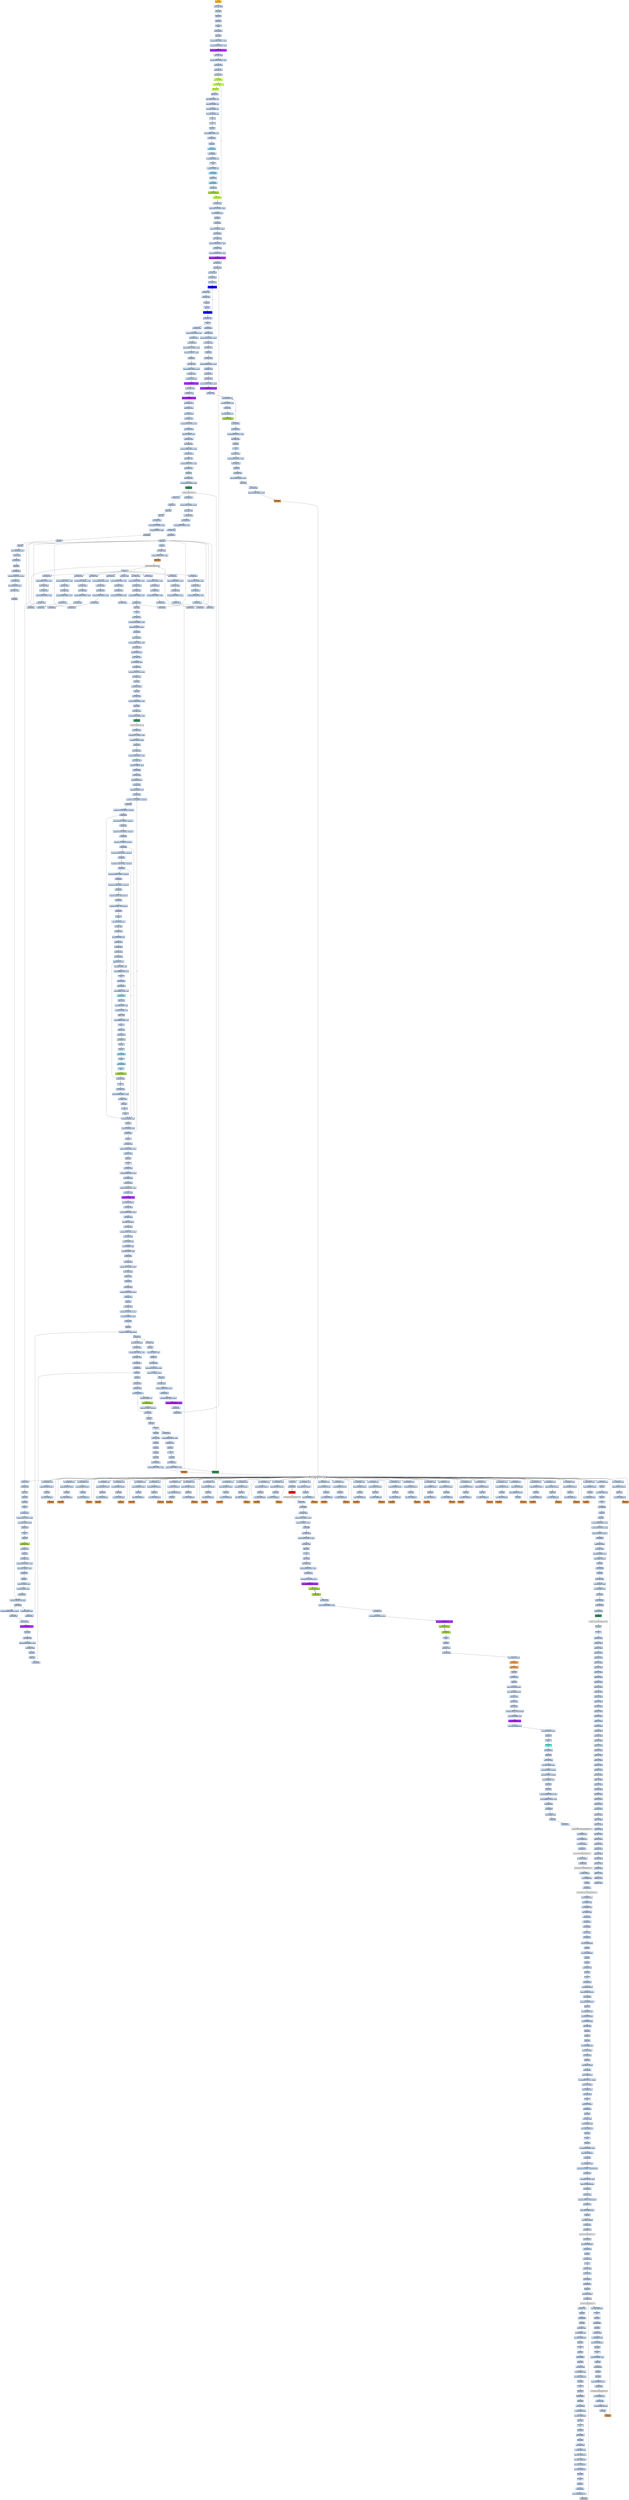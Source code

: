 strict digraph G {
	graph [bgcolor=transparent,
		name=G
	];
	node [color=lightsteelblue,
		fillcolor=lightsteelblue,
		shape=rectangle,
		style=filled
	];
	a0x00430060pushl_ebp	[color=lightgrey,
		fillcolor=orange,
		label="start\npushl %ebp"];
	a0x00430061movl_esp_ebp	[label="0x00430061\nmovl %esp, %ebp"];
	a0x00430060pushl_ebp -> a0x00430061movl_esp_ebp	[color="#000000"];
	a0x00430063pushl_ebx	[label="0x00430063\npushl %ebx"];
	a0x00430061movl_esp_ebp -> a0x00430063pushl_ebx	[color="#000000"];
	a0x00430064pushl_esi	[label="0x00430064\npushl %esi"];
	a0x00430063pushl_ebx -> a0x00430064pushl_esi	[color="#000000"];
	a0x00430065pushl_edi	[label="0x00430065\npushl %edi"];
	a0x00430064pushl_esi -> a0x00430065pushl_edi	[color="#000000"];
	a0x00430066pusha_	[label="0x00430066\npusha "];
	a0x00430065pushl_edi -> a0x00430066pusha_	[color="#000000"];
	a0x00430067call_0x0043006c	[label="0x00430067\ncall 0x0043006c"];
	a0x00430066pusha_ -> a0x00430067call_0x0043006c	[color="#000000"];
	a0x0043006cpopl_ebp	[label="0x0043006c\npopl %ebp"];
	a0x00430067call_0x0043006c -> a0x0043006cpopl_ebp	[color="#000000"];
	a0x0043006dsubl_0x40286cUINT32_ebp	[label="0x0043006d\nsubl $0x40286c<UINT32>, %ebp"];
	a0x0043006cpopl_ebp -> a0x0043006dsubl_0x40286cUINT32_ebp	[color="#000000"];
	a0x00430073movl_0x40345dUINT32_ecx	[label="0x00430073\nmovl $0x40345d<UINT32>, %ecx"];
	a0x0043006dsubl_0x40286cUINT32_ebp -> a0x00430073movl_0x40345dUINT32_ecx	[color="#000000"];
	a0x00430078subl_0x4028c6UINT32_ecx	[color=purple,
		fillcolor=purple,
		label="0x00430078\nsubl $0x4028c6<UINT32>, %ecx"];
	a0x00430073movl_0x40345dUINT32_ecx -> a0x00430078subl_0x4028c6UINT32_ecx	[color="#000000"];
	a0x0043007emovl_ebp_edx	[label="0x0043007e\nmovl %ebp, %edx"];
	a0x00430078subl_0x4028c6UINT32_ecx -> a0x0043007emovl_ebp_edx	[color="#000000"];
	a0x00430080addl_0x4028c6UINT32_edx	[label="0x00430080\naddl $0x4028c6<UINT32>, %edx"];
	a0x0043007emovl_ebp_edx -> a0x00430080addl_0x4028c6UINT32_edx	[color="#000000"];
	a0x00430086leal_edx__edi	[label="0x00430086\nleal (%edx), %edi"];
	a0x00430080addl_0x4028c6UINT32_edx -> a0x00430086leal_edx__edi	[color="#000000"];
	a0x00430088movl_edi_esi	[label="0x00430088\nmovl %edi, %esi"];
	a0x00430086leal_edx__edi -> a0x00430088movl_edi_esi	[color="#000000"];
	a0x0043008axorl_eax_eax	[label="0x0043008a\nxorl %eax, %eax"];
	a0x00430088movl_edi_esi -> a0x0043008axorl_eax_eax	[color="#000000"];
	a0x0043008cjmp_0x00430092	[color=olivedrab1,
		fillcolor=olivedrab1,
		label="0x0043008c\njmp 0x00430092"];
	a0x0043008axorl_eax_eax -> a0x0043008cjmp_0x00430092	[color="#000000"];
	a0x00430092lodsb_ds_esi__al	[color=olivedrab1,
		fillcolor=olivedrab1,
		label="0x00430092\nlodsb %ds:(%esi), %al"];
	a0x0043008cjmp_0x00430092 -> a0x00430092lodsb_ds_esi__al	[color="#000000"];
	a0x00430093subb_cl_al	[color=olivedrab1,
		fillcolor=olivedrab1,
		label="0x00430093\nsubb %cl, %al"];
	a0x00430092lodsb_ds_esi__al -> a0x00430093subb_cl_al	[color="#000000"];
	a0x00430095addb_cl_al	[label="0x00430095\naddb %cl, %al"];
	a0x00430093subb_cl_al -> a0x00430095addb_cl_al	[color="#000000"];
	a0x00430097addb_0x5aUINT8_al	[label="0x00430097\naddb $0x5a<UINT8>, %al"];
	a0x00430095addb_cl_al -> a0x00430097addb_0x5aUINT8_al	[color="#000000"];
	a0x00430099subb_0x15UINT8_al	[label="0x00430099\nsubb $0x15<UINT8>, %al"];
	a0x00430097addb_0x5aUINT8_al -> a0x00430099subb_0x15UINT8_al	[color="#000000"];
	a0x0043009brorb_0x35UINT8_al	[label="0x0043009b\nrorb $0x35<UINT8>, %al"];
	a0x00430099subb_0x15UINT8_al -> a0x0043009brorb_0x35UINT8_al	[color="#000000"];
	a0x0043009erorb_0x1aUINT8_al	[label="0x0043009e\nrorb $0x1a<UINT8>, %al"];
	a0x0043009brorb_0x35UINT8_al -> a0x0043009erorb_0x1aUINT8_al	[color="#000000"];
	a0x004300a1clc_	[label="0x004300a1\nclc "];
	a0x0043009erorb_0x1aUINT8_al -> a0x004300a1clc_	[color="#000000"];
	a0x004300a2clc_	[label="0x004300a2\nclc "];
	a0x004300a1clc_ -> a0x004300a2clc_	[color="#000000"];
	a0x004300a3decb_al	[label="0x004300a3\ndecb %al"];
	a0x004300a2clc_ -> a0x004300a3decb_al	[color="#000000"];
	a0x004300a5subb_0xffffffccUINT8_al	[label="0x004300a5\nsubb $0xffffffcc<UINT8>, %al"];
	a0x004300a3decb_al -> a0x004300a5subb_0xffffffccUINT8_al	[color="#000000"];
	a0x004300a7jmp_0x004300aa	[label="0x004300a7\njmp 0x004300aa"];
	a0x004300a5subb_0xffffffccUINT8_al -> a0x004300a7jmp_0x004300aa	[color="#000000"];
	a0x004300aadecb_al	[label="0x004300aa\ndecb %al"];
	a0x004300a7jmp_0x004300aa -> a0x004300aadecb_al	[color="#000000"];
	a0x004300acjmp_0x004300af	[color=skyblue,
		fillcolor=skyblue,
		label="0x004300ac\njmp 0x004300af"];
	a0x004300aadecb_al -> a0x004300acjmp_0x004300af	[color="#000000"];
	a0x004300afjmp_0x004300b2	[label="0x004300af\njmp 0x004300b2"];
	a0x004300acjmp_0x004300af -> a0x004300afjmp_0x004300b2	[color="#000000"];
	a0x004300b2rolb_0x6dUINT8_al	[label="0x004300b2\nrolb $0x6d<UINT8>, %al"];
	a0x004300afjmp_0x004300b2 -> a0x004300b2rolb_0x6dUINT8_al	[color="#000000"];
	a0x004300b5nop_	[label="0x004300b5\nnop "];
	a0x004300b2rolb_0x6dUINT8_al -> a0x004300b5nop_	[color="#000000"];
	a0x004300b6rorb_0xaUINT8_al	[label="0x004300b6\nrorb $0xa<UINT8>, %al"];
	a0x004300b5nop_ -> a0x004300b6rorb_0xaUINT8_al	[color="#000000"];
	a0x004300b9jmp_0x004300bc	[color=skyblue,
		fillcolor=skyblue,
		label="0x004300b9\njmp 0x004300bc"];
	a0x004300b6rorb_0xaUINT8_al -> a0x004300b9jmp_0x004300bc	[color="#000000"];
	a0x004300bcaddb_cl_al	[label="0x004300bc\naddb %cl, %al"];
	a0x004300b9jmp_0x004300bc -> a0x004300bcaddb_cl_al	[color="#000000"];
	a0x004300bejmp_0x004300c1	[color=skyblue,
		fillcolor=skyblue,
		label="0x004300be\njmp 0x004300c1"];
	a0x004300bcaddb_cl_al -> a0x004300bejmp_0x004300c1	[color="#000000"];
	a0x004300c1addb_cl_al	[label="0x004300c1\naddb %cl, %al"];
	a0x004300bejmp_0x004300c1 -> a0x004300c1addb_cl_al	[color="#000000"];
	a0x004300c3stosb_al_es_edi_	[color=yellowgreen,
		fillcolor=yellowgreen,
		label="0x004300c3\nstosb %al, %es:(%edi)"];
	a0x004300c1addb_cl_al -> a0x004300c3stosb_al_es_edi_	[color="#000000"];
	a0x004300c4loop_0x00430092	[color=olivedrab1,
		fillcolor=olivedrab1,
		label="0x004300c4\nloop 0x00430092"];
	a0x004300c3stosb_al_es_edi_ -> a0x004300c4loop_0x00430092	[color="#000000"];
	a0x004300c4loop_0x00430092 -> a0x00430092lodsb_ds_esi__al	[color="#000000",
		label=T];
	a0x004300c6movl_ebp_edx	[label="0x004300c6\nmovl %ebp, %edx"];
	a0x004300c4loop_0x00430092 -> a0x004300c6movl_ebp_edx	[color="#000000",
		label=F];
	a0x004300c8addl_0x40321fUINT32_edx	[label="0x004300c8\naddl $0x40321f<UINT32>, %edx"];
	a0x004300c6movl_ebp_edx -> a0x004300c8addl_0x40321fUINT32_edx	[color="#000000"];
	a0x004300cemovl_0x20esp__eax	[label="0x004300ce\nmovl 0x20(%esp), %eax"];
	a0x004300c8addl_0x40321fUINT32_edx -> a0x004300cemovl_0x20esp__eax	[color="#000000"];
	a0x004300d2incl_eax	[label="0x004300d2\nincl %eax"];
	a0x004300cemovl_0x20esp__eax -> a0x004300d2incl_eax	[color="#000000"];
	a0x004300d3js_0x004300dd	[label="0x004300d3\njs 0x004300dd"];
	a0x004300d2incl_eax -> a0x004300d3js_0x004300dd	[color="#000000"];
	a0x004300d5movl_0x1UINT32_edx_	[label="0x004300d5\nmovl $0x1<UINT32>, (%edx)"];
	a0x004300d3js_0x004300dd -> a0x004300d5movl_0x1UINT32_edx_	[color="#000000",
		label=F];
	a0x004300dbjmp_0x004300e3	[label="0x004300db\njmp 0x004300e3"];
	a0x004300d5movl_0x1UINT32_edx_ -> a0x004300dbjmp_0x004300e3	[color="#000000"];
	a0x004300e3movl_ebp_edx	[label="0x004300e3\nmovl %ebp, %edx"];
	a0x004300dbjmp_0x004300e3 -> a0x004300e3movl_ebp_edx	[color="#000000"];
	a0x004300e5addl_0x402866UINT32_edx	[label="0x004300e5\naddl $0x402866<UINT32>, %edx"];
	a0x004300e3movl_ebp_edx -> a0x004300e5addl_0x402866UINT32_edx	[color="#000000"];
	a0x004300ebleal_edx__eax	[label="0x004300eb\nleal (%edx), %eax"];
	a0x004300e5addl_0x402866UINT32_edx -> a0x004300ebleal_edx__eax	[color="#000000"];
	a0x004300edmovl_0x403065UINT32_ecx	[label="0x004300ed\nmovl $0x403065<UINT32>, %ecx"];
	a0x004300ebleal_edx__eax -> a0x004300edmovl_0x403065UINT32_ecx	[color="#000000"];
	a0x004300f2subl_0x402866UINT32_ecx	[color=purple,
		fillcolor=purple,
		label="0x004300f2\nsubl $0x402866<UINT32>, %ecx"];
	a0x004300edmovl_0x403065UINT32_ecx -> a0x004300f2subl_0x402866UINT32_ecx	[color="#000000"];
	a0x004300f8call_0x00430401	[label="0x004300f8\ncall 0x00430401"];
	a0x004300f2subl_0x402866UINT32_ecx -> a0x004300f8call_0x00430401	[color="#000000"];
	a0x00430401movl_eax_edi	[label="0x00430401\nmovl %eax, %edi"];
	a0x004300f8call_0x00430401 -> a0x00430401movl_eax_edi	[color="#000000"];
	a0x00430403xorl_eax_eax	[label="0x00430403\nxorl %eax, %eax"];
	a0x00430401movl_eax_edi -> a0x00430403xorl_eax_eax	[color="#000000"];
	a0x00430405xorl_ebx_ebx	[label="0x00430405\nxorl %ebx, %ebx"];
	a0x00430403xorl_eax_eax -> a0x00430405xorl_ebx_ebx	[color="#000000"];
	a0x00430407xorl_edx_edx	[label="0x00430407\nxorl %edx, %edx"];
	a0x00430405xorl_ebx_ebx -> a0x00430407xorl_edx_edx	[color="#000000"];
	a0x00430409movb_edi__al	[color=blue,
		fillcolor=blue,
		label="0x00430409\nmovb (%edi), %al"];
	a0x00430407xorl_edx_edx -> a0x00430409movb_edi__al	[color="#000000"];
	a0x0043040bmull_edx_eax	[label="0x0043040b\nmull %edx, %eax"];
	a0x00430409movb_edi__al -> a0x0043040bmull_edx_eax	[color="#000000"];
	a0x0043040daddl_eax_ebx	[label="0x0043040d\naddl %eax, %ebx"];
	a0x0043040bmull_edx_eax -> a0x0043040daddl_eax_ebx	[color="#000000"];
	a0x0043040fincl_edx	[label="0x0043040f\nincl %edx"];
	a0x0043040daddl_eax_ebx -> a0x0043040fincl_edx	[color="#000000"];
	a0x00430410incl_edi	[label="0x00430410\nincl %edi"];
	a0x0043040fincl_edx -> a0x00430410incl_edi	[color="#000000"];
	a0x00430411loop_0x00430409	[color=blue,
		fillcolor=blue,
		label="0x00430411\nloop 0x00430409"];
	a0x00430410incl_edi -> a0x00430411loop_0x00430409	[color="#000000"];
	a0x00430411loop_0x00430409 -> a0x00430409movb_edi__al	[color="#000000",
		label=T];
	a0x00430413xchgl_eax_ebx	[label="0x00430413\nxchgl %eax, %ebx"];
	a0x00430411loop_0x00430409 -> a0x00430413xchgl_eax_ebx	[color="#000000",
		label=F];
	a0x00430414ret	[label="0x00430414\nret"];
	a0x00430413xchgl_eax_ebx -> a0x00430414ret	[color="#000000"];
	a0x004300fdmovl_ebp_edx	[label="0x004300fd\nmovl %ebp, %edx"];
	a0x00430414ret -> a0x004300fdmovl_ebp_edx	[color="#000000"];
	a0x00430815jmp_0x00430819	[label="0x00430815\njmp 0x00430819"];
	a0x00430414ret -> a0x00430815jmp_0x00430819	[color="#000000"];
	a0x004300ffaddl_0x40321bUINT32_edx	[label="0x004300ff\naddl $0x40321b<UINT32>, %edx"];
	a0x004300fdmovl_ebp_edx -> a0x004300ffaddl_0x40321bUINT32_edx	[color="#000000"];
	a0x00430105movl_eax_edx_	[label="0x00430105\nmovl %eax, (%edx)"];
	a0x004300ffaddl_0x40321bUINT32_edx -> a0x00430105movl_eax_edx_	[color="#000000"];
	a0x00430107movl_ebp_edx	[label="0x00430107\nmovl %ebp, %edx"];
	a0x00430105movl_eax_edx_ -> a0x00430107movl_ebp_edx	[color="#000000"];
	a0x00430109addl_0x403213UINT32_edx	[label="0x00430109\naddl $0x403213<UINT32>, %edx"];
	a0x00430107movl_ebp_edx -> a0x00430109addl_0x403213UINT32_edx	[color="#000000"];
	a0x0043010ftestl_0x1UINT32_edx_	[label="0x0043010f\ntestl $0x1<UINT32>, (%edx)"];
	a0x00430109addl_0x403213UINT32_edx -> a0x0043010ftestl_0x1UINT32_edx_	[color="#000000"];
	a0x00430115je_0x0043015f	[label="0x00430115\nje 0x0043015f"];
	a0x0043010ftestl_0x1UINT32_edx_ -> a0x00430115je_0x0043015f	[color="#000000"];
	a0x0043015fmovl_ebp_edx	[label="0x0043015f\nmovl %ebp, %edx"];
	a0x00430115je_0x0043015f -> a0x0043015fmovl_ebp_edx	[color="#000000",
		label=T];
	a0x00430161addl_0x40320bUINT32_edx	[label="0x00430161\naddl $0x40320b<UINT32>, %edx"];
	a0x0043015fmovl_ebp_edx -> a0x00430161addl_0x40320bUINT32_edx	[color="#000000"];
	a0x00430167movl_edx__eax	[label="0x00430167\nmovl (%edx), %eax"];
	a0x00430161addl_0x40320bUINT32_edx -> a0x00430167movl_edx__eax	[color="#000000"];
	a0x00430169addl_0x3ceax__eax	[label="0x00430169\naddl 0x3c(%eax), %eax"];
	a0x00430167movl_edx__eax -> a0x00430169addl_0x3ceax__eax	[color="#000000"];
	a0x0043016caddl_0x80UINT32_eax	[color=purple,
		fillcolor=purple,
		label="0x0043016c\naddl $0x80<UINT32>, %eax"];
	a0x00430169addl_0x3ceax__eax -> a0x0043016caddl_0x80UINT32_eax	[color="#000000"];
	a0x00430171movl_eax__ecx	[label="0x00430171\nmovl (%eax), %ecx"];
	a0x0043016caddl_0x80UINT32_eax -> a0x00430171movl_eax__ecx	[color="#000000"];
	a0x00430173addl_edx__ecx	[label="0x00430173\naddl (%edx), %ecx"];
	a0x00430171movl_eax__ecx -> a0x00430173addl_edx__ecx	[color="#000000"];
	a0x00430175addl_0x10UINT8_ecx	[color=purple,
		fillcolor=purple,
		label="0x00430175\naddl $0x10<UINT8>, %ecx"];
	a0x00430173addl_edx__ecx -> a0x00430175addl_0x10UINT8_ecx	[color="#000000"];
	a0x00430178movl_ecx__eax	[label="0x00430178\nmovl (%ecx), %eax"];
	a0x00430175addl_0x10UINT8_ecx -> a0x00430178movl_ecx__eax	[color="#000000"];
	a0x0043017aaddl_edx__eax	[label="0x0043017a\naddl (%edx), %eax"];
	a0x00430178movl_ecx__eax -> a0x0043017aaddl_edx__eax	[color="#000000"];
	a0x0043017cmovl_eax__ebx	[label="0x0043017c\nmovl (%eax), %ebx"];
	a0x0043017aaddl_edx__eax -> a0x0043017cmovl_eax__ebx	[color="#000000"];
	a0x0043017emovl_ebp_edx	[label="0x0043017e\nmovl %ebp, %edx"];
	a0x0043017cmovl_eax__ebx -> a0x0043017emovl_ebp_edx	[color="#000000"];
	a0x00430180addl_0x403397UINT32_edx	[label="0x00430180\naddl $0x403397<UINT32>, %edx"];
	a0x0043017emovl_ebp_edx -> a0x00430180addl_0x403397UINT32_edx	[color="#000000"];
	a0x00430186movl_ebx_edx_	[label="0x00430186\nmovl %ebx, (%edx)"];
	a0x00430180addl_0x403397UINT32_edx -> a0x00430186movl_ebx_edx_	[color="#000000"];
	a0x00430188addl_0x4UINT8_eax	[label="0x00430188\naddl $0x4<UINT8>, %eax"];
	a0x00430186movl_ebx_edx_ -> a0x00430188addl_0x4UINT8_eax	[color="#000000"];
	a0x0043018bmovl_eax__ebx	[label="0x0043018b\nmovl (%eax), %ebx"];
	a0x00430188addl_0x4UINT8_eax -> a0x0043018bmovl_eax__ebx	[color="#000000"];
	a0x0043018dmovl_ebp_edx	[label="0x0043018d\nmovl %ebp, %edx"];
	a0x0043018bmovl_eax__ebx -> a0x0043018dmovl_ebp_edx	[color="#000000"];
	a0x0043018faddl_0x40339bUINT32_edx	[label="0x0043018f\naddl $0x40339b<UINT32>, %edx"];
	a0x0043018dmovl_ebp_edx -> a0x0043018faddl_0x40339bUINT32_edx	[color="#000000"];
	a0x00430195movl_ebx_edx_	[label="0x00430195\nmovl %ebx, (%edx)"];
	a0x0043018faddl_0x40339bUINT32_edx -> a0x00430195movl_ebx_edx_	[color="#000000"];
	a0x00430197movl_ebp_edx	[label="0x00430197\nmovl %ebp, %edx"];
	a0x00430195movl_ebx_edx_ -> a0x00430197movl_ebp_edx	[color="#000000"];
	a0x00430199addl_0x40339fUINT32_edx	[label="0x00430199\naddl $0x40339f<UINT32>, %edx"];
	a0x00430197movl_ebp_edx -> a0x00430199addl_0x40339fUINT32_edx	[color="#000000"];
	a0x0043019fleal_edx__eax	[label="0x0043019f\nleal (%edx), %eax"];
	a0x00430199addl_0x40339fUINT32_edx -> a0x0043019fleal_edx__eax	[color="#000000"];
	a0x004301a1pushl_eax	[label="0x004301a1\npushl %eax"];
	a0x0043019fleal_edx__eax -> a0x004301a1pushl_eax	[color="#000000"];
	a0x004301a2movl_ebp_edx	[label="0x004301a2\nmovl %ebp, %edx"];
	a0x004301a1pushl_eax -> a0x004301a2movl_ebp_edx	[color="#000000"];
	a0x004301a4addl_0x403397UINT32_edx	[label="0x004301a4\naddl $0x403397<UINT32>, %edx"];
	a0x004301a2movl_ebp_edx -> a0x004301a4addl_0x403397UINT32_edx	[color="#000000"];
	a0x004301aacall_edx_	[color=seagreen,
		fillcolor=seagreen,
		label="0x004301aa\ncall (%edx)"];
	a0x004301a4addl_0x403397UINT32_edx -> a0x004301aacall_edx_	[color="#000000"];
	LoadLibraryA_kernel32_dll	[color=lightgrey,
		fillcolor=lightgrey,
		label="LoadLibraryA@kernel32.dll"];
	a0x004301aacall_edx_ -> LoadLibraryA_kernel32_dll	[color="#000000"];
	a0x004301acmovl_ebp_edx	[label="0x004301ac\nmovl %ebp, %edx"];
	LoadLibraryA_kernel32_dll -> a0x004301acmovl_ebp_edx	[color="#000000"];
	a0x0043067atestl_eax_eax	[label="0x0043067a\ntestl %eax, %eax"];
	LoadLibraryA_kernel32_dll -> a0x0043067atestl_eax_eax	[color="#000000"];
	a0x004301aeaddl_0x4033acUINT32_edx	[label="0x004301ae\naddl $0x4033ac<UINT32>, %edx"];
	a0x004301acmovl_ebp_edx -> a0x004301aeaddl_0x4033acUINT32_edx	[color="#000000"];
	a0x004301b4movl_eax_esi	[label="0x004301b4\nmovl %eax, %esi"];
	a0x004301aeaddl_0x4033acUINT32_edx -> a0x004301b4movl_eax_esi	[color="#000000"];
	a0x004301b6movl_eax_edx_	[label="0x004301b6\nmovl %eax, (%edx)"];
	a0x004301b4movl_eax_esi -> a0x004301b6movl_eax_edx_	[color="#000000"];
	a0x004301b8movl_ebp_edx	[label="0x004301b8\nmovl %ebp, %edx"];
	a0x004301b6movl_eax_edx_ -> a0x004301b8movl_ebp_edx	[color="#000000"];
	a0x004301baaddl_0x4033b0UINT32_edx	[label="0x004301ba\naddl $0x4033b0<UINT32>, %edx"];
	a0x004301b8movl_ebp_edx -> a0x004301baaddl_0x4033b0UINT32_edx	[color="#000000"];
	a0x004301c0leal_edx__eax	[label="0x004301c0\nleal (%edx), %eax"];
	a0x004301baaddl_0x4033b0UINT32_edx -> a0x004301c0leal_edx__eax	[color="#000000"];
	a0x004301c2call_0x004302a5	[label="0x004301c2\ncall 0x004302a5"];
	a0x004301c0leal_edx__eax -> a0x004301c2call_0x004302a5	[color="#000000"];
	a0x004302a5pushl_eax	[label="0x004302a5\npushl %eax"];
	a0x004301c2call_0x004302a5 -> a0x004302a5pushl_eax	[color="#000000"];
	a0x004302a6pushl_esi	[label="0x004302a6\npushl %esi"];
	a0x004302a5pushl_eax -> a0x004302a6pushl_esi	[color="#000000"];
	a0x004302a7movl_ebp_edx	[label="0x004302a7\nmovl %ebp, %edx"];
	a0x004302a6pushl_esi -> a0x004302a7movl_ebp_edx	[color="#000000"];
	a0x004302a9addl_0x40339bUINT32_edx	[label="0x004302a9\naddl $0x40339b<UINT32>, %edx"];
	a0x004302a7movl_ebp_edx -> a0x004302a9addl_0x40339bUINT32_edx	[color="#000000"];
	a0x004302afcall_edx_	[color=peru,
		fillcolor=peru,
		label="0x004302af\ncall (%edx)"];
	a0x004302a9addl_0x40339bUINT32_edx -> a0x004302afcall_edx_	[color="#000000"];
	GetProcAddress_kernel32_dll	[color=lightgrey,
		fillcolor=lightgrey,
		label="GetProcAddress@kernel32.dll"];
	a0x004302afcall_edx_ -> GetProcAddress_kernel32_dll	[color="#000000"];
	a0x004302b1ret	[label="0x004302b1\nret"];
	GetProcAddress_kernel32_dll -> a0x004302b1ret	[color="#000000"];
	a0x00430700orl_eax_eax	[label="0x00430700\norl %eax, %eax"];
	GetProcAddress_kernel32_dll -> a0x00430700orl_eax_eax	[color="#000000"];
	a0x004301c7movl_ebp_edx	[label="0x004301c7\nmovl %ebp, %edx"];
	a0x004302b1ret -> a0x004301c7movl_ebp_edx	[color="#000000"];
	a0x004301e0movl_ebp_edx	[label="0x004301e0\nmovl %ebp, %edx"];
	a0x004302b1ret -> a0x004301e0movl_ebp_edx	[color="#000000"];
	a0x004301f9movl_ebp_edx	[label="0x004301f9\nmovl %ebp, %edx"];
	a0x004302b1ret -> a0x004301f9movl_ebp_edx	[color="#000000"];
	a0x00430212movl_ebp_edx	[label="0x00430212\nmovl %ebp, %edx"];
	a0x004302b1ret -> a0x00430212movl_ebp_edx	[color="#000000"];
	a0x0043022bmovl_ebp_edx	[label="0x0043022b\nmovl %ebp, %edx"];
	a0x004302b1ret -> a0x0043022bmovl_ebp_edx	[color="#000000"];
	a0x00430244movl_ebp_edx	[label="0x00430244\nmovl %ebp, %edx"];
	a0x004302b1ret -> a0x00430244movl_ebp_edx	[color="#000000"];
	a0x0043025dmovl_ebp_edx	[label="0x0043025d\nmovl %ebp, %edx"];
	a0x004302b1ret -> a0x0043025dmovl_ebp_edx	[color="#000000"];
	a0x00430276movl_ebp_edx	[label="0x00430276\nmovl %ebp, %edx"];
	a0x004302b1ret -> a0x00430276movl_ebp_edx	[color="#000000"];
	a0x0043028fmovl_ebp_edx	[label="0x0043028f\nmovl %ebp, %edx"];
	a0x004302b1ret -> a0x0043028fmovl_ebp_edx	[color="#000000"];
	a0x004301c9addl_0x4033c1UINT32_edx	[label="0x004301c9\naddl $0x4033c1<UINT32>, %edx"];
	a0x004301c7movl_ebp_edx -> a0x004301c9addl_0x4033c1UINT32_edx	[color="#000000"];
	a0x004301cfmovl_eax_edx_	[label="0x004301cf\nmovl %eax, (%edx)"];
	a0x004301c9addl_0x4033c1UINT32_edx -> a0x004301cfmovl_eax_edx_	[color="#000000"];
	a0x004301d1movl_ebp_edx	[label="0x004301d1\nmovl %ebp, %edx"];
	a0x004301cfmovl_eax_edx_ -> a0x004301d1movl_ebp_edx	[color="#000000"];
	a0x004301d3addl_0x4033c5UINT32_edx	[label="0x004301d3\naddl $0x4033c5<UINT32>, %edx"];
	a0x004301d1movl_ebp_edx -> a0x004301d3addl_0x4033c5UINT32_edx	[color="#000000"];
	a0x004301d9leal_edx__eax	[label="0x004301d9\nleal (%edx), %eax"];
	a0x004301d3addl_0x4033c5UINT32_edx -> a0x004301d9leal_edx__eax	[color="#000000"];
	a0x004301dbcall_0x004302a5	[label="0x004301db\ncall 0x004302a5"];
	a0x004301d9leal_edx__eax -> a0x004301dbcall_0x004302a5	[color="#000000"];
	a0x004301dbcall_0x004302a5 -> a0x004302a5pushl_eax	[color="#000000"];
	a0x004301e2addl_0x4033d4UINT32_edx	[label="0x004301e2\naddl $0x4033d4<UINT32>, %edx"];
	a0x004301e0movl_ebp_edx -> a0x004301e2addl_0x4033d4UINT32_edx	[color="#000000"];
	a0x004301e8movl_eax_edx_	[label="0x004301e8\nmovl %eax, (%edx)"];
	a0x004301e2addl_0x4033d4UINT32_edx -> a0x004301e8movl_eax_edx_	[color="#000000"];
	a0x004301eamovl_ebp_edx	[label="0x004301ea\nmovl %ebp, %edx"];
	a0x004301e8movl_eax_edx_ -> a0x004301eamovl_ebp_edx	[color="#000000"];
	a0x004301ecaddl_0x4033d8UINT32_edx	[label="0x004301ec\naddl $0x4033d8<UINT32>, %edx"];
	a0x004301eamovl_ebp_edx -> a0x004301ecaddl_0x4033d8UINT32_edx	[color="#000000"];
	a0x004301f2leal_edx__eax	[label="0x004301f2\nleal (%edx), %eax"];
	a0x004301ecaddl_0x4033d8UINT32_edx -> a0x004301f2leal_edx__eax	[color="#000000"];
	a0x004301f4call_0x004302a5	[label="0x004301f4\ncall 0x004302a5"];
	a0x004301f2leal_edx__eax -> a0x004301f4call_0x004302a5	[color="#000000"];
	a0x004301f4call_0x004302a5 -> a0x004302a5pushl_eax	[color="#000000"];
	a0x004301fbaddl_0x4033ebUINT32_edx	[label="0x004301fb\naddl $0x4033eb<UINT32>, %edx"];
	a0x004301f9movl_ebp_edx -> a0x004301fbaddl_0x4033ebUINT32_edx	[color="#000000"];
	a0x00430201movl_eax_edx_	[label="0x00430201\nmovl %eax, (%edx)"];
	a0x004301fbaddl_0x4033ebUINT32_edx -> a0x00430201movl_eax_edx_	[color="#000000"];
	a0x00430203movl_ebp_edx	[label="0x00430203\nmovl %ebp, %edx"];
	a0x00430201movl_eax_edx_ -> a0x00430203movl_ebp_edx	[color="#000000"];
	a0x00430205addl_0x4033efUINT32_edx	[label="0x00430205\naddl $0x4033ef<UINT32>, %edx"];
	a0x00430203movl_ebp_edx -> a0x00430205addl_0x4033efUINT32_edx	[color="#000000"];
	a0x0043020bleal_edx__eax	[label="0x0043020b\nleal (%edx), %eax"];
	a0x00430205addl_0x4033efUINT32_edx -> a0x0043020bleal_edx__eax	[color="#000000"];
	a0x0043020dcall_0x004302a5	[label="0x0043020d\ncall 0x004302a5"];
	a0x0043020bleal_edx__eax -> a0x0043020dcall_0x004302a5	[color="#000000"];
	a0x0043020dcall_0x004302a5 -> a0x004302a5pushl_eax	[color="#000000"];
	a0x00430214addl_0x4033fbUINT32_edx	[label="0x00430214\naddl $0x4033fb<UINT32>, %edx"];
	a0x00430212movl_ebp_edx -> a0x00430214addl_0x4033fbUINT32_edx	[color="#000000"];
	a0x0043021amovl_eax_edx_	[label="0x0043021a\nmovl %eax, (%edx)"];
	a0x00430214addl_0x4033fbUINT32_edx -> a0x0043021amovl_eax_edx_	[color="#000000"];
	a0x0043021cmovl_ebp_edx	[label="0x0043021c\nmovl %ebp, %edx"];
	a0x0043021amovl_eax_edx_ -> a0x0043021cmovl_ebp_edx	[color="#000000"];
	a0x0043021eaddl_0x4033ffUINT32_edx	[label="0x0043021e\naddl $0x4033ff<UINT32>, %edx"];
	a0x0043021cmovl_ebp_edx -> a0x0043021eaddl_0x4033ffUINT32_edx	[color="#000000"];
	a0x00430224leal_edx__eax	[label="0x00430224\nleal (%edx), %eax"];
	a0x0043021eaddl_0x4033ffUINT32_edx -> a0x00430224leal_edx__eax	[color="#000000"];
	a0x00430226call_0x004302a5	[label="0x00430226\ncall 0x004302a5"];
	a0x00430224leal_edx__eax -> a0x00430226call_0x004302a5	[color="#000000"];
	a0x00430226call_0x004302a5 -> a0x004302a5pushl_eax	[color="#000000"];
	a0x0043022daddl_0x40340bUINT32_edx	[label="0x0043022d\naddl $0x40340b<UINT32>, %edx"];
	a0x0043022bmovl_ebp_edx -> a0x0043022daddl_0x40340bUINT32_edx	[color="#000000"];
	a0x00430233movl_eax_edx_	[label="0x00430233\nmovl %eax, (%edx)"];
	a0x0043022daddl_0x40340bUINT32_edx -> a0x00430233movl_eax_edx_	[color="#000000"];
	a0x00430235movl_ebp_edx	[label="0x00430235\nmovl %ebp, %edx"];
	a0x00430233movl_eax_edx_ -> a0x00430235movl_ebp_edx	[color="#000000"];
	a0x00430237addl_0x40340fUINT32_edx	[label="0x00430237\naddl $0x40340f<UINT32>, %edx"];
	a0x00430235movl_ebp_edx -> a0x00430237addl_0x40340fUINT32_edx	[color="#000000"];
	a0x0043023dleal_edx__eax	[label="0x0043023d\nleal (%edx), %eax"];
	a0x00430237addl_0x40340fUINT32_edx -> a0x0043023dleal_edx__eax	[color="#000000"];
	a0x0043023fcall_0x004302a5	[label="0x0043023f\ncall 0x004302a5"];
	a0x0043023dleal_edx__eax -> a0x0043023fcall_0x004302a5	[color="#000000"];
	a0x0043023fcall_0x004302a5 -> a0x004302a5pushl_eax	[color="#000000"];
	a0x00430246addl_0x40341aUINT32_edx	[label="0x00430246\naddl $0x40341a<UINT32>, %edx"];
	a0x00430244movl_ebp_edx -> a0x00430246addl_0x40341aUINT32_edx	[color="#000000"];
	a0x0043024cmovl_eax_edx_	[label="0x0043024c\nmovl %eax, (%edx)"];
	a0x00430246addl_0x40341aUINT32_edx -> a0x0043024cmovl_eax_edx_	[color="#000000"];
	a0x0043024emovl_ebp_edx	[label="0x0043024e\nmovl %ebp, %edx"];
	a0x0043024cmovl_eax_edx_ -> a0x0043024emovl_ebp_edx	[color="#000000"];
	a0x00430250addl_0x40341eUINT32_edx	[label="0x00430250\naddl $0x40341e<UINT32>, %edx"];
	a0x0043024emovl_ebp_edx -> a0x00430250addl_0x40341eUINT32_edx	[color="#000000"];
	a0x00430256leal_edx__eax	[label="0x00430256\nleal (%edx), %eax"];
	a0x00430250addl_0x40341eUINT32_edx -> a0x00430256leal_edx__eax	[color="#000000"];
	a0x00430258call_0x004302a5	[label="0x00430258\ncall 0x004302a5"];
	a0x00430256leal_edx__eax -> a0x00430258call_0x004302a5	[color="#000000"];
	a0x00430258call_0x004302a5 -> a0x004302a5pushl_eax	[color="#000000"];
	a0x0043025faddl_0x403427UINT32_edx	[label="0x0043025f\naddl $0x403427<UINT32>, %edx"];
	a0x0043025dmovl_ebp_edx -> a0x0043025faddl_0x403427UINT32_edx	[color="#000000"];
	a0x00430265movl_eax_edx_	[label="0x00430265\nmovl %eax, (%edx)"];
	a0x0043025faddl_0x403427UINT32_edx -> a0x00430265movl_eax_edx_	[color="#000000"];
	a0x00430267movl_ebp_edx	[label="0x00430267\nmovl %ebp, %edx"];
	a0x00430265movl_eax_edx_ -> a0x00430267movl_ebp_edx	[color="#000000"];
	a0x00430269addl_0x40342bUINT32_edx	[label="0x00430269\naddl $0x40342b<UINT32>, %edx"];
	a0x00430267movl_ebp_edx -> a0x00430269addl_0x40342bUINT32_edx	[color="#000000"];
	a0x0043026fleal_edx__eax	[label="0x0043026f\nleal (%edx), %eax"];
	a0x00430269addl_0x40342bUINT32_edx -> a0x0043026fleal_edx__eax	[color="#000000"];
	a0x00430271call_0x004302a5	[label="0x00430271\ncall 0x004302a5"];
	a0x0043026fleal_edx__eax -> a0x00430271call_0x004302a5	[color="#000000"];
	a0x00430271call_0x004302a5 -> a0x004302a5pushl_eax	[color="#000000"];
	a0x00430278addl_0x403437UINT32_edx	[label="0x00430278\naddl $0x403437<UINT32>, %edx"];
	a0x00430276movl_ebp_edx -> a0x00430278addl_0x403437UINT32_edx	[color="#000000"];
	a0x0043027emovl_eax_edx_	[label="0x0043027e\nmovl %eax, (%edx)"];
	a0x00430278addl_0x403437UINT32_edx -> a0x0043027emovl_eax_edx_	[color="#000000"];
	a0x00430280movl_ebp_edx	[label="0x00430280\nmovl %ebp, %edx"];
	a0x0043027emovl_eax_edx_ -> a0x00430280movl_ebp_edx	[color="#000000"];
	a0x00430282addl_0x40343bUINT32_edx	[label="0x00430282\naddl $0x40343b<UINT32>, %edx"];
	a0x00430280movl_ebp_edx -> a0x00430282addl_0x40343bUINT32_edx	[color="#000000"];
	a0x00430288leal_edx__eax	[label="0x00430288\nleal (%edx), %eax"];
	a0x00430282addl_0x40343bUINT32_edx -> a0x00430288leal_edx__eax	[color="#000000"];
	a0x0043028acall_0x004302a5	[label="0x0043028a\ncall 0x004302a5"];
	a0x00430288leal_edx__eax -> a0x0043028acall_0x004302a5	[color="#000000"];
	a0x0043028acall_0x004302a5 -> a0x004302a5pushl_eax	[color="#000000"];
	a0x00430291addl_0x403447UINT32_edx	[label="0x00430291\naddl $0x403447<UINT32>, %edx"];
	a0x0043028fmovl_ebp_edx -> a0x00430291addl_0x403447UINT32_edx	[color="#000000"];
	a0x00430297movl_eax_edx_	[label="0x00430297\nmovl %eax, (%edx)"];
	a0x00430291addl_0x403447UINT32_edx -> a0x00430297movl_eax_edx_	[color="#000000"];
	a0x00430299movl_ebp_edx	[label="0x00430299\nmovl %ebp, %edx"];
	a0x00430297movl_eax_edx_ -> a0x00430299movl_ebp_edx	[color="#000000"];
	a0x0043029baddl_0x402ab2UINT32_edx	[label="0x0043029b\naddl $0x402ab2<UINT32>, %edx"];
	a0x00430299movl_ebp_edx -> a0x0043029baddl_0x402ab2UINT32_edx	[color="#000000"];
	a0x004302a1leal_edx__eax	[label="0x004302a1\nleal (%edx), %eax"];
	a0x0043029baddl_0x402ab2UINT32_edx -> a0x004302a1leal_edx__eax	[color="#000000"];
	a0x004302a3pushl_eax	[label="0x004302a3\npushl %eax"];
	a0x004302a1leal_edx__eax -> a0x004302a3pushl_eax	[color="#000000"];
	a0x004302a4ret	[label="0x004302a4\nret"];
	a0x004302a3pushl_eax -> a0x004302a4ret	[color="#000000"];
	a0x004302b2movl_ebp_edx	[label="0x004302b2\nmovl %ebp, %edx"];
	a0x004302a4ret -> a0x004302b2movl_ebp_edx	[color="#000000"];
	a0x004302b4addl_0x403213UINT32_edx	[label="0x004302b4\naddl $0x403213<UINT32>, %edx"];
	a0x004302b2movl_ebp_edx -> a0x004302b4addl_0x403213UINT32_edx	[color="#000000"];
	a0x004302batestl_0x10UINT32_edx_	[label="0x004302ba\ntestl $0x10<UINT32>, (%edx)"];
	a0x004302b4addl_0x403213UINT32_edx -> a0x004302batestl_0x10UINT32_edx_	[color="#000000"];
	a0x004302c0je_0x004302fd	[label="0x004302c0\nje 0x004302fd"];
	a0x004302batestl_0x10UINT32_edx_ -> a0x004302c0je_0x004302fd	[color="#000000"];
	a0x004302fdmovl_ebp_edx	[label="0x004302fd\nmovl %ebp, %edx"];
	a0x004302c0je_0x004302fd -> a0x004302fdmovl_ebp_edx	[color="#000000",
		label=T];
	a0x004302ffaddl_0x40320bUINT32_edx	[label="0x004302ff\naddl $0x40320b<UINT32>, %edx"];
	a0x004302fdmovl_ebp_edx -> a0x004302ffaddl_0x40320bUINT32_edx	[color="#000000"];
	a0x00430305movl_edx__edi	[label="0x00430305\nmovl (%edx), %edi"];
	a0x004302ffaddl_0x40320bUINT32_edx -> a0x00430305movl_edx__edi	[color="#000000"];
	a0x00430307addl_0x3cedi__edi	[label="0x00430307\naddl 0x3c(%edi), %edi"];
	a0x00430305movl_edx__edi -> a0x00430307addl_0x3cedi__edi	[color="#000000"];
	a0x0043030amovl_edx__esi	[label="0x0043030a\nmovl (%edx), %esi"];
	a0x00430307addl_0x3cedi__edi -> a0x0043030amovl_edx__esi	[color="#000000"];
	a0x0043030cmovl_0x54edi__ecx	[label="0x0043030c\nmovl 0x54(%edi), %ecx"];
	a0x0043030amovl_edx__esi -> a0x0043030cmovl_0x54edi__ecx	[color="#000000"];
	a0x0043030fmovl_ebp_edx	[label="0x0043030f\nmovl %ebp, %edx"];
	a0x0043030cmovl_0x54edi__ecx -> a0x0043030fmovl_ebp_edx	[color="#000000"];
	a0x00430311addl_0x403479UINT32_edx	[label="0x00430311\naddl $0x403479<UINT32>, %edx"];
	a0x0043030fmovl_ebp_edx -> a0x00430311addl_0x403479UINT32_edx	[color="#000000"];
	a0x00430317leal_edx__eax	[label="0x00430317\nleal (%edx), %eax"];
	a0x00430311addl_0x403479UINT32_edx -> a0x00430317leal_edx__eax	[color="#000000"];
	a0x00430319pushl_eax	[label="0x00430319\npushl %eax"];
	a0x00430317leal_edx__eax -> a0x00430319pushl_eax	[color="#000000"];
	a0x0043031apushl_0x4UINT8	[label="0x0043031a\npushl $0x4<UINT8>"];
	a0x00430319pushl_eax -> a0x0043031apushl_0x4UINT8	[color="#000000"];
	a0x0043031cpushl_ecx	[label="0x0043031c\npushl %ecx"];
	a0x0043031apushl_0x4UINT8 -> a0x0043031cpushl_ecx	[color="#000000"];
	a0x0043031dmovl_ebp_edx	[label="0x0043031d\nmovl %ebp, %edx"];
	a0x0043031cpushl_ecx -> a0x0043031dmovl_ebp_edx	[color="#000000"];
	a0x0043031faddl_0x40320bUINT32_edx	[label="0x0043031f\naddl $0x40320b<UINT32>, %edx"];
	a0x0043031dmovl_ebp_edx -> a0x0043031faddl_0x40320bUINT32_edx	[color="#000000"];
	a0x00430325pushl_edx_	[label="0x00430325\npushl (%edx)"];
	a0x0043031faddl_0x40320bUINT32_edx -> a0x00430325pushl_edx_	[color="#000000"];
	a0x00430327movl_ebp_edx	[label="0x00430327\nmovl %ebp, %edx"];
	a0x00430325pushl_edx_ -> a0x00430327movl_ebp_edx	[color="#000000"];
	a0x00430329addl_0x4033d4UINT32_edx	[label="0x00430329\naddl $0x4033d4<UINT32>, %edx"];
	a0x00430327movl_ebp_edx -> a0x00430329addl_0x4033d4UINT32_edx	[color="#000000"];
	a0x0043032fcall_edx_	[color=seagreen,
		fillcolor=seagreen,
		label="0x0043032f\ncall (%edx)"];
	a0x00430329addl_0x4033d4UINT32_edx -> a0x0043032fcall_edx_	[color="#000000"];
	VirtualProtect_Kernel32_dll	[color=lightgrey,
		fillcolor=lightgrey,
		label="VirtualProtect@Kernel32.dll"];
	a0x0043032fcall_edx_ -> VirtualProtect_Kernel32_dll	[color="#000000"];
	a0x00430331movl_ebp_edx	[label="0x00430331\nmovl %ebp, %edx"];
	VirtualProtect_Kernel32_dll -> a0x00430331movl_ebp_edx	[color="#000000"];
	a0x00430333addl_0x403213UINT32_edx	[label="0x00430333\naddl $0x403213<UINT32>, %edx"];
	a0x00430331movl_ebp_edx -> a0x00430333addl_0x403213UINT32_edx	[color="#000000"];
	a0x00430339testl_0x8UINT32_edx_	[label="0x00430339\ntestl $0x8<UINT32>, (%edx)"];
	a0x00430333addl_0x403213UINT32_edx -> a0x00430339testl_0x8UINT32_edx_	[color="#000000"];
	a0x0043033fje_0x0043042e	[label="0x0043033f\nje 0x0043042e"];
	a0x00430339testl_0x8UINT32_edx_ -> a0x0043033fje_0x0043042e	[color="#000000"];
	a0x0043042emovl_ebp_edx	[label="0x0043042e\nmovl %ebp, %edx"];
	a0x0043033fje_0x0043042e -> a0x0043042emovl_ebp_edx	[color="#000000",
		label=T];
	a0x00430430addl_0x40320bUINT32_edx	[label="0x00430430\naddl $0x40320b<UINT32>, %edx"];
	a0x0043042emovl_ebp_edx -> a0x00430430addl_0x40320bUINT32_edx	[color="#000000"];
	a0x00430436movl_edx__eax	[label="0x00430436\nmovl (%edx), %eax"];
	a0x00430430addl_0x40320bUINT32_edx -> a0x00430436movl_edx__eax	[color="#000000"];
	a0x00430438movl_0x1UINT32_ebx	[label="0x00430438\nmovl $0x1<UINT32>, %ebx"];
	a0x00430436movl_edx__eax -> a0x00430438movl_0x1UINT32_ebx	[color="#000000"];
	a0x0043043dcall_0x00430494	[label="0x0043043d\ncall 0x00430494"];
	a0x00430438movl_0x1UINT32_ebx -> a0x0043043dcall_0x00430494	[color="#000000"];
	a0x00430494movl_eax_edi	[label="0x00430494\nmovl %eax, %edi"];
	a0x0043043dcall_0x00430494 -> a0x00430494movl_eax_edi	[color="#000000"];
	a0x00430496addl_0x3cedi__edi	[label="0x00430496\naddl 0x3c(%edi), %edi"];
	a0x00430494movl_eax_edi -> a0x00430496addl_0x3cedi__edi	[color="#000000"];
	a0x00430499movl_edi_esi	[label="0x00430499\nmovl %edi, %esi"];
	a0x00430496addl_0x3cedi__edi -> a0x00430499movl_edi_esi	[color="#000000"];
	a0x0043049baddl_0xf8UINT32_esi	[label="0x0043049b\naddl $0xf8<UINT32>, %esi"];
	a0x00430499movl_edi_esi -> a0x0043049baddl_0xf8UINT32_esi	[color="#000000"];
	a0x004304a1xorl_edx_edx	[label="0x004304a1\nxorl %edx, %edx"];
	a0x0043049baddl_0xf8UINT32_esi -> a0x004304a1xorl_edx_edx	[color="#000000"];
	a0x004304a3cmpl_0x63727372UINT32_ds_esi_	[label="0x004304a3\ncmpl $0x63727372<UINT32>, %ds:(%esi)"];
	a0x004304a1xorl_edx_edx -> a0x004304a3cmpl_0x63727372UINT32_ds_esi_	[color="#000000"];
	a0x004304aaje_0x0043053f	[label="0x004304aa\nje 0x0043053f"];
	a0x004304a3cmpl_0x63727372UINT32_ds_esi_ -> a0x004304aaje_0x0043053f	[color="#000000"];
	a0x004304b0cmpl_0x7273722eUINT32_ds_esi_	[label="0x004304b0\ncmpl $0x7273722e<UINT32>, %ds:(%esi)"];
	a0x004304aaje_0x0043053f -> a0x004304b0cmpl_0x7273722eUINT32_ds_esi_	[color="#000000",
		label=F];
	a0x004304b7je_0x0043053f	[label="0x004304b7\nje 0x0043053f"];
	a0x004304b0cmpl_0x7273722eUINT32_ds_esi_ -> a0x004304b7je_0x0043053f	[color="#000000"];
	a0x004304bdcmpl_0x6f6c6572UINT32_ds_esi_	[label="0x004304bd\ncmpl $0x6f6c6572<UINT32>, %ds:(%esi)"];
	a0x004304b7je_0x0043053f -> a0x004304bdcmpl_0x6f6c6572UINT32_ds_esi_	[color="#000000",
		label=F];
	a0x0043053faddl_0x28UINT8_esi	[label="0x0043053f\naddl $0x28<UINT8>, %esi"];
	a0x004304b7je_0x0043053f -> a0x0043053faddl_0x28UINT8_esi	[color="#000000",
		label=T];
	a0x004304c4je_0x0043053f	[label="0x004304c4\nje 0x0043053f"];
	a0x004304bdcmpl_0x6f6c6572UINT32_ds_esi_ -> a0x004304c4je_0x0043053f	[color="#000000"];
	a0x004304c6cmpl_0x6c65722eUINT32_ds_esi_	[label="0x004304c6\ncmpl $0x6c65722e<UINT32>, %ds:(%esi)"];
	a0x004304c4je_0x0043053f -> a0x004304c6cmpl_0x6c65722eUINT32_ds_esi_	[color="#000000",
		label=F];
	a0x004304cdje_0x0043053f	[label="0x004304cd\nje 0x0043053f"];
	a0x004304c6cmpl_0x6c65722eUINT32_ds_esi_ -> a0x004304cdje_0x0043053f	[color="#000000"];
	a0x004304cfcmpl_0x4379UINT32_ds_esi_	[label="0x004304cf\ncmpl $0x4379<UINT32>, %ds:(%esi)"];
	a0x004304cdje_0x0043053f -> a0x004304cfcmpl_0x4379UINT32_ds_esi_	[color="#000000",
		label=F];
	a0x004304d6je_0x0043053f	[label="0x004304d6\nje 0x0043053f"];
	a0x004304cfcmpl_0x4379UINT32_ds_esi_ -> a0x004304d6je_0x0043053f	[color="#000000"];
	a0x004304d8cmpl_0x6164652eUINT32_ds_esi_	[label="0x004304d8\ncmpl $0x6164652e<UINT32>, %ds:(%esi)"];
	a0x004304d6je_0x0043053f -> a0x004304d8cmpl_0x6164652eUINT32_ds_esi_	[color="#000000",
		label=F];
	a0x004304d6je_0x0043053f -> a0x0043053faddl_0x28UINT8_esi	[color="#000000",
		label=T];
	a0x004304dfje_0x0043053f	[label="0x004304df\nje 0x0043053f"];
	a0x004304d8cmpl_0x6164652eUINT32_ds_esi_ -> a0x004304dfje_0x0043053f	[color="#000000"];
	a0x004304e1cmpl_0x6164722eUINT32_ds_esi_	[label="0x004304e1\ncmpl $0x6164722e<UINT32>, %ds:(%esi)"];
	a0x004304dfje_0x0043053f -> a0x004304e1cmpl_0x6164722eUINT32_ds_esi_	[color="#000000",
		label=F];
	a0x004304e8je_0x0043053f	[label="0x004304e8\nje 0x0043053f"];
	a0x004304e1cmpl_0x6164722eUINT32_ds_esi_ -> a0x004304e8je_0x0043053f	[color="#000000"];
	a0x004304eacmpl_0x6164692eUINT32_ds_esi_	[label="0x004304ea\ncmpl $0x6164692e<UINT32>, %ds:(%esi)"];
	a0x004304e8je_0x0043053f -> a0x004304eacmpl_0x6164692eUINT32_ds_esi_	[color="#000000",
		label=F];
	a0x004304e8je_0x0043053f -> a0x0043053faddl_0x28UINT8_esi	[color="#000000",
		label=T];
	a0x004304f1je_0x0043053f	[label="0x004304f1\nje 0x0043053f"];
	a0x004304eacmpl_0x6164692eUINT32_ds_esi_ -> a0x004304f1je_0x0043053f	[color="#000000"];
	a0x004304f3cmpl_0x736c742eUINT32_ds_esi_	[label="0x004304f3\ncmpl $0x736c742e<UINT32>, %ds:(%esi)"];
	a0x004304f1je_0x0043053f -> a0x004304f3cmpl_0x736c742eUINT32_ds_esi_	[color="#000000",
		label=F];
	a0x004304faje_0x0043053f	[label="0x004304fa\nje 0x0043053f"];
	a0x004304f3cmpl_0x736c742eUINT32_ds_esi_ -> a0x004304faje_0x0043053f	[color="#000000"];
	a0x004304fccmpl_0x0UINT8_ds_0x14esi_	[label="0x004304fc\ncmpl $0x0<UINT8>, %ds:0x14(%esi)"];
	a0x004304faje_0x0043053f -> a0x004304fccmpl_0x0UINT8_ds_0x14esi_	[color="#000000",
		label=F];
	a0x00430501je_0x0043053f	[label="0x00430501\nje 0x0043053f"];
	a0x004304fccmpl_0x0UINT8_ds_0x14esi_ -> a0x00430501je_0x0043053f	[color="#000000"];
	a0x00430503cmpl_0x0UINT8_ds_0x10esi_	[label="0x00430503\ncmpl $0x0<UINT8>, %ds:0x10(%esi)"];
	a0x00430501je_0x0043053f -> a0x00430503cmpl_0x0UINT8_ds_0x10esi_	[color="#000000",
		label=F];
	a0x00430508je_0x0043053f	[label="0x00430508\nje 0x0043053f"];
	a0x00430503cmpl_0x0UINT8_ds_0x10esi_ -> a0x00430508je_0x0043053f	[color="#000000"];
	a0x0043050apusha_	[label="0x0043050a\npusha "];
	a0x00430508je_0x0043053f -> a0x0043050apusha_	[color="#000000",
		label=F];
	a0x0043050bmovl_ds_0x10esi__ecx	[label="0x0043050b\nmovl %ds:0x10(%esi), %ecx"];
	a0x0043050apusha_ -> a0x0043050bmovl_ds_0x10esi__ecx	[color="#000000"];
	a0x0043050forl_ebx_ebx	[label="0x0043050f\norl %ebx, %ebx"];
	a0x0043050bmovl_ds_0x10esi__ecx -> a0x0043050forl_ebx_ebx	[color="#000000"];
	a0x00430511jne_0x00430520	[label="0x00430511\njne 0x00430520"];
	a0x0043050forl_ebx_ebx -> a0x00430511jne_0x00430520	[color="#000000"];
	a0x00430520movl_ds_0xcesi__esi	[label="0x00430520\nmovl %ds:0xc(%esi), %esi"];
	a0x00430511jne_0x00430520 -> a0x00430520movl_ds_0xcesi__esi	[color="#000000",
		label=T];
	a0x00430524addl_eax_esi	[label="0x00430524\naddl %eax, %esi"];
	a0x00430520movl_ds_0xcesi__esi -> a0x00430524addl_eax_esi	[color="#000000"];
	a0x00430526call_0x0043044e	[label="0x00430526\ncall 0x0043044e"];
	a0x00430524addl_eax_esi -> a0x00430526call_0x0043044e	[color="#000000"];
	a0x0043044emovl_esi_edi	[label="0x0043044e\nmovl %esi, %edi"];
	a0x00430526call_0x0043044e -> a0x0043044emovl_esi_edi	[color="#000000"];
	a0x00430450jmp_0x00430456	[label="0x00430450\njmp 0x00430456"];
	a0x0043044emovl_esi_edi -> a0x00430450jmp_0x00430456	[color="#000000"];
	a0x00430456lodsb_ds_esi__al	[label="0x00430456\nlodsb %ds:(%esi), %al"];
	a0x00430450jmp_0x00430456 -> a0x00430456lodsb_ds_esi__al	[color="#000000"];
	a0x00430457subb_0x7fUINT8_al	[label="0x00430457\nsubb $0x7f<UINT8>, %al"];
	a0x00430456lodsb_ds_esi__al -> a0x00430457subb_0x7fUINT8_al	[color="#000000"];
	a0x00430459addb_0xffffffbdUINT8_al	[label="0x00430459\naddb $0xffffffbd<UINT8>, %al"];
	a0x00430457subb_0x7fUINT8_al -> a0x00430459addb_0xffffffbdUINT8_al	[color="#000000"];
	a0x0043045bnop_	[label="0x0043045b\nnop "];
	a0x00430459addb_0xffffffbdUINT8_al -> a0x0043045bnop_	[color="#000000"];
	a0x0043045cjmp_0x0043045f	[label="0x0043045c\njmp 0x0043045f"];
	a0x0043045bnop_ -> a0x0043045cjmp_0x0043045f	[color="#000000"];
	a0x0043045fjmp_0x00430462	[label="0x0043045f\njmp 0x00430462"];
	a0x0043045cjmp_0x0043045f -> a0x0043045fjmp_0x00430462	[color="#000000"];
	a0x00430462subb_0xffffff9cUINT8_al	[label="0x00430462\nsubb $0xffffff9c<UINT8>, %al"];
	a0x0043045fjmp_0x00430462 -> a0x00430462subb_0xffffff9cUINT8_al	[color="#000000"];
	a0x00430464jmp_0x00430467	[color=skyblue,
		fillcolor=skyblue,
		label="0x00430464\njmp 0x00430467"];
	a0x00430462subb_0xffffff9cUINT8_al -> a0x00430464jmp_0x00430467	[color="#000000"];
	a0x00430467addb_cl_al	[label="0x00430467\naddb %cl, %al"];
	a0x00430464jmp_0x00430467 -> a0x00430467addb_cl_al	[color="#000000"];
	a0x00430469xorb_0x39UINT8_al	[label="0x00430469\nxorb $0x39<UINT8>, %al"];
	a0x00430467addb_cl_al -> a0x00430469xorb_0x39UINT8_al	[color="#000000"];
	a0x0043046brorb_0x1cUINT8_al	[label="0x0043046b\nrorb $0x1c<UINT8>, %al"];
	a0x00430469xorb_0x39UINT8_al -> a0x0043046brorb_0x1cUINT8_al	[color="#000000"];
	a0x0043046eaddb_cl_al	[label="0x0043046e\naddb %cl, %al"];
	a0x0043046brorb_0x1cUINT8_al -> a0x0043046eaddb_cl_al	[color="#000000"];
	a0x00430470subb_0xffffffbcUINT8_al	[label="0x00430470\nsubb $0xffffffbc<UINT8>, %al"];
	a0x0043046eaddb_cl_al -> a0x00430470subb_0xffffffbcUINT8_al	[color="#000000"];
	a0x00430472stc_	[label="0x00430472\nstc "];
	a0x00430470subb_0xffffffbcUINT8_al -> a0x00430472stc_	[color="#000000"];
	a0x00430473addb_cl_al	[label="0x00430473\naddb %cl, %al"];
	a0x00430472stc_ -> a0x00430473addb_cl_al	[color="#000000"];
	a0x00430475jmp_0x00430478	[label="0x00430475\njmp 0x00430478"];
	a0x00430473addb_cl_al -> a0x00430475jmp_0x00430478	[color="#000000"];
	a0x00430478jmp_0x0043047b	[label="0x00430478\njmp 0x0043047b"];
	a0x00430475jmp_0x00430478 -> a0x00430478jmp_0x0043047b	[color="#000000"];
	a0x0043047bdecb_al	[label="0x0043047b\ndecb %al"];
	a0x00430478jmp_0x0043047b -> a0x0043047bdecb_al	[color="#000000"];
	a0x0043047ddecb_al	[label="0x0043047d\ndecb %al"];
	a0x0043047bdecb_al -> a0x0043047ddecb_al	[color="#000000"];
	a0x0043047fjmp_0x00430482	[color=skyblue,
		fillcolor=skyblue,
		label="0x0043047f\njmp 0x00430482"];
	a0x0043047ddecb_al -> a0x0043047fjmp_0x00430482	[color="#000000"];
	a0x00430482nop_	[label="0x00430482\nnop "];
	a0x0043047fjmp_0x00430482 -> a0x00430482nop_	[color="#000000"];
	a0x00430483jmp_0x00430486	[color=skyblue,
		fillcolor=skyblue,
		label="0x00430483\njmp 0x00430486"];
	a0x00430482nop_ -> a0x00430483jmp_0x00430486	[color="#000000"];
	a0x00430486nop_	[label="0x00430486\nnop "];
	a0x00430483jmp_0x00430486 -> a0x00430486nop_	[color="#000000"];
	a0x00430487stosb_al_es_edi_	[color=yellowgreen,
		fillcolor=yellowgreen,
		label="0x00430487\nstosb %al, %es:(%edi)"];
	a0x00430486nop_ -> a0x00430487stosb_al_es_edi_	[color="#000000"];
	a0x00430488loop_0x00430456	[label="0x00430488\nloop 0x00430456"];
	a0x00430487stosb_al_es_edi_ -> a0x00430488loop_0x00430456	[color="#000000"];
	a0x00430488loop_0x00430456 -> a0x00430456lodsb_ds_esi__al	[color="#000000",
		label=T];
	a0x0043048aret	[label="0x0043048a\nret"];
	a0x00430488loop_0x00430456 -> a0x0043048aret	[color="#000000",
		label=F];
	a0x0043052bmovl_ebp_edx	[label="0x0043052b\nmovl %ebp, %edx"];
	a0x0043048aret -> a0x0043052bmovl_ebp_edx	[color="#000000"];
	a0x0043052daddl_0x402d3eUINT32_edx	[label="0x0043052d\naddl $0x402d3e<UINT32>, %edx"];
	a0x0043052bmovl_ebp_edx -> a0x0043052daddl_0x402d3eUINT32_edx	[color="#000000"];
	a0x00430533leal_edx__eax	[label="0x00430533\nleal (%edx), %eax"];
	a0x0043052daddl_0x402d3eUINT32_edx -> a0x00430533leal_edx__eax	[color="#000000"];
	a0x00430535pushl_eax	[label="0x00430535\npushl %eax"];
	a0x00430533leal_edx__eax -> a0x00430535pushl_eax	[color="#000000"];
	a0x00430536ret	[label="0x00430536\nret"];
	a0x00430535pushl_eax -> a0x00430536ret	[color="#000000"];
	a0x0043053epopa_	[label="0x0043053e\npopa "];
	a0x00430536ret -> a0x0043053epopa_	[color="#000000"];
	a0x0043053epopa_ -> a0x0043053faddl_0x28UINT8_esi	[color="#000000"];
	a0x00430542incl_edx	[label="0x00430542\nincl %edx"];
	a0x0043053faddl_0x28UINT8_esi -> a0x00430542incl_edx	[color="#000000"];
	a0x00430543cmpw_ds_0x6edi__dx	[label="0x00430543\ncmpw %ds:0x6(%edi), %dx"];
	a0x00430542incl_edx -> a0x00430543cmpw_ds_0x6edi__dx	[color="#000000"];
	a0x00430548jne_0x004304a3	[label="0x00430548\njne 0x004304a3"];
	a0x00430543cmpw_ds_0x6edi__dx -> a0x00430548jne_0x004304a3	[color="#000000"];
	a0x00430548jne_0x004304a3 -> a0x004304a3cmpl_0x63727372UINT32_ds_esi_	[color="#000000",
		label=T];
	a0x0043054eret	[label="0x0043054e\nret"];
	a0x00430548jne_0x004304a3 -> a0x0043054eret	[color="#000000",
		label=F];
	a0x00430442movl_ebp_edx	[label="0x00430442\nmovl %ebp, %edx"];
	a0x0043054eret -> a0x00430442movl_ebp_edx	[color="#000000"];
	a0x00430444addl_0x402d4fUINT32_edx	[label="0x00430444\naddl $0x402d4f<UINT32>, %edx"];
	a0x00430442movl_ebp_edx -> a0x00430444addl_0x402d4fUINT32_edx	[color="#000000"];
	a0x0043044aleal_edx__eax	[label="0x0043044a\nleal (%edx), %eax"];
	a0x00430444addl_0x402d4fUINT32_edx -> a0x0043044aleal_edx__eax	[color="#000000"];
	a0x0043044cpushl_eax	[label="0x0043044c\npushl %eax"];
	a0x0043044aleal_edx__eax -> a0x0043044cpushl_eax	[color="#000000"];
	a0x0043044dret	[label="0x0043044d\nret"];
	a0x0043044cpushl_eax -> a0x0043044dret	[color="#000000"];
	a0x0043054fmovl_ebp_edx	[label="0x0043054f\nmovl %ebp, %edx"];
	a0x0043044dret -> a0x0043054fmovl_ebp_edx	[color="#000000"];
	a0x00430551addl_0x40320bUINT32_edx	[label="0x00430551\naddl $0x40320b<UINT32>, %edx"];
	a0x0043054fmovl_ebp_edx -> a0x00430551addl_0x40320bUINT32_edx	[color="#000000"];
	a0x00430557movl_edx__ebx	[label="0x00430557\nmovl (%edx), %ebx"];
	a0x00430551addl_0x40320bUINT32_edx -> a0x00430557movl_edx__ebx	[color="#000000"];
	a0x00430559movl_ebp_edx	[label="0x00430559\nmovl %ebp, %edx"];
	a0x00430557movl_edx__ebx -> a0x00430559movl_ebp_edx	[color="#000000"];
	a0x0043055baddl_0x40320fUINT32_edx	[label="0x0043055b\naddl $0x40320f<UINT32>, %edx"];
	a0x00430559movl_ebp_edx -> a0x0043055baddl_0x40320fUINT32_edx	[color="#000000"];
	a0x00430561addl_edx__ebx	[label="0x00430561\naddl (%edx), %ebx"];
	a0x0043055baddl_0x40320fUINT32_edx -> a0x00430561addl_edx__ebx	[color="#000000"];
	a0x00430563rorl_0x7UINT8_ebx	[color=purple,
		fillcolor=purple,
		label="0x00430563\nrorl $0x7<UINT8>, %ebx"];
	a0x00430561addl_edx__ebx -> a0x00430563rorl_0x7UINT8_ebx	[color="#000000"];
	a0x00430566movl_ebx_0x10esp_	[label="0x00430566\nmovl %ebx, 0x10(%esp)"];
	a0x00430563rorl_0x7UINT8_ebx -> a0x00430566movl_ebx_0x10esp_	[color="#000000"];
	a0x0043056amovl_ebp_edx	[label="0x0043056a\nmovl %ebp, %edx"];
	a0x00430566movl_ebx_0x10esp_ -> a0x0043056amovl_ebp_edx	[color="#000000"];
	a0x0043056caddl_0x40310bUINT32_edx	[label="0x0043056c\naddl $0x40310b<UINT32>, %edx"];
	a0x0043056amovl_ebp_edx -> a0x0043056caddl_0x40310bUINT32_edx	[color="#000000"];
	a0x00430572leal_edx__ebx	[label="0x00430572\nleal (%edx), %ebx"];
	a0x0043056caddl_0x40310bUINT32_edx -> a0x00430572leal_edx__ebx	[color="#000000"];
	a0x00430574movl_ebx_0x1cesp_	[label="0x00430574\nmovl %ebx, 0x1c(%esp)"];
	a0x00430572leal_edx__ebx -> a0x00430574movl_ebx_0x1cesp_	[color="#000000"];
	a0x00430578movl_ebp_edx	[label="0x00430578\nmovl %ebp, %edx"];
	a0x00430574movl_ebx_0x1cesp_ -> a0x00430578movl_ebp_edx	[color="#000000"];
	a0x0043057aaddl_0x40320bUINT32_edx	[label="0x0043057a\naddl $0x40320b<UINT32>, %edx"];
	a0x00430578movl_ebp_edx -> a0x0043057aaddl_0x40320bUINT32_edx	[color="#000000"];
	a0x00430580movl_edx__edi	[label="0x00430580\nmovl (%edx), %edi"];
	a0x0043057aaddl_0x40320bUINT32_edx -> a0x00430580movl_edx__edi	[color="#000000"];
	a0x00430582addl_0x3cedi__edi	[label="0x00430582\naddl 0x3c(%edi), %edi"];
	a0x00430580movl_edx__edi -> a0x00430582addl_0x3cedi__edi	[color="#000000"];
	a0x00430585movl_0xc0edi__ebx	[label="0x00430585\nmovl 0xc0(%edi), %ebx"];
	a0x00430582addl_0x3cedi__edi -> a0x00430585movl_0xc0edi__ebx	[color="#000000"];
	a0x0043058bcmpl_0x0UINT8_ebx	[label="0x0043058b\ncmpl $0x0<UINT8>, %ebx"];
	a0x00430585movl_0xc0edi__ebx -> a0x0043058bcmpl_0x0UINT8_ebx	[color="#000000"];
	a0x0043058eje_0x0043059b	[label="0x0043058e\nje 0x0043059b"];
	a0x0043058bcmpl_0x0UINT8_ebx -> a0x0043058eje_0x0043059b	[color="#000000"];
	a0x0043059bmovl_ebp_edx	[label="0x0043059b\nmovl %ebp, %edx"];
	a0x0043058eje_0x0043059b -> a0x0043059bmovl_ebp_edx	[color="#000000",
		label=T];
	a0x0043059daddl_0x403217UINT32_edx	[label="0x0043059d\naddl $0x403217<UINT32>, %edx"];
	a0x0043059bmovl_ebp_edx -> a0x0043059daddl_0x403217UINT32_edx	[color="#000000"];
	a0x004305a3movl_edx__eax	[label="0x004305a3\nmovl (%edx), %eax"];
	a0x0043059daddl_0x403217UINT32_edx -> a0x004305a3movl_edx__eax	[color="#000000"];
	a0x004305a5orl_eax_eax	[label="0x004305a5\norl %eax, %eax"];
	a0x004305a3movl_edx__eax -> a0x004305a5orl_eax_eax	[color="#000000"];
	a0x004305a7je_0x004305ba	[label="0x004305a7\nje 0x004305ba"];
	a0x004305a5orl_eax_eax -> a0x004305a7je_0x004305ba	[color="#000000"];
	a0x004305bamovl_ebp_edx	[label="0x004305ba\nmovl %ebp, %edx"];
	a0x004305a7je_0x004305ba -> a0x004305bamovl_ebp_edx	[color="#000000",
		label=T];
	a0x004305bcaddl_0x403223UINT32_edx	[label="0x004305bc\naddl $0x403223<UINT32>, %edx"];
	a0x004305bamovl_ebp_edx -> a0x004305bcaddl_0x403223UINT32_edx	[color="#000000"];
	a0x004305c2leal_edx__esi	[label="0x004305c2\nleal (%edx), %esi"];
	a0x004305bcaddl_0x403223UINT32_edx -> a0x004305c2leal_edx__esi	[color="#000000"];
	a0x004305c4pushl_ebx	[label="0x004305c4\npushl %ebx"];
	a0x004305c2leal_edx__esi -> a0x004305c4pushl_ebx	[color="#000000"];
	a0x004305c5movl_ebp_ebx	[label="0x004305c5\nmovl %ebp, %ebx"];
	a0x004305c4pushl_ebx -> a0x004305c5movl_ebp_ebx	[color="#000000"];
	a0x004305c7addl_0x403213UINT32_ebx	[label="0x004305c7\naddl $0x403213<UINT32>, %ebx"];
	a0x004305c5movl_ebp_ebx -> a0x004305c7addl_0x403213UINT32_ebx	[color="#000000"];
	a0x004305cdtestl_0x20UINT32_ebx_	[label="0x004305cd\ntestl $0x20<UINT32>, (%ebx)"];
	a0x004305c7addl_0x403213UINT32_ebx -> a0x004305cdtestl_0x20UINT32_ebx_	[color="#000000"];
	a0x004305d3je_0x0043062f	[label="0x004305d3\nje 0x0043062f"];
	a0x004305cdtestl_0x20UINT32_ebx_ -> a0x004305d3je_0x0043062f	[color="#000000"];
	a0x0043062fpopl_ebx	[label="0x0043062f\npopl %ebx"];
	a0x004305d3je_0x0043062f -> a0x0043062fpopl_ebx	[color="#000000",
		label=T];
	a0x00430630cmpl_0x0UINT8_ds_0x4esi_	[label="0x00430630\ncmpl $0x0<UINT8>, %ds:0x4(%esi)"];
	a0x0043062fpopl_ebx -> a0x00430630cmpl_0x0UINT8_ds_0x4esi_	[color="#000000"];
	a0x00430635je_0x004307c5	[label="0x00430635\nje 0x004307c5"];
	a0x00430630cmpl_0x0UINT8_ds_0x4esi_ -> a0x00430635je_0x004307c5	[color="#000000"];
	a0x0043063bmovl_ds_esi__ebx	[label="0x0043063b\nmovl %ds:(%esi), %ebx"];
	a0x00430635je_0x004307c5 -> a0x0043063bmovl_ds_esi__ebx	[color="#000000",
		label=F];
	a0x004307c5xorl_eax_eax	[label="0x004307c5\nxorl %eax, %eax"];
	a0x00430635je_0x004307c5 -> a0x004307c5xorl_eax_eax	[color="#000000",
		label=T];
	a0x0043063emovl_ebp_edx	[label="0x0043063e\nmovl %ebp, %edx"];
	a0x0043063bmovl_ds_esi__ebx -> a0x0043063emovl_ebp_edx	[color="#000000"];
	a0x00430640addl_0x40320bUINT32_edx	[label="0x00430640\naddl $0x40320b<UINT32>, %edx"];
	a0x0043063emovl_ebp_edx -> a0x00430640addl_0x40320bUINT32_edx	[color="#000000"];
	a0x00430646addl_edx__ebx	[label="0x00430646\naddl (%edx), %ebx"];
	a0x00430640addl_0x40320bUINT32_edx -> a0x00430646addl_edx__ebx	[color="#000000"];
	a0x00430648movl_ebx_eax	[label="0x00430648\nmovl %ebx, %eax"];
	a0x00430646addl_edx__ebx -> a0x00430648movl_ebx_eax	[color="#000000"];
	a0x0043064acall_0x0043065b	[label="0x0043064a\ncall 0x0043065b"];
	a0x00430648movl_ebx_eax -> a0x0043064acall_0x0043065b	[color="#000000"];
	a0x0043065bpushl_esi	[label="0x0043065b\npushl %esi"];
	a0x0043064acall_0x0043065b -> a0x0043065bpushl_esi	[color="#000000"];
	a0x0043065cpushl_edi	[label="0x0043065c\npushl %edi"];
	a0x0043065bpushl_esi -> a0x0043065cpushl_edi	[color="#000000"];
	a0x0043065dmovl_eax_esi	[label="0x0043065d\nmovl %eax, %esi"];
	a0x0043065cpushl_edi -> a0x0043065dmovl_eax_esi	[color="#000000"];
	a0x0043065fmovl_eax_edi	[label="0x0043065f\nmovl %eax, %edi"];
	a0x0043065dmovl_eax_esi -> a0x0043065fmovl_eax_edi	[color="#000000"];
	a0x00430661lodsb_ds_esi__al	[label="0x00430661\nlodsb %ds:(%esi), %al"];
	a0x0043065fmovl_eax_edi -> a0x00430661lodsb_ds_esi__al	[color="#000000"];
	a0x00430662rorb_0x4UINT8_al	[label="0x00430662\nrorb $0x4<UINT8>, %al"];
	a0x00430661lodsb_ds_esi__al -> a0x00430662rorb_0x4UINT8_al	[color="#000000"];
	a0x00430665stosb_al_es_edi_	[color=yellowgreen,
		fillcolor=yellowgreen,
		label="0x00430665\nstosb %al, %es:(%edi)"];
	a0x00430662rorb_0x4UINT8_al -> a0x00430665stosb_al_es_edi_	[color="#000000"];
	a0x00430666cmpb_0x0UINT8_ds_edi_	[label="0x00430666\ncmpb $0x0<UINT8>, %ds:(%edi)"];
	a0x00430665stosb_al_es_edi_ -> a0x00430666cmpb_0x0UINT8_ds_edi_	[color="#000000"];
	a0x0043066ajne_0x00430661	[label="0x0043066a\njne 0x00430661"];
	a0x00430666cmpb_0x0UINT8_ds_edi_ -> a0x0043066ajne_0x00430661	[color="#000000"];
	a0x0043066ajne_0x00430661 -> a0x00430661lodsb_ds_esi__al	[color="#000000",
		label=T];
	a0x0043066cpopl_edi	[label="0x0043066c\npopl %edi"];
	a0x0043066ajne_0x00430661 -> a0x0043066cpopl_edi	[color="#000000",
		label=F];
	a0x0043066dpopl_esi	[label="0x0043066d\npopl %esi"];
	a0x0043066cpopl_edi -> a0x0043066dpopl_esi	[color="#000000"];
	a0x0043066eret	[label="0x0043066e\nret"];
	a0x0043066dpopl_esi -> a0x0043066eret	[color="#000000"];
	a0x0043064fmovl_ebp_edx	[label="0x0043064f\nmovl %ebp, %edx"];
	a0x0043066eret -> a0x0043064fmovl_ebp_edx	[color="#000000"];
	a0x004306efpopl_eax	[label="0x004306ef\npopl %eax"];
	a0x0043066eret -> a0x004306efpopl_eax	[color="#000000"];
	a0x00430651addl_0x402e6fUINT32_edx	[label="0x00430651\naddl $0x402e6f<UINT32>, %edx"];
	a0x0043064fmovl_ebp_edx -> a0x00430651addl_0x402e6fUINT32_edx	[color="#000000"];
	a0x00430657leal_edx__eax	[label="0x00430657\nleal (%edx), %eax"];
	a0x00430651addl_0x402e6fUINT32_edx -> a0x00430657leal_edx__eax	[color="#000000"];
	a0x00430659pushl_eax	[label="0x00430659\npushl %eax"];
	a0x00430657leal_edx__eax -> a0x00430659pushl_eax	[color="#000000"];
	a0x0043065aret	[label="0x0043065a\nret"];
	a0x00430659pushl_eax -> a0x0043065aret	[color="#000000"];
	a0x0043066fpushl_ebx	[label="0x0043066f\npushl %ebx"];
	a0x0043065aret -> a0x0043066fpushl_ebx	[color="#000000"];
	a0x00430670movl_ebp_edx	[label="0x00430670\nmovl %ebp, %edx"];
	a0x0043066fpushl_ebx -> a0x00430670movl_ebp_edx	[color="#000000"];
	a0x00430672addl_0x403397UINT32_edx	[label="0x00430672\naddl $0x403397<UINT32>, %edx"];
	a0x00430670movl_ebp_edx -> a0x00430672addl_0x403397UINT32_edx	[color="#000000"];
	a0x00430678call_edx_	[color=seagreen,
		fillcolor=seagreen,
		label="0x00430678\ncall (%edx)"];
	a0x00430672addl_0x403397UINT32_edx -> a0x00430678call_edx_	[color="#000000"];
	a0x00430678call_edx_ -> LoadLibraryA_kernel32_dll	[color="#000000"];
	a0x0043067cje_0x004307c8	[label="0x0043067c\nje 0x004307c8"];
	a0x0043067atestl_eax_eax -> a0x0043067cje_0x004307c8	[color="#000000"];
	a0x00430682pushl_edx	[label="0x00430682\npushl %edx"];
	a0x0043067cje_0x004307c8 -> a0x00430682pushl_edx	[color="#000000",
		label=F];
	a0x00430683pushl_eax	[label="0x00430683\npushl %eax"];
	a0x00430682pushl_edx -> a0x00430683pushl_eax	[color="#000000"];
	a0x00430684movl_ebp_edx	[label="0x00430684\nmovl %ebp, %edx"];
	a0x00430683pushl_eax -> a0x00430684movl_ebp_edx	[color="#000000"];
	a0x00430686addl_0x403213UINT32_edx	[label="0x00430686\naddl $0x403213<UINT32>, %edx"];
	a0x00430684movl_ebp_edx -> a0x00430686addl_0x403213UINT32_edx	[color="#000000"];
	a0x0043068ctestl_0x4UINT32_edx_	[label="0x0043068c\ntestl $0x4<UINT32>, (%edx)"];
	a0x00430686addl_0x403213UINT32_edx -> a0x0043068ctestl_0x4UINT32_edx_	[color="#000000"];
	a0x00430692je_0x004306a6	[label="0x00430692\nje 0x004306a6"];
	a0x0043068ctestl_0x4UINT32_edx_ -> a0x00430692je_0x004306a6	[color="#000000"];
	a0x004306a6popl_ebx	[label="0x004306a6\npopl %ebx"];
	a0x00430692je_0x004306a6 -> a0x004306a6popl_ebx	[color="#000000",
		label=T];
	a0x004306a7popl_edx	[label="0x004306a7\npopl %edx"];
	a0x004306a6popl_ebx -> a0x004306a7popl_edx	[color="#000000"];
	a0x004306a8movl_ds_0x8esi__ecx	[label="0x004306a8\nmovl %ds:0x8(%esi), %ecx"];
	a0x004306a7popl_edx -> a0x004306a8movl_ds_0x8esi__ecx	[color="#000000"];
	a0x004306acorl_ecx_ecx	[label="0x004306ac\norl %ecx, %ecx"];
	a0x004306a8movl_ds_0x8esi__ecx -> a0x004306acorl_ecx_ecx	[color="#000000"];
	a0x004306aejne_0x004306b4	[label="0x004306ae\njne 0x004306b4"];
	a0x004306acorl_ecx_ecx -> a0x004306aejne_0x004306b4	[color="#000000"];
	a0x004306b4pushl_ebx	[label="0x004306b4\npushl %ebx"];
	a0x004306aejne_0x004306b4 -> a0x004306b4pushl_ebx	[color="#000000",
		label=T];
	a0x004306b5movl_ebp_ebx	[label="0x004306b5\nmovl %ebp, %ebx"];
	a0x004306b4pushl_ebx -> a0x004306b5movl_ebp_ebx	[color="#000000"];
	a0x004306b7addl_0x40320bUINT32_ebx	[label="0x004306b7\naddl $0x40320b<UINT32>, %ebx"];
	a0x004306b5movl_ebp_ebx -> a0x004306b7addl_0x40320bUINT32_ebx	[color="#000000"];
	a0x004306bdaddl_ebx__ecx	[label="0x004306bd\naddl (%ebx), %ecx"];
	a0x004306b7addl_0x40320bUINT32_ebx -> a0x004306bdaddl_ebx__ecx	[color="#000000"];
	a0x004306bfmovl_ds_0x4esi__edx	[label="0x004306bf\nmovl %ds:0x4(%esi), %edx"];
	a0x004306bdaddl_ebx__ecx -> a0x004306bfmovl_ds_0x4esi__edx	[color="#000000"];
	a0x004306c3addl_ebx__edx	[label="0x004306c3\naddl (%ebx), %edx"];
	a0x004306bfmovl_ds_0x4esi__edx -> a0x004306c3addl_ebx__edx	[color="#000000"];
	a0x004306c5popl_ebx	[label="0x004306c5\npopl %ebx"];
	a0x004306c3addl_ebx__edx -> a0x004306c5popl_ebx	[color="#000000"];
	a0x004306c6cmpl_0x0UINT8_ds_ecx_	[label="0x004306c6\ncmpl $0x0<UINT8>, %ds:(%ecx)"];
	a0x004306c5popl_ebx -> a0x004306c6cmpl_0x0UINT8_ds_ecx_	[color="#000000"];
	a0x004306caje_0x004307bd	[label="0x004306ca\nje 0x004307bd"];
	a0x004306c6cmpl_0x0UINT8_ds_ecx_ -> a0x004306caje_0x004307bd	[color="#000000"];
	a0x004306d0testl_0x80000000UINT32_ecx_	[label="0x004306d0\ntestl $0x80000000<UINT32>, (%ecx)"];
	a0x004306caje_0x004307bd -> a0x004306d0testl_0x80000000UINT32_ecx_	[color="#000000",
		label=F];
	a0x004307bdaddl_0xcUINT8_esi	[label="0x004307bd\naddl $0xc<UINT8>, %esi"];
	a0x004306caje_0x004307bd -> a0x004307bdaddl_0xcUINT8_esi	[color="#000000",
		label=T];
	a0x004306d6jne_0x00430734	[label="0x004306d6\njne 0x00430734"];
	a0x004306d0testl_0x80000000UINT32_ecx_ -> a0x004306d6jne_0x00430734	[color="#000000"];
	a0x004306d8movl_ecx__eax	[label="0x004306d8\nmovl (%ecx), %eax"];
	a0x004306d6jne_0x00430734 -> a0x004306d8movl_ecx__eax	[color="#000000",
		label=F];
	a0x004306daaddl_0x2UINT8_eax	[color=purple,
		fillcolor=purple,
		label="0x004306da\naddl $0x2<UINT8>, %eax"];
	a0x004306d8movl_ecx__eax -> a0x004306daaddl_0x2UINT8_eax	[color="#000000"];
	a0x004306ddpushl_ebx	[label="0x004306dd\npushl %ebx"];
	a0x004306daaddl_0x2UINT8_eax -> a0x004306ddpushl_ebx	[color="#000000"];
	a0x004306demovl_ebp_ebx	[label="0x004306de\nmovl %ebp, %ebx"];
	a0x004306ddpushl_ebx -> a0x004306demovl_ebp_ebx	[color="#000000"];
	a0x004306e0addl_0x40320bUINT32_ebx	[label="0x004306e0\naddl $0x40320b<UINT32>, %ebx"];
	a0x004306demovl_ebp_ebx -> a0x004306e0addl_0x40320bUINT32_ebx	[color="#000000"];
	a0x004306e6addl_ebx__eax	[label="0x004306e6\naddl (%ebx), %eax"];
	a0x004306e0addl_0x40320bUINT32_ebx -> a0x004306e6addl_ebx__eax	[color="#000000"];
	a0x004306e8popl_ebx	[label="0x004306e8\npopl %ebx"];
	a0x004306e6addl_ebx__eax -> a0x004306e8popl_ebx	[color="#000000"];
	a0x004306e9pushl_eax	[label="0x004306e9\npushl %eax"];
	a0x004306e8popl_ebx -> a0x004306e9pushl_eax	[color="#000000"];
	a0x004306eacall_0x0043065b	[label="0x004306ea\ncall 0x0043065b"];
	a0x004306e9pushl_eax -> a0x004306eacall_0x0043065b	[color="#000000"];
	a0x004306eacall_0x0043065b -> a0x0043065bpushl_esi	[color="#000000"];
	a0x004306f0movl_eax_edi	[label="0x004306f0\nmovl %eax, %edi"];
	a0x004306efpopl_eax -> a0x004306f0movl_eax_edi	[color="#000000"];
	a0x004306f2pushl_edx	[label="0x004306f2\npushl %edx"];
	a0x004306f0movl_eax_edi -> a0x004306f2pushl_edx	[color="#000000"];
	a0x004306f3pushl_ecx	[label="0x004306f3\npushl %ecx"];
	a0x004306f2pushl_edx -> a0x004306f3pushl_ecx	[color="#000000"];
	a0x004306f4pushl_eax	[label="0x004306f4\npushl %eax"];
	a0x004306f3pushl_ecx -> a0x004306f4pushl_eax	[color="#000000"];
	a0x004306f5pushl_ebx	[label="0x004306f5\npushl %ebx"];
	a0x004306f4pushl_eax -> a0x004306f5pushl_ebx	[color="#000000"];
	a0x004306f6movl_ebp_edx	[label="0x004306f6\nmovl %ebp, %edx"];
	a0x004306f5pushl_ebx -> a0x004306f6movl_ebp_edx	[color="#000000"];
	a0x004306f8addl_0x40339bUINT32_edx	[label="0x004306f8\naddl $0x40339b<UINT32>, %edx"];
	a0x004306f6movl_ebp_edx -> a0x004306f8addl_0x40339bUINT32_edx	[color="#000000"];
	a0x004306fecall_edx_	[color=peru,
		fillcolor=peru,
		label="0x004306fe\ncall (%edx)"];
	a0x004306f8addl_0x40339bUINT32_edx -> a0x004306fecall_edx_	[color="#000000"];
	a0x004306fecall_edx_ -> GetProcAddress_kernel32_dll	[color="#000000"];
	GetProcAddress_KERNEL32_dll	[color=lightgrey,
		fillcolor=lightgrey,
		label="GetProcAddress@KERNEL32.dll"];
	a0x004306fecall_edx_ -> GetProcAddress_KERNEL32_dll	[color="#000000"];
	a0x00430702jne_0x0043070b	[label="0x00430702\njne 0x0043070b"];
	a0x00430700orl_eax_eax -> a0x00430702jne_0x0043070b	[color="#000000"];
	a0x0043070bpopl_ecx	[label="0x0043070b\npopl %ecx"];
	a0x00430702jne_0x0043070b -> a0x0043070bpopl_ecx	[color="#000000",
		label=T];
	a0x0043070cpopl_edx	[label="0x0043070c\npopl %edx"];
	a0x0043070bpopl_ecx -> a0x0043070cpopl_edx	[color="#000000"];
	a0x0043070dpushl_edx	[label="0x0043070d\npushl %edx"];
	a0x0043070cpopl_edx -> a0x0043070dpushl_edx	[color="#000000"];
	a0x0043070epusha_	[label="0x0043070e\npusha "];
	a0x0043070dpushl_edx -> a0x0043070epusha_	[color="#000000"];
	a0x0043070fmovl_ebp_edx	[label="0x0043070f\nmovl %ebp, %edx"];
	a0x0043070epusha_ -> a0x0043070fmovl_ebp_edx	[color="#000000"];
	a0x00430711addl_0x403213UINT32_edx	[label="0x00430711\naddl $0x403213<UINT32>, %edx"];
	a0x0043070fmovl_ebp_edx -> a0x00430711addl_0x403213UINT32_edx	[color="#000000"];
	a0x00430717testb_0x4UINT8_edx_	[label="0x00430717\ntestb $0x4<UINT8>, (%edx)"];
	a0x00430711addl_0x403213UINT32_edx -> a0x00430717testb_0x4UINT8_edx_	[color="#000000"];
	a0x0043071aje_0x0043072e	[label="0x0043071a\nje 0x0043072e"];
	a0x00430717testb_0x4UINT8_edx_ -> a0x0043071aje_0x0043072e	[color="#000000"];
	a0x0043072epopa_	[label="0x0043072e\npopa "];
	a0x0043071aje_0x0043072e -> a0x0043072epopa_	[color="#000000",
		label=T];
	a0x0043072fpopl_edx	[label="0x0043072f\npopl %edx"];
	a0x0043072epopa_ -> a0x0043072fpopl_edx	[color="#000000"];
	a0x00430730movl_eax_edx_	[color=yellowgreen,
		fillcolor=yellowgreen,
		label="0x00430730\nmovl %eax, (%edx)"];
	a0x0043072fpopl_edx -> a0x00430730movl_eax_edx_	[color="#000000"];
	a0x00430732jmp_0x00430751	[label="0x00430732\njmp 0x00430751"];
	a0x00430730movl_eax_edx_ -> a0x00430732jmp_0x00430751	[color="#000000"];
	a0x00430751pushl_ecx	[label="0x00430751\npushl %ecx"];
	a0x00430732jmp_0x00430751 -> a0x00430751pushl_ecx	[color="#000000"];
	a0x00430752movl_ebp_ecx	[label="0x00430752\nmovl %ebp, %ecx"];
	a0x00430751pushl_ecx -> a0x00430752movl_ebp_ecx	[color="#000000"];
	a0x00430754addl_0x403213UINT32_ecx	[label="0x00430754\naddl $0x403213<UINT32>, %ecx"];
	a0x00430752movl_ebp_ecx -> a0x00430754addl_0x403213UINT32_ecx	[color="#000000"];
	a0x0043075atestl_0x20UINT32_ecx_	[label="0x0043075a\ntestl $0x20<UINT32>, (%ecx)"];
	a0x00430754addl_0x403213UINT32_ecx -> a0x0043075atestl_0x20UINT32_ecx_	[color="#000000"];
	a0x00430760je_0x004307b1	[label="0x00430760\nje 0x004307b1"];
	a0x0043075atestl_0x20UINT32_ecx_ -> a0x00430760je_0x004307b1	[color="#000000"];
	a0x004307b1popl_ecx	[label="0x004307b1\npopl %ecx"];
	a0x00430760je_0x004307b1 -> a0x004307b1popl_ecx	[color="#000000",
		label=T];
	a0x004307b2addl_0x4UINT8_ecx	[label="0x004307b2\naddl $0x4<UINT8>, %ecx"];
	a0x004307b1popl_ecx -> a0x004307b2addl_0x4UINT8_ecx	[color="#000000"];
	a0x004307b5addl_0x4UINT8_edx	[label="0x004307b5\naddl $0x4<UINT8>, %edx"];
	a0x004307b2addl_0x4UINT8_ecx -> a0x004307b5addl_0x4UINT8_edx	[color="#000000"];
	a0x004307b8jmp_0x004306c6	[label="0x004307b8\njmp 0x004306c6"];
	a0x004307b5addl_0x4UINT8_edx -> a0x004307b8jmp_0x004306c6	[color="#000000"];
	a0x004307b8jmp_0x004306c6 -> a0x004306c6cmpl_0x0UINT8_ds_ecx_	[color="#000000"];
	a0x004307c0jmp_0x00430630	[label="0x004307c0\njmp 0x00430630"];
	a0x004307bdaddl_0xcUINT8_esi -> a0x004307c0jmp_0x00430630	[color="#000000"];
	a0x004307c0jmp_0x00430630 -> a0x00430630cmpl_0x0UINT8_ds_0x4esi_	[color="#000000"];
	GetProcAddress_KERNEL32_dll -> a0x00430700orl_eax_eax	[color="#000000"];
	a0x00430884orl_eax_eax	[label="0x00430884\norl %eax, %eax"];
	GetProcAddress_KERNEL32_dll -> a0x00430884orl_eax_eax	[color="#000000"];
	a0x0040a110xorl_0x0042a8e0_eax	[label="0x0040a110\nxorl 0x0042a8e0, %eax"];
	GetProcAddress_KERNEL32_dll -> a0x0040a110xorl_0x0042a8e0_eax	[color="#000000"];
	a0x0040a123xorl_0x0042a8e0_eax	[label="0x0040a123\nxorl 0x0042a8e0, %eax"];
	GetProcAddress_KERNEL32_dll -> a0x0040a123xorl_0x0042a8e0_eax	[color="#000000"];
	a0x0040a136xorl_0x0042a8e0_eax	[label="0x0040a136\nxorl 0x0042a8e0, %eax"];
	GetProcAddress_KERNEL32_dll -> a0x0040a136xorl_0x0042a8e0_eax	[color="#000000"];
	a0x0040a149xorl_0x0042a8e0_eax	[label="0x0040a149\nxorl 0x0042a8e0, %eax"];
	GetProcAddress_KERNEL32_dll -> a0x0040a149xorl_0x0042a8e0_eax	[color="#000000"];
	a0x0040a15cxorl_0x0042a8e0_eax	[label="0x0040a15c\nxorl 0x0042a8e0, %eax"];
	GetProcAddress_KERNEL32_dll -> a0x0040a15cxorl_0x0042a8e0_eax	[color="#000000"];
	a0x0040a16fxorl_0x0042a8e0_eax	[label="0x0040a16f\nxorl 0x0042a8e0, %eax"];
	GetProcAddress_KERNEL32_dll -> a0x0040a16fxorl_0x0042a8e0_eax	[color="#000000"];
	a0x0040a182xorl_0x0042a8e0_eax	[label="0x0040a182\nxorl 0x0042a8e0, %eax"];
	GetProcAddress_KERNEL32_dll -> a0x0040a182xorl_0x0042a8e0_eax	[color="#000000"];
	a0x0040a195xorl_0x0042a8e0_eax	[label="0x0040a195\nxorl 0x0042a8e0, %eax"];
	GetProcAddress_KERNEL32_dll -> a0x0040a195xorl_0x0042a8e0_eax	[color="#000000"];
	a0x0040a1a8xorl_0x0042a8e0_eax	[label="0x0040a1a8\nxorl 0x0042a8e0, %eax"];
	GetProcAddress_KERNEL32_dll -> a0x0040a1a8xorl_0x0042a8e0_eax	[color="#000000"];
	a0x0040a1bbxorl_0x0042a8e0_eax	[label="0x0040a1bb\nxorl 0x0042a8e0, %eax"];
	GetProcAddress_KERNEL32_dll -> a0x0040a1bbxorl_0x0042a8e0_eax	[color="#000000"];
	a0x0040a1cexorl_0x0042a8e0_eax	[label="0x0040a1ce\nxorl 0x0042a8e0, %eax"];
	GetProcAddress_KERNEL32_dll -> a0x0040a1cexorl_0x0042a8e0_eax	[color="#000000"];
	a0x0040a1e1xorl_0x0042a8e0_eax	[label="0x0040a1e1\nxorl 0x0042a8e0, %eax"];
	GetProcAddress_KERNEL32_dll -> a0x0040a1e1xorl_0x0042a8e0_eax	[color="#000000"];
	a0x0040a1f4xorl_0x0042a8e0_eax	[label="0x0040a1f4\nxorl 0x0042a8e0, %eax"];
	GetProcAddress_KERNEL32_dll -> a0x0040a1f4xorl_0x0042a8e0_eax	[color="#000000"];
	a0x0040a207xorl_0x0042a8e0_eax	[label="0x0040a207\nxorl 0x0042a8e0, %eax"];
	GetProcAddress_KERNEL32_dll -> a0x0040a207xorl_0x0042a8e0_eax	[color="#000000"];
	a0x0040a21axorl_0x0042a8e0_eax	[label="0x0040a21a\nxorl 0x0042a8e0, %eax"];
	GetProcAddress_KERNEL32_dll -> a0x0040a21axorl_0x0042a8e0_eax	[color="#000000"];
	a0x0040a22dxorl_0x0042a8e0_eax	[label="0x0040a22d\nxorl 0x0042a8e0, %eax"];
	GetProcAddress_KERNEL32_dll -> a0x0040a22dxorl_0x0042a8e0_eax	[color="#000000"];
	a0x0040a240xorl_0x0042a8e0_eax	[label="0x0040a240\nxorl 0x0042a8e0, %eax"];
	GetProcAddress_KERNEL32_dll -> a0x0040a240xorl_0x0042a8e0_eax	[color="#000000"];
	a0x0040a253xorl_0x0042a8e0_eax	[label="0x0040a253\nxorl 0x0042a8e0, %eax"];
	GetProcAddress_KERNEL32_dll -> a0x0040a253xorl_0x0042a8e0_eax	[color="#000000"];
	a0x0040a266xorl_0x0042a8e0_eax	[label="0x0040a266\nxorl 0x0042a8e0, %eax"];
	GetProcAddress_KERNEL32_dll -> a0x0040a266xorl_0x0042a8e0_eax	[color="#000000"];
	a0x0040a279xorl_0x0042a8e0_eax	[label="0x0040a279\nxorl 0x0042a8e0, %eax"];
	GetProcAddress_KERNEL32_dll -> a0x0040a279xorl_0x0042a8e0_eax	[color="#000000"];
	a0x0040a28cxorl_0x0042a8e0_eax	[label="0x0040a28c\nxorl 0x0042a8e0, %eax"];
	GetProcAddress_KERNEL32_dll -> a0x0040a28cxorl_0x0042a8e0_eax	[color="#000000"];
	a0x0040a29fxorl_0x0042a8e0_eax	[label="0x0040a29f\nxorl 0x0042a8e0, %eax"];
	GetProcAddress_KERNEL32_dll -> a0x0040a29fxorl_0x0042a8e0_eax	[color="#000000"];
	a0x0040a2b2xorl_0x0042a8e0_eax	[label="0x0040a2b2\nxorl 0x0042a8e0, %eax"];
	GetProcAddress_KERNEL32_dll -> a0x0040a2b2xorl_0x0042a8e0_eax	[color="#000000"];
	a0x0040a2c5xorl_0x0042a8e0_eax	[label="0x0040a2c5\nxorl 0x0042a8e0, %eax"];
	GetProcAddress_KERNEL32_dll -> a0x0040a2c5xorl_0x0042a8e0_eax	[color="#000000"];
	a0x0040a2d8xorl_0x0042a8e0_eax	[label="0x0040a2d8\nxorl 0x0042a8e0, %eax"];
	GetProcAddress_KERNEL32_dll -> a0x0040a2d8xorl_0x0042a8e0_eax	[color="#000000"];
	a0x0040a2ebxorl_0x0042a8e0_eax	[label="0x0040a2eb\nxorl 0x0042a8e0, %eax"];
	GetProcAddress_KERNEL32_dll -> a0x0040a2ebxorl_0x0042a8e0_eax	[color="#000000"];
	a0x0040a2fexorl_0x0042a8e0_eax	[label="0x0040a2fe\nxorl 0x0042a8e0, %eax"];
	GetProcAddress_KERNEL32_dll -> a0x0040a2fexorl_0x0042a8e0_eax	[color="#000000"];
	a0x0040a311xorl_0x0042a8e0_eax	[label="0x0040a311\nxorl 0x0042a8e0, %eax"];
	GetProcAddress_KERNEL32_dll -> a0x0040a311xorl_0x0042a8e0_eax	[color="#000000"];
	a0x0040a324xorl_0x0042a8e0_eax	[label="0x0040a324\nxorl 0x0042a8e0, %eax"];
	GetProcAddress_KERNEL32_dll -> a0x0040a324xorl_0x0042a8e0_eax	[color="#000000"];
	a0x0040a337xorl_0x0042a8e0_eax	[label="0x0040a337\nxorl 0x0042a8e0, %eax"];
	GetProcAddress_KERNEL32_dll -> a0x0040a337xorl_0x0042a8e0_eax	[color="#000000"];
	a0x0040a34axorl_0x0042a8e0_eax	[label="0x0040a34a\nxorl 0x0042a8e0, %eax"];
	GetProcAddress_KERNEL32_dll -> a0x0040a34axorl_0x0042a8e0_eax	[color="#000000"];
	a0x0040a35dxorl_0x0042a8e0_eax	[label="0x0040a35d\nxorl 0x0042a8e0, %eax"];
	GetProcAddress_KERNEL32_dll -> a0x0040a35dxorl_0x0042a8e0_eax	[color="#000000"];
	a0x0040a370xorl_0x0042a8e0_eax	[label="0x0040a370\nxorl 0x0042a8e0, %eax"];
	GetProcAddress_KERNEL32_dll -> a0x0040a370xorl_0x0042a8e0_eax	[color="#000000"];
	a0x004307c7incl_eax	[label="0x004307c7\nincl %eax"];
	a0x004307c5xorl_eax_eax -> a0x004307c7incl_eax	[color="#000000"];
	a0x004307c8cmpl_0x1UINT8_eax	[label="0x004307c8\ncmpl $0x1<UINT8>, %eax"];
	a0x004307c7incl_eax -> a0x004307c8cmpl_0x1UINT8_eax	[color="#000000"];
	a0x004307cbje_0x004307cf	[label="0x004307cb\nje 0x004307cf"];
	a0x004307c8cmpl_0x1UINT8_eax -> a0x004307cbje_0x004307cf	[color="#000000"];
	a0x004307cfmovl_ebp_edx	[label="0x004307cf\nmovl %ebp, %edx"];
	a0x004307cbje_0x004307cf -> a0x004307cfmovl_ebp_edx	[color="#000000",
		label=T];
	a0x004307d1addl_0x403213UINT32_edx	[label="0x004307d1\naddl $0x403213<UINT32>, %edx"];
	a0x004307cfmovl_ebp_edx -> a0x004307d1addl_0x403213UINT32_edx	[color="#000000"];
	a0x004307d7testl_0x2UINT32_edx_	[label="0x004307d7\ntestl $0x2<UINT32>, (%edx)"];
	a0x004307d1addl_0x403213UINT32_edx -> a0x004307d7testl_0x2UINT32_edx_	[color="#000000"];
	a0x004307ddje_0x004307f7	[label="0x004307dd\nje 0x004307f7"];
	a0x004307d7testl_0x2UINT32_edx_ -> a0x004307ddje_0x004307f7	[color="#000000"];
	a0x004307f7movl_ebp_edx	[label="0x004307f7\nmovl %ebp, %edx"];
	a0x004307ddje_0x004307f7 -> a0x004307f7movl_ebp_edx	[color="#000000",
		label=T];
	a0x004307f9addl_0x402866UINT32_edx	[label="0x004307f9\naddl $0x402866<UINT32>, %edx"];
	a0x004307f7movl_ebp_edx -> a0x004307f9addl_0x402866UINT32_edx	[color="#000000"];
	a0x004307ffleal_edx__eax	[label="0x004307ff\nleal (%edx), %eax"];
	a0x004307f9addl_0x402866UINT32_edx -> a0x004307ffleal_edx__eax	[color="#000000"];
	a0x00430801movl_0x403065UINT32_ecx	[label="0x00430801\nmovl $0x403065<UINT32>, %ecx"];
	a0x004307ffleal_edx__eax -> a0x00430801movl_0x403065UINT32_ecx	[color="#000000"];
	a0x00430806subl_0x402866UINT32_ecx	[color=purple,
		fillcolor=purple,
		label="0x00430806\nsubl $0x402866<UINT32>, %ecx"];
	a0x00430801movl_0x403065UINT32_ecx -> a0x00430806subl_0x402866UINT32_ecx	[color="#000000"];
	a0x0043080cjmp_0x00430810	[label="0x0043080c\njmp 0x00430810"];
	a0x00430806subl_0x402866UINT32_ecx -> a0x0043080cjmp_0x00430810	[color="#000000"];
	a0x00430810call_0x00430401	[label="0x00430810\ncall 0x00430401"];
	a0x0043080cjmp_0x00430810 -> a0x00430810call_0x00430401	[color="#000000"];
	a0x00430810call_0x00430401 -> a0x00430401movl_eax_edi	[color="#000000"];
	a0x00430819movl_ebp_edx	[label="0x00430819\nmovl %ebp, %edx"];
	a0x00430815jmp_0x00430819 -> a0x00430819movl_ebp_edx	[color="#000000"];
	a0x0043081baddl_0x40321bUINT32_edx	[label="0x0043081b\naddl $0x40321b<UINT32>, %edx"];
	a0x00430819movl_ebp_edx -> a0x0043081baddl_0x40321bUINT32_edx	[color="#000000"];
	a0x00430821movl_edx__ebx	[label="0x00430821\nmovl (%edx), %ebx"];
	a0x0043081baddl_0x40321bUINT32_edx -> a0x00430821movl_edx__ebx	[color="#000000"];
	a0x00430823xorl_ebx_eax	[label="0x00430823\nxorl %ebx, %eax"];
	a0x00430821movl_edx__ebx -> a0x00430823xorl_ebx_eax	[color="#000000"];
	a0x00430825je_0x0043082f	[label="0x00430825\nje 0x0043082f"];
	a0x00430823xorl_ebx_eax -> a0x00430825je_0x0043082f	[color="#000000"];
	a0x0043082fmovl_ebp_edx	[label="0x0043082f\nmovl %ebp, %edx"];
	a0x00430825je_0x0043082f -> a0x0043082fmovl_ebp_edx	[color="#000000",
		label=T];
	a0x00430831addl_0x403065UINT32_edx	[label="0x00430831\naddl $0x403065<UINT32>, %edx"];
	a0x0043082fmovl_ebp_edx -> a0x00430831addl_0x403065UINT32_edx	[color="#000000"];
	a0x00430837leal_edx__edi	[label="0x00430837\nleal (%edx), %edi"];
	a0x00430831addl_0x403065UINT32_edx -> a0x00430837leal_edx__edi	[color="#000000"];
	a0x00430839movl_edi_esi	[label="0x00430839\nmovl %edi, %esi"];
	a0x00430837leal_edx__edi -> a0x00430839movl_edi_esi	[color="#000000"];
	a0x0043083bleal_edx__edi	[label="0x0043083b\nleal (%edx), %edi"];
	a0x00430839movl_edi_esi -> a0x0043083bleal_edx__edi	[color="#000000"];
	a0x0043083dmovl_0x403182UINT32_ecx	[label="0x0043083d\nmovl $0x403182<UINT32>, %ecx"];
	a0x0043083bleal_edx__edi -> a0x0043083dmovl_0x403182UINT32_ecx	[color="#000000"];
	a0x00430842subl_0x403065UINT32_ecx	[color=purple,
		fillcolor=purple,
		label="0x00430842\nsubl $0x403065<UINT32>, %ecx"];
	a0x0043083dmovl_0x403182UINT32_ecx -> a0x00430842subl_0x403065UINT32_ecx	[color="#000000"];
	a0x00430848xorl_eax_eax	[label="0x00430848\nxorl %eax, %eax"];
	a0x00430842subl_0x403065UINT32_ecx -> a0x00430848xorl_eax_eax	[color="#000000"];
	a0x0043084alodsb_ds_esi__al	[label="0x0043084a\nlodsb %ds:(%esi), %al"];
	a0x00430848xorl_eax_eax -> a0x0043084alodsb_ds_esi__al	[color="#000000"];
	a0x0043084bxorb_0x79UINT8_al	[label="0x0043084b\nxorb $0x79<UINT8>, %al"];
	a0x0043084alodsb_ds_esi__al -> a0x0043084bxorb_0x79UINT8_al	[color="#000000"];
	a0x0043084dsubb_cl_al	[label="0x0043084d\nsubb %cl, %al"];
	a0x0043084bxorb_0x79UINT8_al -> a0x0043084dsubb_cl_al	[color="#000000"];
	a0x0043084frolb_0x2UINT8_al	[label="0x0043084f\nrolb $0x2<UINT8>, %al"];
	a0x0043084dsubb_cl_al -> a0x0043084frolb_0x2UINT8_al	[color="#000000"];
	a0x00430852stosb_al_es_edi_	[color=yellowgreen,
		fillcolor=yellowgreen,
		label="0x00430852\nstosb %al, %es:(%edi)"];
	a0x0043084frolb_0x2UINT8_al -> a0x00430852stosb_al_es_edi_	[color="#000000"];
	a0x00430853loop_0x0043084a	[label="0x00430853\nloop 0x0043084a"];
	a0x00430852stosb_al_es_edi_ -> a0x00430853loop_0x0043084a	[color="#000000"];
	a0x00430853loop_0x0043084a -> a0x0043084alodsb_ds_esi__al	[color="#000000",
		label=T];
	a0x00430855movl_ebp_edx	[label="0x00430855\nmovl %ebp, %edx"];
	a0x00430853loop_0x0043084a -> a0x00430855movl_ebp_edx	[color="#000000",
		label=F];
	a0x00430857addl_0x403065UINT32_edx	[label="0x00430857\naddl $0x403065<UINT32>, %edx"];
	a0x00430855movl_ebp_edx -> a0x00430857addl_0x403065UINT32_edx	[color="#000000"];
	a0x0043085dleal_edx__eax	[label="0x0043085d\nleal (%edx), %eax"];
	a0x00430857addl_0x403065UINT32_edx -> a0x0043085dleal_edx__eax	[color="#000000"];
	a0x0043085fpushl_eax	[label="0x0043085f\npushl %eax"];
	a0x0043085dleal_edx__eax -> a0x0043085fpushl_eax	[color="#000000"];
	a0x00430860ret	[label="0x00430860\nret"];
	a0x0043085fpushl_eax -> a0x00430860ret	[color="#000000"];
	a0x00430865movl_ebp_edx	[label="0x00430865\nmovl %ebp, %edx"];
	a0x00430860ret -> a0x00430865movl_ebp_edx	[color="#000000"];
	a0x00430867addl_0x40344bUINT32_edx	[label="0x00430867\naddl $0x40344b<UINT32>, %edx"];
	a0x00430865movl_ebp_edx -> a0x00430867addl_0x40344bUINT32_edx	[color="#000000"];
	a0x0043086dleal_edx__eax	[label="0x0043086d\nleal (%edx), %eax"];
	a0x00430867addl_0x40344bUINT32_edx -> a0x0043086dleal_edx__eax	[color="#000000"];
	a0x0043086fpushl_eax	[label="0x0043086f\npushl %eax"];
	a0x0043086dleal_edx__eax -> a0x0043086fpushl_eax	[color="#000000"];
	a0x00430870movl_ebp_edx	[label="0x00430870\nmovl %ebp, %edx"];
	a0x0043086fpushl_eax -> a0x00430870movl_ebp_edx	[color="#000000"];
	a0x00430872addl_0x4033acUINT32_edx	[label="0x00430872\naddl $0x4033ac<UINT32>, %edx"];
	a0x00430870movl_ebp_edx -> a0x00430872addl_0x4033acUINT32_edx	[color="#000000"];
	a0x00430878pushl_edx_	[label="0x00430878\npushl (%edx)"];
	a0x00430872addl_0x4033acUINT32_edx -> a0x00430878pushl_edx_	[color="#000000"];
	a0x0043087amovl_ebp_edx	[label="0x0043087a\nmovl %ebp, %edx"];
	a0x00430878pushl_edx_ -> a0x0043087amovl_ebp_edx	[color="#000000"];
	a0x0043087caddl_0x40339bUINT32_edx	[label="0x0043087c\naddl $0x40339b<UINT32>, %edx"];
	a0x0043087amovl_ebp_edx -> a0x0043087caddl_0x40339bUINT32_edx	[color="#000000"];
	a0x00430882call_edx_	[color=peru,
		fillcolor=peru,
		label="0x00430882\ncall (%edx)"];
	a0x0043087caddl_0x40339bUINT32_edx -> a0x00430882call_edx_	[color="#000000"];
	a0x00430882call_edx_ -> GetProcAddress_KERNEL32_dll	[color="#000000"];
	a0x00430886je_0x00430890	[label="0x00430886\nje 0x00430890"];
	a0x00430884orl_eax_eax -> a0x00430886je_0x00430890	[color="#000000"];
	a0x00430888call_eax	[color=red,
		fillcolor=red,
		label="0x00430888\ncall %eax"];
	a0x00430886je_0x00430890 -> a0x00430888call_eax	[color="#000000",
		label=F];
	IsDebuggerPresent_KERNEL32_dll	[color=lightgrey,
		fillcolor=lightgrey,
		label="IsDebuggerPresent@KERNEL32.dll"];
	a0x00430888call_eax -> IsDebuggerPresent_KERNEL32_dll	[color="#000000"];
	a0x0043088aorl_eax_eax	[label="0x0043088a\norl %eax, %eax"];
	IsDebuggerPresent_KERNEL32_dll -> a0x0043088aorl_eax_eax	[color="#000000"];
	a0x0043088cje_0x00430890	[label="0x0043088c\nje 0x00430890"];
	a0x0043088aorl_eax_eax -> a0x0043088cje_0x00430890	[color="#000000"];
	a0x00430890movl_ebp_edx	[label="0x00430890\nmovl %ebp, %edx"];
	a0x0043088cje_0x00430890 -> a0x00430890movl_ebp_edx	[color="#000000",
		label=T];
	a0x00430892addl_0x403213UINT32_edx	[label="0x00430892\naddl $0x403213<UINT32>, %edx"];
	a0x00430890movl_ebp_edx -> a0x00430892addl_0x403213UINT32_edx	[color="#000000"];
	a0x00430898testl_0x1UINT32_edx_	[label="0x00430898\ntestl $0x1<UINT32>, (%edx)"];
	a0x00430892addl_0x403213UINT32_edx -> a0x00430898testl_0x1UINT32_edx_	[color="#000000"];
	a0x0043089eje_0x004308ff	[label="0x0043089e\nje 0x004308ff"];
	a0x00430898testl_0x1UINT32_edx_ -> a0x0043089eje_0x004308ff	[color="#000000"];
	a0x004308ffmovl_ebp_edx	[label="0x004308ff\nmovl %ebp, %edx"];
	a0x0043089eje_0x004308ff -> a0x004308ffmovl_ebp_edx	[color="#000000",
		label=T];
	a0x00430901addl_0x403143UINT32_edx	[label="0x00430901\naddl $0x403143<UINT32>, %edx"];
	a0x004308ffmovl_ebp_edx -> a0x00430901addl_0x403143UINT32_edx	[color="#000000"];
	a0x00430907leal_edx__eax	[label="0x00430907\nleal (%edx), %eax"];
	a0x00430901addl_0x403143UINT32_edx -> a0x00430907leal_edx__eax	[color="#000000"];
	a0x00430909pushl_eax	[label="0x00430909\npushl %eax"];
	a0x00430907leal_edx__eax -> a0x00430909pushl_eax	[color="#000000"];
	a0x0043090aret	[label="0x0043090a\nret"];
	a0x00430909pushl_eax -> a0x0043090aret	[color="#000000"];
	a0x00430943xorb_al_al	[label="0x00430943\nxorb %al, %al"];
	a0x0043090aret -> a0x00430943xorb_al_al	[color="#000000"];
	a0x00430945movl_ebp_edx	[label="0x00430945\nmovl %ebp, %edx"];
	a0x00430943xorb_al_al -> a0x00430945movl_ebp_edx	[color="#000000"];
	a0x00430947addl_0x402866UINT32_edx	[label="0x00430947\naddl $0x402866<UINT32>, %edx"];
	a0x00430945movl_ebp_edx -> a0x00430947addl_0x402866UINT32_edx	[color="#000000"];
	a0x0043094dleal_edx__edi	[label="0x0043094d\nleal (%edx), %edi"];
	a0x00430947addl_0x402866UINT32_edx -> a0x0043094dleal_edx__edi	[color="#000000"];
	a0x0043094fmovl_0x40310bUINT32_ecx	[label="0x0043094f\nmovl $0x40310b<UINT32>, %ecx"];
	a0x0043094dleal_edx__edi -> a0x0043094fmovl_0x40310bUINT32_ecx	[color="#000000"];
	a0x00430954subl_0x402866UINT32_ecx	[color=purple,
		fillcolor=purple,
		label="0x00430954\nsubl $0x402866<UINT32>, %ecx"];
	a0x0043094fmovl_0x40310bUINT32_ecx -> a0x00430954subl_0x402866UINT32_ecx	[color="#000000"];
	a0x0043095astosb_al_es_edi_	[color=yellowgreen,
		fillcolor=yellowgreen,
		label="0x0043095a\nstosb %al, %es:(%edi)"];
	a0x00430954subl_0x402866UINT32_ecx -> a0x0043095astosb_al_es_edi_	[color="#000000"];
	a0x0043095bloop_0x0043095a	[color=yellowgreen,
		fillcolor=yellowgreen,
		label="0x0043095b\nloop 0x0043095a"];
	a0x0043095astosb_al_es_edi_ -> a0x0043095bloop_0x0043095a	[color="#000000"];
	a0x0043095bloop_0x0043095a -> a0x0043095astosb_al_es_edi_	[color="#000000",
		label=T];
	a0x0043095dmovl_ebp_edx	[label="0x0043095d\nmovl %ebp, %edx"];
	a0x0043095bloop_0x0043095a -> a0x0043095dmovl_ebp_edx	[color="#000000",
		label=F];
	a0x0043095faddl_0x403182UINT32_edx	[label="0x0043095f\naddl $0x403182<UINT32>, %edx"];
	a0x0043095dmovl_ebp_edx -> a0x0043095faddl_0x403182UINT32_edx	[color="#000000"];
	a0x00430965leal_edx__edi	[label="0x00430965\nleal (%edx), %edi"];
	a0x0043095faddl_0x403182UINT32_edx -> a0x00430965leal_edx__edi	[color="#000000"];
	a0x00430967movl_0x40345dUINT32_ecx	[label="0x00430967\nmovl $0x40345d<UINT32>, %ecx"];
	a0x00430965leal_edx__edi -> a0x00430967movl_0x40345dUINT32_ecx	[color="#000000"];
	a0x0043096csubl_0x403182UINT32_ecx	[color=purple,
		fillcolor=purple,
		label="0x0043096c\nsubl $0x403182<UINT32>, %ecx"];
	a0x00430967movl_0x40345dUINT32_ecx -> a0x0043096csubl_0x403182UINT32_ecx	[color="#000000"];
	a0x00430972stosb_al_es_edi_	[color=yellowgreen,
		fillcolor=yellowgreen,
		label="0x00430972\nstosb %al, %es:(%edi)"];
	a0x0043096csubl_0x403182UINT32_ecx -> a0x00430972stosb_al_es_edi_	[color="#000000"];
	a0x00430973loop_0x00430972	[color=yellowgreen,
		fillcolor=yellowgreen,
		label="0x00430973\nloop 0x00430972"];
	a0x00430972stosb_al_es_edi_ -> a0x00430973loop_0x00430972	[color="#000000"];
	a0x00430973loop_0x00430972 -> a0x00430972stosb_al_es_edi_	[color="#000000",
		label=T];
	a0x00430975popa_	[label="0x00430975\npopa "];
	a0x00430973loop_0x00430972 -> a0x00430975popa_	[color="#000000",
		label=F];
	a0x00430976pushl_eax	[label="0x00430976\npushl %eax"];
	a0x00430975popa_ -> a0x00430976pushl_eax	[color="#000000"];
	a0x00430977xorl_eax_eax	[label="0x00430977\nxorl %eax, %eax"];
	a0x00430976pushl_eax -> a0x00430977xorl_eax_eax	[color="#000000"];
	a0x00430979pushl_fs_eax_	[label="0x00430979\npushl %fs:(%eax)"];
	a0x00430977xorl_eax_eax -> a0x00430979pushl_fs_eax_	[color="#000000"];
	a0x0043097cmovl_esp_fs_eax_	[label="0x0043097c\nmovl %esp, %fs:(%eax)"];
	a0x00430979pushl_fs_eax_ -> a0x0043097cmovl_esp_fs_eax_	[color="#000000"];
	a0x0043097fjmp_0x00430982	[color=tan2,
		fillcolor=tan2,
		label="0x0043097f\njmp 0x00430982"];
	a0x0043097cmovl_esp_fs_eax_ -> a0x0043097fjmp_0x00430982	[color="#000000"];
	a0x00430982addb_al_eax_	[color=tan2,
		fillcolor=tan2,
		label="0x00430982\naddb %al, (%eax)"];
	a0x0043097fjmp_0x00430982 -> a0x00430982addb_al_eax_	[color="#000000"];
	a0x0043090bpushl_ebp	[label="0x0043090b\npushl %ebp"];
	a0x00430982addb_al_eax_ -> a0x0043090bpushl_ebp	[color="#000000"];
	a0x0043090cmovl_esp_ebp	[label="0x0043090c\nmovl %esp, %ebp"];
	a0x0043090bpushl_ebp -> a0x0043090cmovl_esp_ebp	[color="#000000"];
	a0x0043090epushl_edi	[label="0x0043090e\npushl %edi"];
	a0x0043090cmovl_esp_ebp -> a0x0043090epushl_edi	[color="#000000"];
	a0x0043090fmovl_ss_0x10ebp__eax	[label="0x0043090f\nmovl %ss:0x10(%ebp), %eax"];
	a0x0043090epushl_edi -> a0x0043090fmovl_ss_0x10ebp__eax	[color="#000000"];
	a0x00430913movl_ds_0xc4eax__edi	[label="0x00430913\nmovl %ds:0xc4(%eax), %edi"];
	a0x0043090fmovl_ss_0x10ebp__eax -> a0x00430913movl_ds_0xc4eax__edi	[color="#000000"];
	a0x0043091apushl_ds_edi_	[label="0x0043091a\npushl %ds:(%edi)"];
	a0x00430913movl_ds_0xc4eax__edi -> a0x0043091apushl_ds_edi_	[color="#000000"];
	a0x0043091dxorl_edi_edi	[label="0x0043091d\nxorl %edi, %edi"];
	a0x0043091apushl_ds_edi_ -> a0x0043091dxorl_edi_edi	[color="#000000"];
	a0x0043091fpopl_fs_edi_	[label="0x0043091f\npopl %fs:(%edi)"];
	a0x0043091dxorl_edi_edi -> a0x0043091fpopl_fs_edi_	[color="#000000"];
	a0x00430922addl_0x8UINT8_ds_0xc4eax_	[label="0x00430922\naddl $0x8<UINT8>, %ds:0xc4(%eax)"];
	a0x0043091fpopl_fs_edi_ -> a0x00430922addl_0x8UINT8_ds_0xc4eax_	[color="#000000"];
	a0x0043092amovl_ds_0xa4eax__edi	[label="0x0043092a\nmovl %ds:0xa4(%eax), %edi"];
	a0x00430922addl_0x8UINT8_ds_0xc4eax_ -> a0x0043092amovl_ds_0xa4eax__edi	[color="#000000"];
	a0x00430931roll_0x7UINT8_edi	[color=purple,
		fillcolor=purple,
		label="0x00430931\nroll $0x7<UINT8>, %edi"];
	a0x0043092amovl_ds_0xa4eax__edi -> a0x00430931roll_0x7UINT8_edi	[color="#000000"];
	a0x00430934movl_edi_ds_0xb8eax_	[label="0x00430934\nmovl %edi, %ds:0xb8(%eax)"];
	a0x00430931roll_0x7UINT8_edi -> a0x00430934movl_edi_ds_0xb8eax_	[color="#000000"];
	a0x0043093bmovl_0x0UINT32_eax	[label="0x0043093b\nmovl $0x0<UINT32>, %eax"];
	a0x00430934movl_edi_ds_0xb8eax_ -> a0x0043093bmovl_0x0UINT32_eax	[color="#000000"];
	a0x00430940popl_edi	[label="0x00430940\npopl %edi"];
	a0x0043093bmovl_0x0UINT32_eax -> a0x00430940popl_edi	[color="#000000"];
	a0x00430941leave_	[label="0x00430941\nleave "];
	a0x00430940popl_edi -> a0x00430941leave_	[color="#000000"];
	a0x00430942ret	[color=turquoise,
		fillcolor=turquoise,
		label="0x00430942\nret"];
	a0x00430941leave_ -> a0x00430942ret	[color="#000000"];
	a0x00407f52call_0x0040ee6d	[label="0x00407f52\ncall 0x0040ee6d"];
	a0x00430942ret -> a0x00407f52call_0x0040ee6d	[color="#000000"];
	a0x0040ee6dpushl_ebp	[label="0x0040ee6d\npushl %ebp"];
	a0x00407f52call_0x0040ee6d -> a0x0040ee6dpushl_ebp	[color="#000000"];
	a0x0040ee6emovl_esp_ebp	[label="0x0040ee6e\nmovl %esp, %ebp"];
	a0x0040ee6dpushl_ebp -> a0x0040ee6emovl_esp_ebp	[color="#000000"];
	a0x0040ee70subl_0x14UINT8_esp	[label="0x0040ee70\nsubl $0x14<UINT8>, %esp"];
	a0x0040ee6emovl_esp_ebp -> a0x0040ee70subl_0x14UINT8_esp	[color="#000000"];
	a0x0040ee73andl_0x0UINT8__12ebp_	[label="0x0040ee73\nandl $0x0<UINT8>, -12(%ebp)"];
	a0x0040ee70subl_0x14UINT8_esp -> a0x0040ee73andl_0x0UINT8__12ebp_	[color="#000000"];
	a0x0040ee77andl_0x0UINT8__8ebp_	[label="0x0040ee77\nandl $0x0<UINT8>, -8(%ebp)"];
	a0x0040ee73andl_0x0UINT8__12ebp_ -> a0x0040ee77andl_0x0UINT8__8ebp_	[color="#000000"];
	a0x0040ee7bmovl_0x0042a8e0_eax	[label="0x0040ee7b\nmovl 0x0042a8e0, %eax"];
	a0x0040ee77andl_0x0UINT8__8ebp_ -> a0x0040ee7bmovl_0x0042a8e0_eax	[color="#000000"];
	a0x0040ee80pushl_esi	[label="0x0040ee80\npushl %esi"];
	a0x0040ee7bmovl_0x0042a8e0_eax -> a0x0040ee80pushl_esi	[color="#000000"];
	a0x0040ee81pushl_edi	[label="0x0040ee81\npushl %edi"];
	a0x0040ee80pushl_esi -> a0x0040ee81pushl_edi	[color="#000000"];
	a0x0040ee82movl_0xbb40e64eUINT32_edi	[label="0x0040ee82\nmovl $0xbb40e64e<UINT32>, %edi"];
	a0x0040ee81pushl_edi -> a0x0040ee82movl_0xbb40e64eUINT32_edi	[color="#000000"];
	a0x0040ee87movl_0xffff0000UINT32_esi	[label="0x0040ee87\nmovl $0xffff0000<UINT32>, %esi"];
	a0x0040ee82movl_0xbb40e64eUINT32_edi -> a0x0040ee87movl_0xffff0000UINT32_esi	[color="#000000"];
	a0x0040ee8ccmpl_edi_eax	[label="0x0040ee8c\ncmpl %edi, %eax"];
	a0x0040ee87movl_0xffff0000UINT32_esi -> a0x0040ee8ccmpl_edi_eax	[color="#000000"];
	a0x0040ee8eje_0x0040ee9d	[label="0x0040ee8e\nje 0x0040ee9d"];
	a0x0040ee8ccmpl_edi_eax -> a0x0040ee8eje_0x0040ee9d	[color="#000000"];
	a0x0040ee9dleal__12ebp__eax	[label="0x0040ee9d\nleal -12(%ebp), %eax"];
	a0x0040ee8eje_0x0040ee9d -> a0x0040ee9dleal__12ebp__eax	[color="#000000",
		label=T];
	a0x0040eea0pushl_eax	[label="0x0040eea0\npushl %eax"];
	a0x0040ee9dleal__12ebp__eax -> a0x0040eea0pushl_eax	[color="#000000"];
	a0x0040eea1call_0x0041a194	[label="0x0040eea1\ncall 0x0041a194"];
	a0x0040eea0pushl_eax -> a0x0040eea1call_0x0041a194	[color="#000000"];
	GetSystemTimeAsFileTime_KERNEL32_dll	[color=lightgrey,
		fillcolor=lightgrey,
		label="GetSystemTimeAsFileTime@KERNEL32.dll"];
	a0x0040eea1call_0x0041a194 -> GetSystemTimeAsFileTime_KERNEL32_dll	[color="#000000"];
	a0x0040eea7movl__8ebp__eax	[label="0x0040eea7\nmovl -8(%ebp), %eax"];
	GetSystemTimeAsFileTime_KERNEL32_dll -> a0x0040eea7movl__8ebp__eax	[color="#000000"];
	a0x0040eeaaxorl__12ebp__eax	[label="0x0040eeaa\nxorl -12(%ebp), %eax"];
	a0x0040eea7movl__8ebp__eax -> a0x0040eeaaxorl__12ebp__eax	[color="#000000"];
	a0x0040eeadmovl_eax__4ebp_	[label="0x0040eead\nmovl %eax, -4(%ebp)"];
	a0x0040eeaaxorl__12ebp__eax -> a0x0040eeadmovl_eax__4ebp_	[color="#000000"];
	a0x0040eeb0call_0x0041a134	[label="0x0040eeb0\ncall 0x0041a134"];
	a0x0040eeadmovl_eax__4ebp_ -> a0x0040eeb0call_0x0041a134	[color="#000000"];
	GetCurrentThreadId_KERNEL32_dll	[color=lightgrey,
		fillcolor=lightgrey,
		label="GetCurrentThreadId@KERNEL32.dll"];
	a0x0040eeb0call_0x0041a134 -> GetCurrentThreadId_KERNEL32_dll	[color="#000000"];
	a0x0040eeb6xorl_eax__4ebp_	[label="0x0040eeb6\nxorl %eax, -4(%ebp)"];
	GetCurrentThreadId_KERNEL32_dll -> a0x0040eeb6xorl_eax__4ebp_	[color="#000000"];
	a0x0040eeb9call_0x0041a190	[label="0x0040eeb9\ncall 0x0041a190"];
	a0x0040eeb6xorl_eax__4ebp_ -> a0x0040eeb9call_0x0041a190	[color="#000000"];
	GetCurrentProcessId_KERNEL32_dll	[color=lightgrey,
		fillcolor=lightgrey,
		label="GetCurrentProcessId@KERNEL32.dll"];
	a0x0040eeb9call_0x0041a190 -> GetCurrentProcessId_KERNEL32_dll	[color="#000000"];
	a0x0040eebfxorl_eax__4ebp_	[label="0x0040eebf\nxorl %eax, -4(%ebp)"];
	GetCurrentProcessId_KERNEL32_dll -> a0x0040eebfxorl_eax__4ebp_	[color="#000000"];
	a0x0040eec2leal__20ebp__eax	[label="0x0040eec2\nleal -20(%ebp), %eax"];
	a0x0040eebfxorl_eax__4ebp_ -> a0x0040eec2leal__20ebp__eax	[color="#000000"];
	a0x0040eec5pushl_eax	[label="0x0040eec5\npushl %eax"];
	a0x0040eec2leal__20ebp__eax -> a0x0040eec5pushl_eax	[color="#000000"];
	a0x0040eec6call_0x0041a18c	[label="0x0040eec6\ncall 0x0041a18c"];
	a0x0040eec5pushl_eax -> a0x0040eec6call_0x0041a18c	[color="#000000"];
	QueryPerformanceCounter_KERNEL32_dll	[color=lightgrey,
		fillcolor=lightgrey,
		label="QueryPerformanceCounter@KERNEL32.dll"];
	a0x0040eec6call_0x0041a18c -> QueryPerformanceCounter_KERNEL32_dll	[color="#000000"];
	a0x0040eeccmovl__16ebp__ecx	[label="0x0040eecc\nmovl -16(%ebp), %ecx"];
	QueryPerformanceCounter_KERNEL32_dll -> a0x0040eeccmovl__16ebp__ecx	[color="#000000"];
	a0x0040eecfleal__4ebp__eax	[label="0x0040eecf\nleal -4(%ebp), %eax"];
	a0x0040eeccmovl__16ebp__ecx -> a0x0040eecfleal__4ebp__eax	[color="#000000"];
	a0x0040eed2xorl__20ebp__ecx	[label="0x0040eed2\nxorl -20(%ebp), %ecx"];
	a0x0040eecfleal__4ebp__eax -> a0x0040eed2xorl__20ebp__ecx	[color="#000000"];
	a0x0040eed5xorl__4ebp__ecx	[label="0x0040eed5\nxorl -4(%ebp), %ecx"];
	a0x0040eed2xorl__20ebp__ecx -> a0x0040eed5xorl__4ebp__ecx	[color="#000000"];
	a0x0040eed8xorl_eax_ecx	[label="0x0040eed8\nxorl %eax, %ecx"];
	a0x0040eed5xorl__4ebp__ecx -> a0x0040eed8xorl_eax_ecx	[color="#000000"];
	a0x0040eedacmpl_edi_ecx	[label="0x0040eeda\ncmpl %edi, %ecx"];
	a0x0040eed8xorl_eax_ecx -> a0x0040eedacmpl_edi_ecx	[color="#000000"];
	a0x0040eedcjne_0x0040eee5	[label="0x0040eedc\njne 0x0040eee5"];
	a0x0040eedacmpl_edi_ecx -> a0x0040eedcjne_0x0040eee5	[color="#000000"];
	a0x0040eee5testl_ecx_esi	[label="0x0040eee5\ntestl %ecx, %esi"];
	a0x0040eedcjne_0x0040eee5 -> a0x0040eee5testl_ecx_esi	[color="#000000",
		label=T];
	a0x0040eee7jne_0x0040eef5	[label="0x0040eee7\njne 0x0040eef5"];
	a0x0040eee5testl_ecx_esi -> a0x0040eee7jne_0x0040eef5	[color="#000000"];
	a0x0040eef5movl_ecx_0x0042a8e0	[label="0x0040eef5\nmovl %ecx, 0x0042a8e0"];
	a0x0040eee7jne_0x0040eef5 -> a0x0040eef5movl_ecx_0x0042a8e0	[color="#000000",
		label=T];
	a0x0040eefbnotl_ecx	[label="0x0040eefb\nnotl %ecx"];
	a0x0040eef5movl_ecx_0x0042a8e0 -> a0x0040eefbnotl_ecx	[color="#000000"];
	a0x0040eefdmovl_ecx_0x0042a8e4	[label="0x0040eefd\nmovl %ecx, 0x0042a8e4"];
	a0x0040eefbnotl_ecx -> a0x0040eefdmovl_ecx_0x0042a8e4	[color="#000000"];
	a0x0040ef03popl_edi	[label="0x0040ef03\npopl %edi"];
	a0x0040eefdmovl_ecx_0x0042a8e4 -> a0x0040ef03popl_edi	[color="#000000"];
	a0x0040ef04popl_esi	[label="0x0040ef04\npopl %esi"];
	a0x0040ef03popl_edi -> a0x0040ef04popl_esi	[color="#000000"];
	a0x0040ef05movl_ebp_esp	[label="0x0040ef05\nmovl %ebp, %esp"];
	a0x0040ef04popl_esi -> a0x0040ef05movl_ebp_esp	[color="#000000"];
	a0x0040ef07popl_ebp	[label="0x0040ef07\npopl %ebp"];
	a0x0040ef05movl_ebp_esp -> a0x0040ef07popl_ebp	[color="#000000"];
	a0x0040ef08ret	[label="0x0040ef08\nret"];
	a0x0040ef07popl_ebp -> a0x0040ef08ret	[color="#000000"];
	a0x00407f57jmp_0x00407dd7	[label="0x00407f57\njmp 0x00407dd7"];
	a0x0040ef08ret -> a0x00407f57jmp_0x00407dd7	[color="#000000"];
	a0x00407dd7pushl_0x14UINT8	[label="0x00407dd7\npushl $0x14<UINT8>"];
	a0x00407f57jmp_0x00407dd7 -> a0x00407dd7pushl_0x14UINT8	[color="#000000"];
	a0x00407dd9pushl_0x4285b8UINT32	[label="0x00407dd9\npushl $0x4285b8<UINT32>"];
	a0x00407dd7pushl_0x14UINT8 -> a0x00407dd9pushl_0x4285b8UINT32	[color="#000000"];
	a0x00407ddecall_0x0040adf0	[label="0x00407dde\ncall 0x0040adf0"];
	a0x00407dd9pushl_0x4285b8UINT32 -> a0x00407ddecall_0x0040adf0	[color="#000000"];
	a0x0040adf0pushl_0x407640UINT32	[label="0x0040adf0\npushl $0x407640<UINT32>"];
	a0x00407ddecall_0x0040adf0 -> a0x0040adf0pushl_0x407640UINT32	[color="#000000"];
	a0x0040adf5pushl_fs_0	[label="0x0040adf5\npushl %fs:0"];
	a0x0040adf0pushl_0x407640UINT32 -> a0x0040adf5pushl_fs_0	[color="#000000"];
	a0x0040adfcmovl_0x10esp__eax	[label="0x0040adfc\nmovl 0x10(%esp), %eax"];
	a0x0040adf5pushl_fs_0 -> a0x0040adfcmovl_0x10esp__eax	[color="#000000"];
	a0x0040ae00movl_ebp_0x10esp_	[label="0x0040ae00\nmovl %ebp, 0x10(%esp)"];
	a0x0040adfcmovl_0x10esp__eax -> a0x0040ae00movl_ebp_0x10esp_	[color="#000000"];
	a0x0040ae04leal_0x10esp__ebp	[label="0x0040ae04\nleal 0x10(%esp), %ebp"];
	a0x0040ae00movl_ebp_0x10esp_ -> a0x0040ae04leal_0x10esp__ebp	[color="#000000"];
	a0x0040ae08subl_eax_esp	[label="0x0040ae08\nsubl %eax, %esp"];
	a0x0040ae04leal_0x10esp__ebp -> a0x0040ae08subl_eax_esp	[color="#000000"];
	a0x0040ae0apushl_ebx	[label="0x0040ae0a\npushl %ebx"];
	a0x0040ae08subl_eax_esp -> a0x0040ae0apushl_ebx	[color="#000000"];
	a0x0040ae0bpushl_esi	[label="0x0040ae0b\npushl %esi"];
	a0x0040ae0apushl_ebx -> a0x0040ae0bpushl_esi	[color="#000000"];
	a0x0040ae0cpushl_edi	[label="0x0040ae0c\npushl %edi"];
	a0x0040ae0bpushl_esi -> a0x0040ae0cpushl_edi	[color="#000000"];
	a0x0040ae0dmovl_0x0042a8e0_eax	[label="0x0040ae0d\nmovl 0x0042a8e0, %eax"];
	a0x0040ae0cpushl_edi -> a0x0040ae0dmovl_0x0042a8e0_eax	[color="#000000"];
	a0x0040ae12xorl_eax__4ebp_	[label="0x0040ae12\nxorl %eax, -4(%ebp)"];
	a0x0040ae0dmovl_0x0042a8e0_eax -> a0x0040ae12xorl_eax__4ebp_	[color="#000000"];
	a0x0040ae15xorl_ebp_eax	[label="0x0040ae15\nxorl %ebp, %eax"];
	a0x0040ae12xorl_eax__4ebp_ -> a0x0040ae15xorl_ebp_eax	[color="#000000"];
	a0x0040ae17pushl_eax	[label="0x0040ae17\npushl %eax"];
	a0x0040ae15xorl_ebp_eax -> a0x0040ae17pushl_eax	[color="#000000"];
	a0x0040ae18movl_esp__24ebp_	[label="0x0040ae18\nmovl %esp, -24(%ebp)"];
	a0x0040ae17pushl_eax -> a0x0040ae18movl_esp__24ebp_	[color="#000000"];
	a0x0040ae1bpushl__8ebp_	[label="0x0040ae1b\npushl -8(%ebp)"];
	a0x0040ae18movl_esp__24ebp_ -> a0x0040ae1bpushl__8ebp_	[color="#000000"];
	a0x0040ae1emovl__4ebp__eax	[label="0x0040ae1e\nmovl -4(%ebp), %eax"];
	a0x0040ae1bpushl__8ebp_ -> a0x0040ae1emovl__4ebp__eax	[color="#000000"];
	a0x0040ae21movl_0xfffffffeUINT32__4ebp_	[label="0x0040ae21\nmovl $0xfffffffe<UINT32>, -4(%ebp)"];
	a0x0040ae1emovl__4ebp__eax -> a0x0040ae21movl_0xfffffffeUINT32__4ebp_	[color="#000000"];
	a0x0040ae28movl_eax__8ebp_	[label="0x0040ae28\nmovl %eax, -8(%ebp)"];
	a0x0040ae21movl_0xfffffffeUINT32__4ebp_ -> a0x0040ae28movl_eax__8ebp_	[color="#000000"];
	a0x0040ae2bleal__16ebp__eax	[label="0x0040ae2b\nleal -16(%ebp), %eax"];
	a0x0040ae28movl_eax__8ebp_ -> a0x0040ae2bleal__16ebp__eax	[color="#000000"];
	a0x0040ae2emovl_eax_fs_0	[label="0x0040ae2e\nmovl %eax, %fs:0"];
	a0x0040ae2bleal__16ebp__eax -> a0x0040ae2emovl_eax_fs_0	[color="#000000"];
	a0x0040ae34ret	[label="0x0040ae34\nret"];
	a0x0040ae2emovl_eax_fs_0 -> a0x0040ae34ret	[color="#000000"];
	a0x00407de3pushl_0x1UINT8	[label="0x00407de3\npushl $0x1<UINT8>"];
	a0x0040ae34ret -> a0x00407de3pushl_0x1UINT8	[color="#000000"];
	a0x00407de5call_0x0040ee20	[label="0x00407de5\ncall 0x0040ee20"];
	a0x00407de3pushl_0x1UINT8 -> a0x00407de5call_0x0040ee20	[color="#000000"];
	a0x0040ee20pushl_ebp	[label="0x0040ee20\npushl %ebp"];
	a0x00407de5call_0x0040ee20 -> a0x0040ee20pushl_ebp	[color="#000000"];
	a0x0040ee21movl_esp_ebp	[label="0x0040ee21\nmovl %esp, %ebp"];
	a0x0040ee20pushl_ebp -> a0x0040ee21movl_esp_ebp	[color="#000000"];
	a0x0040ee23movl_0x8ebp__eax	[label="0x0040ee23\nmovl 0x8(%ebp), %eax"];
	a0x0040ee21movl_esp_ebp -> a0x0040ee23movl_0x8ebp__eax	[color="#000000"];
	a0x0040ee26movl_eax_0x0042c230	[label="0x0040ee26\nmovl %eax, 0x0042c230"];
	a0x0040ee23movl_0x8ebp__eax -> a0x0040ee26movl_eax_0x0042c230	[color="#000000"];
	a0x0040ee2bpopl_ebp	[label="0x0040ee2b\npopl %ebp"];
	a0x0040ee26movl_eax_0x0042c230 -> a0x0040ee2bpopl_ebp	[color="#000000"];
	a0x0040ee2cret	[label="0x0040ee2c\nret"];
	a0x0040ee2bpopl_ebp -> a0x0040ee2cret	[color="#000000"];
	a0x00407deapopl_ecx	[label="0x00407dea\npopl %ecx"];
	a0x0040ee2cret -> a0x00407deapopl_ecx	[color="#000000"];
	a0x00407debmovl_0x5a4dUINT32_eax	[label="0x00407deb\nmovl $0x5a4d<UINT32>, %eax"];
	a0x00407deapopl_ecx -> a0x00407debmovl_0x5a4dUINT32_eax	[color="#000000"];
	a0x00407df0cmpw_ax_0x00400000	[label="0x00407df0\ncmpw %ax, 0x00400000"];
	a0x00407debmovl_0x5a4dUINT32_eax -> a0x00407df0cmpw_ax_0x00400000	[color="#000000"];
	a0x00407df7je_0x00407dfd	[label="0x00407df7\nje 0x00407dfd"];
	a0x00407df0cmpw_ax_0x00400000 -> a0x00407df7je_0x00407dfd	[color="#000000"];
	a0x00407dfdmovl_0x0040003c_eax	[label="0x00407dfd\nmovl 0x0040003c, %eax"];
	a0x00407df7je_0x00407dfd -> a0x00407dfdmovl_0x0040003c_eax	[color="#000000",
		label=T];
	a0x00407e02cmpl_0x4550UINT32_0x400000eax_	[label="0x00407e02\ncmpl $0x4550<UINT32>, 0x400000(%eax)"];
	a0x00407dfdmovl_0x0040003c_eax -> a0x00407e02cmpl_0x4550UINT32_0x400000eax_	[color="#000000"];
	a0x00407e0cjne_0x00407df9	[label="0x00407e0c\njne 0x00407df9"];
	a0x00407e02cmpl_0x4550UINT32_0x400000eax_ -> a0x00407e0cjne_0x00407df9	[color="#000000"];
	a0x00407e0emovl_0x10bUINT32_ecx	[label="0x00407e0e\nmovl $0x10b<UINT32>, %ecx"];
	a0x00407e0cjne_0x00407df9 -> a0x00407e0emovl_0x10bUINT32_ecx	[color="#000000",
		label=F];
	a0x00407e13cmpw_cx_0x400018eax_	[label="0x00407e13\ncmpw %cx, 0x400018(%eax)"];
	a0x00407e0emovl_0x10bUINT32_ecx -> a0x00407e13cmpw_cx_0x400018eax_	[color="#000000"];
	a0x00407e1ajne_0x00407df9	[label="0x00407e1a\njne 0x00407df9"];
	a0x00407e13cmpw_cx_0x400018eax_ -> a0x00407e1ajne_0x00407df9	[color="#000000"];
	a0x00407e1cxorl_ebx_ebx	[label="0x00407e1c\nxorl %ebx, %ebx"];
	a0x00407e1ajne_0x00407df9 -> a0x00407e1cxorl_ebx_ebx	[color="#000000",
		label=F];
	a0x00407e1ecmpl_0xeUINT8_0x400074eax_	[label="0x00407e1e\ncmpl $0xe<UINT8>, 0x400074(%eax)"];
	a0x00407e1cxorl_ebx_ebx -> a0x00407e1ecmpl_0xeUINT8_0x400074eax_	[color="#000000"];
	a0x00407e25jbe_0x00407e30	[label="0x00407e25\njbe 0x00407e30"];
	a0x00407e1ecmpl_0xeUINT8_0x400074eax_ -> a0x00407e25jbe_0x00407e30	[color="#000000"];
	a0x00407e27cmpl_ebx_0x4000e8eax_	[label="0x00407e27\ncmpl %ebx, 0x4000e8(%eax)"];
	a0x00407e25jbe_0x00407e30 -> a0x00407e27cmpl_ebx_0x4000e8eax_	[color="#000000",
		label=F];
	a0x00407e2dsetne_bl	[label="0x00407e2d\nsetne %bl"];
	a0x00407e27cmpl_ebx_0x4000e8eax_ -> a0x00407e2dsetne_bl	[color="#000000"];
	a0x00407e30movl_ebx__28ebp_	[label="0x00407e30\nmovl %ebx, -28(%ebp)"];
	a0x00407e2dsetne_bl -> a0x00407e30movl_ebx__28ebp_	[color="#000000"];
	a0x00407e33call_0x0040af20	[label="0x00407e33\ncall 0x0040af20"];
	a0x00407e30movl_ebx__28ebp_ -> a0x00407e33call_0x0040af20	[color="#000000"];
	a0x0040af20call_0x0041a178	[label="0x0040af20\ncall 0x0041a178"];
	a0x00407e33call_0x0040af20 -> a0x0040af20call_0x0041a178	[color="#000000"];
	GetProcessHeap_KERNEL32_dll	[color=lightgrey,
		fillcolor=lightgrey,
		label="GetProcessHeap@KERNEL32.dll"];
	a0x0040af20call_0x0041a178 -> GetProcessHeap_KERNEL32_dll	[color="#000000"];
	a0x0040af26xorl_ecx_ecx	[label="0x0040af26\nxorl %ecx, %ecx"];
	GetProcessHeap_KERNEL32_dll -> a0x0040af26xorl_ecx_ecx	[color="#000000"];
	a0x0040af28movl_eax_0x0042c890	[label="0x0040af28\nmovl %eax, 0x0042c890"];
	a0x0040af26xorl_ecx_ecx -> a0x0040af28movl_eax_0x0042c890	[color="#000000"];
	a0x0040af2dtestl_eax_eax	[label="0x0040af2d\ntestl %eax, %eax"];
	a0x0040af28movl_eax_0x0042c890 -> a0x0040af2dtestl_eax_eax	[color="#000000"];
	a0x0040af2fsetne_cl	[label="0x0040af2f\nsetne %cl"];
	a0x0040af2dtestl_eax_eax -> a0x0040af2fsetne_cl	[color="#000000"];
	a0x0040af32movl_ecx_eax	[label="0x0040af32\nmovl %ecx, %eax"];
	a0x0040af2fsetne_cl -> a0x0040af32movl_ecx_eax	[color="#000000"];
	a0x0040af34ret	[label="0x0040af34\nret"];
	a0x0040af32movl_ecx_eax -> a0x0040af34ret	[color="#000000"];
	a0x00407e38testl_eax_eax	[label="0x00407e38\ntestl %eax, %eax"];
	a0x0040af34ret -> a0x00407e38testl_eax_eax	[color="#000000"];
	a0x00407e3ajne_0x00407e44	[label="0x00407e3a\njne 0x00407e44"];
	a0x00407e38testl_eax_eax -> a0x00407e3ajne_0x00407e44	[color="#000000"];
	a0x00407e44call_0x00408e5e	[label="0x00407e44\ncall 0x00408e5e"];
	a0x00407e3ajne_0x00407e44 -> a0x00407e44call_0x00408e5e	[color="#000000",
		label=T];
	a0x00408e5ecall_0x00405cee	[label="0x00408e5e\ncall 0x00405cee"];
	a0x00407e44call_0x00408e5e -> a0x00408e5ecall_0x00405cee	[color="#000000"];
	a0x00405ceepushl_esi	[label="0x00405cee\npushl %esi"];
	a0x00408e5ecall_0x00405cee -> a0x00405ceepushl_esi	[color="#000000"];
	a0x00405cefpushl_0x0UINT8	[label="0x00405cef\npushl $0x0<UINT8>"];
	a0x00405ceepushl_esi -> a0x00405cefpushl_0x0UINT8	[color="#000000"];
	a0x00405cf1call_0x0041a100	[label="0x00405cf1\ncall 0x0041a100"];
	a0x00405cefpushl_0x0UINT8 -> a0x00405cf1call_0x0041a100	[color="#000000"];
	EncodePointer_KERNEL32_dll	[color=lightgrey,
		fillcolor=lightgrey,
		label="EncodePointer@KERNEL32.dll"];
	a0x00405cf1call_0x0041a100 -> EncodePointer_KERNEL32_dll	[color="#000000"];
	a0x00405cf7movl_eax_esi	[label="0x00405cf7\nmovl %eax, %esi"];
	EncodePointer_KERNEL32_dll -> a0x00405cf7movl_eax_esi	[color="#000000"];
	a0x0040a998movl_eax_0x0042c864	[label="0x0040a998\nmovl %eax, 0x0042c864"];
	EncodePointer_KERNEL32_dll -> a0x0040a998movl_eax_0x0042c864	[color="#000000"];
	a0x00405cf9pushl_esi	[label="0x00405cf9\npushl %esi"];
	a0x00405cf7movl_eax_esi -> a0x00405cf9pushl_esi	[color="#000000"];
	a0x00405cfacall_0x0040a9c4	[label="0x00405cfa\ncall 0x0040a9c4"];
	a0x00405cf9pushl_esi -> a0x00405cfacall_0x0040a9c4	[color="#000000"];
	a0x0040a9c4pushl_ebp	[label="0x0040a9c4\npushl %ebp"];
	a0x00405cfacall_0x0040a9c4 -> a0x0040a9c4pushl_ebp	[color="#000000"];
	a0x0040a9c5movl_esp_ebp	[label="0x0040a9c5\nmovl %esp, %ebp"];
	a0x0040a9c4pushl_ebp -> a0x0040a9c5movl_esp_ebp	[color="#000000"];
	a0x0040a9c7movl_0x8ebp__eax	[label="0x0040a9c7\nmovl 0x8(%ebp), %eax"];
	a0x0040a9c5movl_esp_ebp -> a0x0040a9c7movl_0x8ebp__eax	[color="#000000"];
	a0x0040a9camovl_eax_0x0042c868	[label="0x0040a9ca\nmovl %eax, 0x0042c868"];
	a0x0040a9c7movl_0x8ebp__eax -> a0x0040a9camovl_eax_0x0042c868	[color="#000000"];
	a0x0040a9cfpopl_ebp	[label="0x0040a9cf\npopl %ebp"];
	a0x0040a9camovl_eax_0x0042c868 -> a0x0040a9cfpopl_ebp	[color="#000000"];
	a0x0040a9d0ret	[label="0x0040a9d0\nret"];
	a0x0040a9cfpopl_ebp -> a0x0040a9d0ret	[color="#000000"];
	a0x00405cffpushl_esi	[label="0x00405cff\npushl %esi"];
	a0x0040a9d0ret -> a0x00405cffpushl_esi	[color="#000000"];
	a0x00405d00call_0x00408081	[label="0x00405d00\ncall 0x00408081"];
	a0x00405cffpushl_esi -> a0x00405d00call_0x00408081	[color="#000000"];
	a0x00408081pushl_ebp	[label="0x00408081\npushl %ebp"];
	a0x00405d00call_0x00408081 -> a0x00408081pushl_ebp	[color="#000000"];
	a0x00408082movl_esp_ebp	[label="0x00408082\nmovl %esp, %ebp"];
	a0x00408081pushl_ebp -> a0x00408082movl_esp_ebp	[color="#000000"];
	a0x00408084movl_0x8ebp__eax	[label="0x00408084\nmovl 0x8(%ebp), %eax"];
	a0x00408082movl_esp_ebp -> a0x00408084movl_0x8ebp__eax	[color="#000000"];
	a0x00408087movl_eax_0x0042c0b8	[label="0x00408087\nmovl %eax, 0x0042c0b8"];
	a0x00408084movl_0x8ebp__eax -> a0x00408087movl_eax_0x0042c0b8	[color="#000000"];
	a0x0040808cpopl_ebp	[label="0x0040808c\npopl %ebp"];
	a0x00408087movl_eax_0x0042c0b8 -> a0x0040808cpopl_ebp	[color="#000000"];
	a0x0040808dret	[label="0x0040808d\nret"];
	a0x0040808cpopl_ebp -> a0x0040808dret	[color="#000000"];
	a0x00405d05pushl_esi	[label="0x00405d05\npushl %esi"];
	a0x0040808dret -> a0x00405d05pushl_esi	[color="#000000"];
	a0x00405d06call_0x0040abaa	[label="0x00405d06\ncall 0x0040abaa"];
	a0x00405d05pushl_esi -> a0x00405d06call_0x0040abaa	[color="#000000"];
	a0x0040abaapushl_ebp	[label="0x0040abaa\npushl %ebp"];
	a0x00405d06call_0x0040abaa -> a0x0040abaapushl_ebp	[color="#000000"];
	a0x0040ababmovl_esp_ebp	[label="0x0040abab\nmovl %esp, %ebp"];
	a0x0040abaapushl_ebp -> a0x0040ababmovl_esp_ebp	[color="#000000"];
	a0x0040abadmovl_0x8ebp__eax	[label="0x0040abad\nmovl 0x8(%ebp), %eax"];
	a0x0040ababmovl_esp_ebp -> a0x0040abadmovl_0x8ebp__eax	[color="#000000"];
	a0x0040abb0movl_eax_0x0042c86c	[label="0x0040abb0\nmovl %eax, 0x0042c86c"];
	a0x0040abadmovl_0x8ebp__eax -> a0x0040abb0movl_eax_0x0042c86c	[color="#000000"];
	a0x0040abb5popl_ebp	[label="0x0040abb5\npopl %ebp"];
	a0x0040abb0movl_eax_0x0042c86c -> a0x0040abb5popl_ebp	[color="#000000"];
	a0x0040abb6ret	[label="0x0040abb6\nret"];
	a0x0040abb5popl_ebp -> a0x0040abb6ret	[color="#000000"];
	a0x00405d0bpushl_esi	[label="0x00405d0b\npushl %esi"];
	a0x0040abb6ret -> a0x00405d0bpushl_esi	[color="#000000"];
	a0x00405d0ccall_0x0040abc4	[label="0x00405d0c\ncall 0x0040abc4"];
	a0x00405d0bpushl_esi -> a0x00405d0ccall_0x0040abc4	[color="#000000"];
	a0x0040abc4pushl_ebp	[label="0x0040abc4\npushl %ebp"];
	a0x00405d0ccall_0x0040abc4 -> a0x0040abc4pushl_ebp	[color="#000000"];
	a0x0040abc5movl_esp_ebp	[label="0x0040abc5\nmovl %esp, %ebp"];
	a0x0040abc4pushl_ebp -> a0x0040abc5movl_esp_ebp	[color="#000000"];
	a0x0040abc7movl_0x8ebp__eax	[label="0x0040abc7\nmovl 0x8(%ebp), %eax"];
	a0x0040abc5movl_esp_ebp -> a0x0040abc7movl_0x8ebp__eax	[color="#000000"];
	a0x0040abcamovl_eax_0x0042c870	[label="0x0040abca\nmovl %eax, 0x0042c870"];
	a0x0040abc7movl_0x8ebp__eax -> a0x0040abcamovl_eax_0x0042c870	[color="#000000"];
	a0x0040abcfmovl_eax_0x0042c874	[label="0x0040abcf\nmovl %eax, 0x0042c874"];
	a0x0040abcamovl_eax_0x0042c870 -> a0x0040abcfmovl_eax_0x0042c874	[color="#000000"];
	a0x0040abd4movl_eax_0x0042c878	[label="0x0040abd4\nmovl %eax, 0x0042c878"];
	a0x0040abcfmovl_eax_0x0042c874 -> a0x0040abd4movl_eax_0x0042c878	[color="#000000"];
	a0x0040abd9movl_eax_0x0042c87c	[label="0x0040abd9\nmovl %eax, 0x0042c87c"];
	a0x0040abd4movl_eax_0x0042c878 -> a0x0040abd9movl_eax_0x0042c87c	[color="#000000"];
	a0x0040abdepopl_ebp	[label="0x0040abde\npopl %ebp"];
	a0x0040abd9movl_eax_0x0042c87c -> a0x0040abdepopl_ebp	[color="#000000"];
	a0x0040abdfret	[label="0x0040abdf\nret"];
	a0x0040abdepopl_ebp -> a0x0040abdfret	[color="#000000"];
	a0x00405d11pushl_esi	[label="0x00405d11\npushl %esi"];
	a0x0040abdfret -> a0x00405d11pushl_esi	[color="#000000"];
	a0x00405d12call_0x0040a98d	[label="0x00405d12\ncall 0x0040a98d"];
	a0x00405d11pushl_esi -> a0x00405d12call_0x0040a98d	[color="#000000"];
	a0x0040a98dpushl_0x40a959UINT32	[label="0x0040a98d\npushl $0x40a959<UINT32>"];
	a0x00405d12call_0x0040a98d -> a0x0040a98dpushl_0x40a959UINT32	[color="#000000"];
	a0x0040a992call_0x0041a100	[label="0x0040a992\ncall 0x0041a100"];
	a0x0040a98dpushl_0x40a959UINT32 -> a0x0040a992call_0x0041a100	[color="#000000"];
	a0x0040a992call_0x0041a100 -> EncodePointer_KERNEL32_dll	[color="#000000"];
	a0x0040a99dret	[label="0x0040a99d\nret"];
	a0x0040a998movl_eax_0x0042c864 -> a0x0040a99dret	[color="#000000"];
	a0x00405d17pushl_esi	[label="0x00405d17\npushl %esi"];
	a0x0040a99dret -> a0x00405d17pushl_esi	[color="#000000"];
	a0x00405d18call_0x0040add5	[label="0x00405d18\ncall 0x0040add5"];
	a0x00405d17pushl_esi -> a0x00405d18call_0x0040add5	[color="#000000"];
	a0x0040add5pushl_ebp	[label="0x0040add5\npushl %ebp"];
	a0x00405d18call_0x0040add5 -> a0x0040add5pushl_ebp	[color="#000000"];
	a0x0040add6movl_esp_ebp	[label="0x0040add6\nmovl %esp, %ebp"];
	a0x0040add5pushl_ebp -> a0x0040add6movl_esp_ebp	[color="#000000"];
	a0x0040add8movl_0x8ebp__eax	[label="0x0040add8\nmovl 0x8(%ebp), %eax"];
	a0x0040add6movl_esp_ebp -> a0x0040add8movl_0x8ebp__eax	[color="#000000"];
	a0x0040addbmovl_eax_0x0042c884	[label="0x0040addb\nmovl %eax, 0x0042c884"];
	a0x0040add8movl_0x8ebp__eax -> a0x0040addbmovl_eax_0x0042c884	[color="#000000"];
	a0x0040ade0popl_ebp	[label="0x0040ade0\npopl %ebp"];
	a0x0040addbmovl_eax_0x0042c884 -> a0x0040ade0popl_ebp	[color="#000000"];
	a0x0040ade1ret	[label="0x0040ade1\nret"];
	a0x0040ade0popl_ebp -> a0x0040ade1ret	[color="#000000"];
	a0x00405d1daddl_0x18UINT8_esp	[label="0x00405d1d\naddl $0x18<UINT8>, %esp"];
	a0x0040ade1ret -> a0x00405d1daddl_0x18UINT8_esp	[color="#000000"];
	a0x00405d20popl_esi	[label="0x00405d20\npopl %esi"];
	a0x00405d1daddl_0x18UINT8_esp -> a0x00405d20popl_esi	[color="#000000"];
	a0x00405d21jmp_0x0040a0f3	[label="0x00405d21\njmp 0x0040a0f3"];
	a0x00405d20popl_esi -> a0x00405d21jmp_0x0040a0f3	[color="#000000"];
	a0x0040a0f3pushl_esi	[label="0x0040a0f3\npushl %esi"];
	a0x00405d21jmp_0x0040a0f3 -> a0x0040a0f3pushl_esi	[color="#000000"];
	a0x0040a0f4pushl_edi	[label="0x0040a0f4\npushl %edi"];
	a0x0040a0f3pushl_esi -> a0x0040a0f4pushl_edi	[color="#000000"];
	a0x0040a0f5pushl_0x423db8UINT32	[label="0x0040a0f5\npushl $0x423db8<UINT32>"];
	a0x0040a0f4pushl_edi -> a0x0040a0f5pushl_0x423db8UINT32	[color="#000000"];
	a0x0040a0facall_0x0041a0b4	[label="0x0040a0fa\ncall 0x0041a0b4"];
	a0x0040a0f5pushl_0x423db8UINT32 -> a0x0040a0facall_0x0041a0b4	[color="#000000"];
	GetModuleHandleW_KERNEL32_dll	[color=lightgrey,
		fillcolor=lightgrey,
		label="GetModuleHandleW@KERNEL32.dll"];
	a0x0040a0facall_0x0041a0b4 -> GetModuleHandleW_KERNEL32_dll	[color="#000000"];
	a0x0040a100movl_0x0041a0cc_esi	[label="0x0040a100\nmovl 0x0041a0cc, %esi"];
	GetModuleHandleW_KERNEL32_dll -> a0x0040a100movl_0x0041a0cc_esi	[color="#000000"];
	a0x0040a106movl_eax_edi	[label="0x0040a106\nmovl %eax, %edi"];
	a0x0040a100movl_0x0041a0cc_esi -> a0x0040a106movl_eax_edi	[color="#000000"];
	a0x0040a108pushl_0x423dd4UINT32	[label="0x0040a108\npushl $0x423dd4<UINT32>"];
	a0x0040a106movl_eax_edi -> a0x0040a108pushl_0x423dd4UINT32	[color="#000000"];
	a0x0040a10dpushl_edi	[label="0x0040a10d\npushl %edi"];
	a0x0040a108pushl_0x423dd4UINT32 -> a0x0040a10dpushl_edi	[color="#000000"];
	a0x0040a10ecall_esi	[color=peru,
		fillcolor=peru,
		label="0x0040a10e\ncall %esi"];
	a0x0040a10dpushl_edi -> a0x0040a10ecall_esi	[color="#000000"];
	a0x0040a10ecall_esi -> GetProcAddress_KERNEL32_dll	[color="#000000"];
	a0x0040a116pushl_0x423de0UINT32	[label="0x0040a116\npushl $0x423de0<UINT32>"];
	a0x0040a110xorl_0x0042a8e0_eax -> a0x0040a116pushl_0x423de0UINT32	[color="#000000"];
	a0x0040a11bpushl_edi	[label="0x0040a11b\npushl %edi"];
	a0x0040a116pushl_0x423de0UINT32 -> a0x0040a11bpushl_edi	[color="#000000"];
	a0x0040a11cmovl_eax_0x0042d260	[label="0x0040a11c\nmovl %eax, 0x0042d260"];
	a0x0040a11bpushl_edi -> a0x0040a11cmovl_eax_0x0042d260	[color="#000000"];
	a0x0040a121call_esi	[color=peru,
		fillcolor=peru,
		label="0x0040a121\ncall %esi"];
	a0x0040a11cmovl_eax_0x0042d260 -> a0x0040a121call_esi	[color="#000000"];
	a0x0040a121call_esi -> GetProcAddress_KERNEL32_dll	[color="#000000"];
	a0x0040a129pushl_0x423de8UINT32	[label="0x0040a129\npushl $0x423de8<UINT32>"];
	a0x0040a123xorl_0x0042a8e0_eax -> a0x0040a129pushl_0x423de8UINT32	[color="#000000"];
	a0x0040a12epushl_edi	[label="0x0040a12e\npushl %edi"];
	a0x0040a129pushl_0x423de8UINT32 -> a0x0040a12epushl_edi	[color="#000000"];
	a0x0040a12fmovl_eax_0x0042d264	[label="0x0040a12f\nmovl %eax, 0x0042d264"];
	a0x0040a12epushl_edi -> a0x0040a12fmovl_eax_0x0042d264	[color="#000000"];
	a0x0040a134call_esi	[color=peru,
		fillcolor=peru,
		label="0x0040a134\ncall %esi"];
	a0x0040a12fmovl_eax_0x0042d264 -> a0x0040a134call_esi	[color="#000000"];
	a0x0040a134call_esi -> GetProcAddress_KERNEL32_dll	[color="#000000"];
	a0x0040a13cpushl_0x423df4UINT32	[label="0x0040a13c\npushl $0x423df4<UINT32>"];
	a0x0040a136xorl_0x0042a8e0_eax -> a0x0040a13cpushl_0x423df4UINT32	[color="#000000"];
	a0x0040a141pushl_edi	[label="0x0040a141\npushl %edi"];
	a0x0040a13cpushl_0x423df4UINT32 -> a0x0040a141pushl_edi	[color="#000000"];
	a0x0040a142movl_eax_0x0042d268	[label="0x0040a142\nmovl %eax, 0x0042d268"];
	a0x0040a141pushl_edi -> a0x0040a142movl_eax_0x0042d268	[color="#000000"];
	a0x0040a147call_esi	[color=peru,
		fillcolor=peru,
		label="0x0040a147\ncall %esi"];
	a0x0040a142movl_eax_0x0042d268 -> a0x0040a147call_esi	[color="#000000"];
	a0x0040a147call_esi -> GetProcAddress_KERNEL32_dll	[color="#000000"];
	a0x0040a14fpushl_0x423e00UINT32	[label="0x0040a14f\npushl $0x423e00<UINT32>"];
	a0x0040a149xorl_0x0042a8e0_eax -> a0x0040a14fpushl_0x423e00UINT32	[color="#000000"];
	a0x0040a154pushl_edi	[label="0x0040a154\npushl %edi"];
	a0x0040a14fpushl_0x423e00UINT32 -> a0x0040a154pushl_edi	[color="#000000"];
	a0x0040a155movl_eax_0x0042d26c	[label="0x0040a155\nmovl %eax, 0x0042d26c"];
	a0x0040a154pushl_edi -> a0x0040a155movl_eax_0x0042d26c	[color="#000000"];
	a0x0040a15acall_esi	[color=peru,
		fillcolor=peru,
		label="0x0040a15a\ncall %esi"];
	a0x0040a155movl_eax_0x0042d26c -> a0x0040a15acall_esi	[color="#000000"];
	a0x0040a15acall_esi -> GetProcAddress_KERNEL32_dll	[color="#000000"];
	a0x0040a162pushl_0x423e1cUINT32	[label="0x0040a162\npushl $0x423e1c<UINT32>"];
	a0x0040a15cxorl_0x0042a8e0_eax -> a0x0040a162pushl_0x423e1cUINT32	[color="#000000"];
	a0x0040a167pushl_edi	[label="0x0040a167\npushl %edi"];
	a0x0040a162pushl_0x423e1cUINT32 -> a0x0040a167pushl_edi	[color="#000000"];
	a0x0040a168movl_eax_0x0042d270	[label="0x0040a168\nmovl %eax, 0x0042d270"];
	a0x0040a167pushl_edi -> a0x0040a168movl_eax_0x0042d270	[color="#000000"];
	a0x0040a16dcall_esi	[color=peru,
		fillcolor=peru,
		label="0x0040a16d\ncall %esi"];
	a0x0040a168movl_eax_0x0042d270 -> a0x0040a16dcall_esi	[color="#000000"];
	a0x0040a16dcall_esi -> GetProcAddress_KERNEL32_dll	[color="#000000"];
	a0x0040a175pushl_0x423e2cUINT32	[label="0x0040a175\npushl $0x423e2c<UINT32>"];
	a0x0040a16fxorl_0x0042a8e0_eax -> a0x0040a175pushl_0x423e2cUINT32	[color="#000000"];
	a0x0040a17apushl_edi	[label="0x0040a17a\npushl %edi"];
	a0x0040a175pushl_0x423e2cUINT32 -> a0x0040a17apushl_edi	[color="#000000"];
	a0x0040a17bmovl_eax_0x0042d274	[label="0x0040a17b\nmovl %eax, 0x0042d274"];
	a0x0040a17apushl_edi -> a0x0040a17bmovl_eax_0x0042d274	[color="#000000"];
	a0x0040a180call_esi	[color=peru,
		fillcolor=peru,
		label="0x0040a180\ncall %esi"];
	a0x0040a17bmovl_eax_0x0042d274 -> a0x0040a180call_esi	[color="#000000"];
	a0x0040a180call_esi -> GetProcAddress_KERNEL32_dll	[color="#000000"];
	a0x0040a188pushl_0x423e40UINT32	[label="0x0040a188\npushl $0x423e40<UINT32>"];
	a0x0040a182xorl_0x0042a8e0_eax -> a0x0040a188pushl_0x423e40UINT32	[color="#000000"];
	a0x0040a18dpushl_edi	[label="0x0040a18d\npushl %edi"];
	a0x0040a188pushl_0x423e40UINT32 -> a0x0040a18dpushl_edi	[color="#000000"];
	a0x0040a18emovl_eax_0x0042d278	[label="0x0040a18e\nmovl %eax, 0x0042d278"];
	a0x0040a18dpushl_edi -> a0x0040a18emovl_eax_0x0042d278	[color="#000000"];
	a0x0040a193call_esi	[color=peru,
		fillcolor=peru,
		label="0x0040a193\ncall %esi"];
	a0x0040a18emovl_eax_0x0042d278 -> a0x0040a193call_esi	[color="#000000"];
	a0x0040a193call_esi -> GetProcAddress_KERNEL32_dll	[color="#000000"];
	a0x0040a19bpushl_0x423e58UINT32	[label="0x0040a19b\npushl $0x423e58<UINT32>"];
	a0x0040a195xorl_0x0042a8e0_eax -> a0x0040a19bpushl_0x423e58UINT32	[color="#000000"];
	a0x0040a1a0pushl_edi	[label="0x0040a1a0\npushl %edi"];
	a0x0040a19bpushl_0x423e58UINT32 -> a0x0040a1a0pushl_edi	[color="#000000"];
	a0x0040a1a1movl_eax_0x0042d27c	[label="0x0040a1a1\nmovl %eax, 0x0042d27c"];
	a0x0040a1a0pushl_edi -> a0x0040a1a1movl_eax_0x0042d27c	[color="#000000"];
	a0x0040a1a6call_esi	[color=peru,
		fillcolor=peru,
		label="0x0040a1a6\ncall %esi"];
	a0x0040a1a1movl_eax_0x0042d27c -> a0x0040a1a6call_esi	[color="#000000"];
	a0x0040a1a6call_esi -> GetProcAddress_KERNEL32_dll	[color="#000000"];
	a0x0040a1aepushl_0x423e70UINT32	[label="0x0040a1ae\npushl $0x423e70<UINT32>"];
	a0x0040a1a8xorl_0x0042a8e0_eax -> a0x0040a1aepushl_0x423e70UINT32	[color="#000000"];
	a0x0040a1b3pushl_edi	[label="0x0040a1b3\npushl %edi"];
	a0x0040a1aepushl_0x423e70UINT32 -> a0x0040a1b3pushl_edi	[color="#000000"];
	a0x0040a1b4movl_eax_0x0042d280	[label="0x0040a1b4\nmovl %eax, 0x0042d280"];
	a0x0040a1b3pushl_edi -> a0x0040a1b4movl_eax_0x0042d280	[color="#000000"];
	a0x0040a1b9call_esi	[color=peru,
		fillcolor=peru,
		label="0x0040a1b9\ncall %esi"];
	a0x0040a1b4movl_eax_0x0042d280 -> a0x0040a1b9call_esi	[color="#000000"];
	a0x0040a1b9call_esi -> GetProcAddress_KERNEL32_dll	[color="#000000"];
	a0x0040a1c1pushl_0x423e84UINT32	[label="0x0040a1c1\npushl $0x423e84<UINT32>"];
	a0x0040a1bbxorl_0x0042a8e0_eax -> a0x0040a1c1pushl_0x423e84UINT32	[color="#000000"];
	a0x0040a1c6pushl_edi	[label="0x0040a1c6\npushl %edi"];
	a0x0040a1c1pushl_0x423e84UINT32 -> a0x0040a1c6pushl_edi	[color="#000000"];
	a0x0040a1c7movl_eax_0x0042d284	[label="0x0040a1c7\nmovl %eax, 0x0042d284"];
	a0x0040a1c6pushl_edi -> a0x0040a1c7movl_eax_0x0042d284	[color="#000000"];
	a0x0040a1cccall_esi	[color=peru,
		fillcolor=peru,
		label="0x0040a1cc\ncall %esi"];
	a0x0040a1c7movl_eax_0x0042d284 -> a0x0040a1cccall_esi	[color="#000000"];
	a0x0040a1cccall_esi -> GetProcAddress_KERNEL32_dll	[color="#000000"];
	a0x0040a1d4pushl_0x423ea4UINT32	[label="0x0040a1d4\npushl $0x423ea4<UINT32>"];
	a0x0040a1cexorl_0x0042a8e0_eax -> a0x0040a1d4pushl_0x423ea4UINT32	[color="#000000"];
	a0x0040a1d9pushl_edi	[label="0x0040a1d9\npushl %edi"];
	a0x0040a1d4pushl_0x423ea4UINT32 -> a0x0040a1d9pushl_edi	[color="#000000"];
	a0x0040a1damovl_eax_0x0042d288	[label="0x0040a1da\nmovl %eax, 0x0042d288"];
	a0x0040a1d9pushl_edi -> a0x0040a1damovl_eax_0x0042d288	[color="#000000"];
	a0x0040a1dfcall_esi	[color=peru,
		fillcolor=peru,
		label="0x0040a1df\ncall %esi"];
	a0x0040a1damovl_eax_0x0042d288 -> a0x0040a1dfcall_esi	[color="#000000"];
	a0x0040a1dfcall_esi -> GetProcAddress_KERNEL32_dll	[color="#000000"];
	a0x0040a1e7pushl_0x423ebcUINT32	[label="0x0040a1e7\npushl $0x423ebc<UINT32>"];
	a0x0040a1e1xorl_0x0042a8e0_eax -> a0x0040a1e7pushl_0x423ebcUINT32	[color="#000000"];
	a0x0040a1ecpushl_edi	[label="0x0040a1ec\npushl %edi"];
	a0x0040a1e7pushl_0x423ebcUINT32 -> a0x0040a1ecpushl_edi	[color="#000000"];
	a0x0040a1edmovl_eax_0x0042d28c	[label="0x0040a1ed\nmovl %eax, 0x0042d28c"];
	a0x0040a1ecpushl_edi -> a0x0040a1edmovl_eax_0x0042d28c	[color="#000000"];
	a0x0040a1f2call_esi	[color=peru,
		fillcolor=peru,
		label="0x0040a1f2\ncall %esi"];
	a0x0040a1edmovl_eax_0x0042d28c -> a0x0040a1f2call_esi	[color="#000000"];
	a0x0040a1f2call_esi -> GetProcAddress_KERNEL32_dll	[color="#000000"];
	a0x0040a1fapushl_0x423ed4UINT32	[label="0x0040a1fa\npushl $0x423ed4<UINT32>"];
	a0x0040a1f4xorl_0x0042a8e0_eax -> a0x0040a1fapushl_0x423ed4UINT32	[color="#000000"];
	a0x0040a1ffpushl_edi	[label="0x0040a1ff\npushl %edi"];
	a0x0040a1fapushl_0x423ed4UINT32 -> a0x0040a1ffpushl_edi	[color="#000000"];
	a0x0040a200movl_eax_0x0042d290	[label="0x0040a200\nmovl %eax, 0x0042d290"];
	a0x0040a1ffpushl_edi -> a0x0040a200movl_eax_0x0042d290	[color="#000000"];
	a0x0040a205call_esi	[color=peru,
		fillcolor=peru,
		label="0x0040a205\ncall %esi"];
	a0x0040a200movl_eax_0x0042d290 -> a0x0040a205call_esi	[color="#000000"];
	a0x0040a205call_esi -> GetProcAddress_KERNEL32_dll	[color="#000000"];
	a0x0040a20dpushl_0x423ee8UINT32	[label="0x0040a20d\npushl $0x423ee8<UINT32>"];
	a0x0040a207xorl_0x0042a8e0_eax -> a0x0040a20dpushl_0x423ee8UINT32	[color="#000000"];
	a0x0040a212pushl_edi	[label="0x0040a212\npushl %edi"];
	a0x0040a20dpushl_0x423ee8UINT32 -> a0x0040a212pushl_edi	[color="#000000"];
	a0x0040a213movl_eax_0x0042d294	[label="0x0040a213\nmovl %eax, 0x0042d294"];
	a0x0040a212pushl_edi -> a0x0040a213movl_eax_0x0042d294	[color="#000000"];
	a0x0040a218call_esi	[color=peru,
		fillcolor=peru,
		label="0x0040a218\ncall %esi"];
	a0x0040a213movl_eax_0x0042d294 -> a0x0040a218call_esi	[color="#000000"];
	a0x0040a218call_esi -> GetProcAddress_KERNEL32_dll	[color="#000000"];
	a0x0040a220movl_eax_0x0042d298	[label="0x0040a220\nmovl %eax, 0x0042d298"];
	a0x0040a21axorl_0x0042a8e0_eax -> a0x0040a220movl_eax_0x0042d298	[color="#000000"];
	a0x0040a225pushl_0x423efcUINT32	[label="0x0040a225\npushl $0x423efc<UINT32>"];
	a0x0040a220movl_eax_0x0042d298 -> a0x0040a225pushl_0x423efcUINT32	[color="#000000"];
	a0x0040a22apushl_edi	[label="0x0040a22a\npushl %edi"];
	a0x0040a225pushl_0x423efcUINT32 -> a0x0040a22apushl_edi	[color="#000000"];
	a0x0040a22bcall_esi	[color=peru,
		fillcolor=peru,
		label="0x0040a22b\ncall %esi"];
	a0x0040a22apushl_edi -> a0x0040a22bcall_esi	[color="#000000"];
	a0x0040a22bcall_esi -> GetProcAddress_KERNEL32_dll	[color="#000000"];
	a0x0040a233pushl_0x423f18UINT32	[label="0x0040a233\npushl $0x423f18<UINT32>"];
	a0x0040a22dxorl_0x0042a8e0_eax -> a0x0040a233pushl_0x423f18UINT32	[color="#000000"];
	a0x0040a238pushl_edi	[label="0x0040a238\npushl %edi"];
	a0x0040a233pushl_0x423f18UINT32 -> a0x0040a238pushl_edi	[color="#000000"];
	a0x0040a239movl_eax_0x0042d29c	[label="0x0040a239\nmovl %eax, 0x0042d29c"];
	a0x0040a238pushl_edi -> a0x0040a239movl_eax_0x0042d29c	[color="#000000"];
	a0x0040a23ecall_esi	[color=peru,
		fillcolor=peru,
		label="0x0040a23e\ncall %esi"];
	a0x0040a239movl_eax_0x0042d29c -> a0x0040a23ecall_esi	[color="#000000"];
	a0x0040a23ecall_esi -> GetProcAddress_KERNEL32_dll	[color="#000000"];
	a0x0040a246pushl_0x423f38UINT32	[label="0x0040a246\npushl $0x423f38<UINT32>"];
	a0x0040a240xorl_0x0042a8e0_eax -> a0x0040a246pushl_0x423f38UINT32	[color="#000000"];
	a0x0040a24bpushl_edi	[label="0x0040a24b\npushl %edi"];
	a0x0040a246pushl_0x423f38UINT32 -> a0x0040a24bpushl_edi	[color="#000000"];
	a0x0040a24cmovl_eax_0x0042d2a0	[label="0x0040a24c\nmovl %eax, 0x0042d2a0"];
	a0x0040a24bpushl_edi -> a0x0040a24cmovl_eax_0x0042d2a0	[color="#000000"];
	a0x0040a251call_esi	[color=peru,
		fillcolor=peru,
		label="0x0040a251\ncall %esi"];
	a0x0040a24cmovl_eax_0x0042d2a0 -> a0x0040a251call_esi	[color="#000000"];
	a0x0040a251call_esi -> GetProcAddress_KERNEL32_dll	[color="#000000"];
	a0x0040a259pushl_0x423f54UINT32	[label="0x0040a259\npushl $0x423f54<UINT32>"];
	a0x0040a253xorl_0x0042a8e0_eax -> a0x0040a259pushl_0x423f54UINT32	[color="#000000"];
	a0x0040a25epushl_edi	[label="0x0040a25e\npushl %edi"];
	a0x0040a259pushl_0x423f54UINT32 -> a0x0040a25epushl_edi	[color="#000000"];
	a0x0040a25fmovl_eax_0x0042d2a4	[label="0x0040a25f\nmovl %eax, 0x0042d2a4"];
	a0x0040a25epushl_edi -> a0x0040a25fmovl_eax_0x0042d2a4	[color="#000000"];
	a0x0040a264call_esi	[color=peru,
		fillcolor=peru,
		label="0x0040a264\ncall %esi"];
	a0x0040a25fmovl_eax_0x0042d2a4 -> a0x0040a264call_esi	[color="#000000"];
	a0x0040a264call_esi -> GetProcAddress_KERNEL32_dll	[color="#000000"];
	a0x0040a26cpushl_0x423f74UINT32	[label="0x0040a26c\npushl $0x423f74<UINT32>"];
	a0x0040a266xorl_0x0042a8e0_eax -> a0x0040a26cpushl_0x423f74UINT32	[color="#000000"];
	a0x0040a271pushl_edi	[label="0x0040a271\npushl %edi"];
	a0x0040a26cpushl_0x423f74UINT32 -> a0x0040a271pushl_edi	[color="#000000"];
	a0x0040a272movl_eax_0x0042d2a8	[label="0x0040a272\nmovl %eax, 0x0042d2a8"];
	a0x0040a271pushl_edi -> a0x0040a272movl_eax_0x0042d2a8	[color="#000000"];
	a0x0040a277call_esi	[color=peru,
		fillcolor=peru,
		label="0x0040a277\ncall %esi"];
	a0x0040a272movl_eax_0x0042d2a8 -> a0x0040a277call_esi	[color="#000000"];
	a0x0040a277call_esi -> GetProcAddress_KERNEL32_dll	[color="#000000"];
	a0x0040a27fpushl_0x423f88UINT32	[label="0x0040a27f\npushl $0x423f88<UINT32>"];
	a0x0040a279xorl_0x0042a8e0_eax -> a0x0040a27fpushl_0x423f88UINT32	[color="#000000"];
	a0x0040a284pushl_edi	[label="0x0040a284\npushl %edi"];
	a0x0040a27fpushl_0x423f88UINT32 -> a0x0040a284pushl_edi	[color="#000000"];
	a0x0040a285movl_eax_0x0042d2ac	[label="0x0040a285\nmovl %eax, 0x0042d2ac"];
	a0x0040a284pushl_edi -> a0x0040a285movl_eax_0x0042d2ac	[color="#000000"];
	a0x0040a28acall_esi	[color=peru,
		fillcolor=peru,
		label="0x0040a28a\ncall %esi"];
	a0x0040a285movl_eax_0x0042d2ac -> a0x0040a28acall_esi	[color="#000000"];
	a0x0040a28acall_esi -> GetProcAddress_KERNEL32_dll	[color="#000000"];
	a0x0040a292pushl_0x423fa4UINT32	[label="0x0040a292\npushl $0x423fa4<UINT32>"];
	a0x0040a28cxorl_0x0042a8e0_eax -> a0x0040a292pushl_0x423fa4UINT32	[color="#000000"];
	a0x0040a297pushl_edi	[label="0x0040a297\npushl %edi"];
	a0x0040a292pushl_0x423fa4UINT32 -> a0x0040a297pushl_edi	[color="#000000"];
	a0x0040a298movl_eax_0x0042d2b0	[label="0x0040a298\nmovl %eax, 0x0042d2b0"];
	a0x0040a297pushl_edi -> a0x0040a298movl_eax_0x0042d2b0	[color="#000000"];
	a0x0040a29dcall_esi	[color=peru,
		fillcolor=peru,
		label="0x0040a29d\ncall %esi"];
	a0x0040a298movl_eax_0x0042d2b0 -> a0x0040a29dcall_esi	[color="#000000"];
	a0x0040a29dcall_esi -> GetProcAddress_KERNEL32_dll	[color="#000000"];
	a0x0040a2a5pushl_0x423fb8UINT32	[label="0x0040a2a5\npushl $0x423fb8<UINT32>"];
	a0x0040a29fxorl_0x0042a8e0_eax -> a0x0040a2a5pushl_0x423fb8UINT32	[color="#000000"];
	a0x0040a2aapushl_edi	[label="0x0040a2aa\npushl %edi"];
	a0x0040a2a5pushl_0x423fb8UINT32 -> a0x0040a2aapushl_edi	[color="#000000"];
	a0x0040a2abmovl_eax_0x0042d2b8	[label="0x0040a2ab\nmovl %eax, 0x0042d2b8"];
	a0x0040a2aapushl_edi -> a0x0040a2abmovl_eax_0x0042d2b8	[color="#000000"];
	a0x0040a2b0call_esi	[color=peru,
		fillcolor=peru,
		label="0x0040a2b0\ncall %esi"];
	a0x0040a2abmovl_eax_0x0042d2b8 -> a0x0040a2b0call_esi	[color="#000000"];
	a0x0040a2b0call_esi -> GetProcAddress_KERNEL32_dll	[color="#000000"];
	a0x0040a2b8pushl_0x423fc8UINT32	[label="0x0040a2b8\npushl $0x423fc8<UINT32>"];
	a0x0040a2b2xorl_0x0042a8e0_eax -> a0x0040a2b8pushl_0x423fc8UINT32	[color="#000000"];
	a0x0040a2bdpushl_edi	[label="0x0040a2bd\npushl %edi"];
	a0x0040a2b8pushl_0x423fc8UINT32 -> a0x0040a2bdpushl_edi	[color="#000000"];
	a0x0040a2bemovl_eax_0x0042d2b4	[label="0x0040a2be\nmovl %eax, 0x0042d2b4"];
	a0x0040a2bdpushl_edi -> a0x0040a2bemovl_eax_0x0042d2b4	[color="#000000"];
	a0x0040a2c3call_esi	[color=peru,
		fillcolor=peru,
		label="0x0040a2c3\ncall %esi"];
	a0x0040a2bemovl_eax_0x0042d2b4 -> a0x0040a2c3call_esi	[color="#000000"];
	a0x0040a2c3call_esi -> GetProcAddress_KERNEL32_dll	[color="#000000"];
	a0x0040a2cbpushl_0x423fd8UINT32	[label="0x0040a2cb\npushl $0x423fd8<UINT32>"];
	a0x0040a2c5xorl_0x0042a8e0_eax -> a0x0040a2cbpushl_0x423fd8UINT32	[color="#000000"];
	a0x0040a2d0pushl_edi	[label="0x0040a2d0\npushl %edi"];
	a0x0040a2cbpushl_0x423fd8UINT32 -> a0x0040a2d0pushl_edi	[color="#000000"];
	a0x0040a2d1movl_eax_0x0042d2bc	[label="0x0040a2d1\nmovl %eax, 0x0042d2bc"];
	a0x0040a2d0pushl_edi -> a0x0040a2d1movl_eax_0x0042d2bc	[color="#000000"];
	a0x0040a2d6call_esi	[color=peru,
		fillcolor=peru,
		label="0x0040a2d6\ncall %esi"];
	a0x0040a2d1movl_eax_0x0042d2bc -> a0x0040a2d6call_esi	[color="#000000"];
	a0x0040a2d6call_esi -> GetProcAddress_KERNEL32_dll	[color="#000000"];
	a0x0040a2depushl_0x423fe8UINT32	[label="0x0040a2de\npushl $0x423fe8<UINT32>"];
	a0x0040a2d8xorl_0x0042a8e0_eax -> a0x0040a2depushl_0x423fe8UINT32	[color="#000000"];
	a0x0040a2e3pushl_edi	[label="0x0040a2e3\npushl %edi"];
	a0x0040a2depushl_0x423fe8UINT32 -> a0x0040a2e3pushl_edi	[color="#000000"];
	a0x0040a2e4movl_eax_0x0042d2c0	[label="0x0040a2e4\nmovl %eax, 0x0042d2c0"];
	a0x0040a2e3pushl_edi -> a0x0040a2e4movl_eax_0x0042d2c0	[color="#000000"];
	a0x0040a2e9call_esi	[color=peru,
		fillcolor=peru,
		label="0x0040a2e9\ncall %esi"];
	a0x0040a2e4movl_eax_0x0042d2c0 -> a0x0040a2e9call_esi	[color="#000000"];
	a0x0040a2e9call_esi -> GetProcAddress_KERNEL32_dll	[color="#000000"];
	a0x0040a2f1pushl_0x423ff8UINT32	[label="0x0040a2f1\npushl $0x423ff8<UINT32>"];
	a0x0040a2ebxorl_0x0042a8e0_eax -> a0x0040a2f1pushl_0x423ff8UINT32	[color="#000000"];
	a0x0040a2f6pushl_edi	[label="0x0040a2f6\npushl %edi"];
	a0x0040a2f1pushl_0x423ff8UINT32 -> a0x0040a2f6pushl_edi	[color="#000000"];
	a0x0040a2f7movl_eax_0x0042d2c4	[label="0x0040a2f7\nmovl %eax, 0x0042d2c4"];
	a0x0040a2f6pushl_edi -> a0x0040a2f7movl_eax_0x0042d2c4	[color="#000000"];
	a0x0040a2fccall_esi	[color=peru,
		fillcolor=peru,
		label="0x0040a2fc\ncall %esi"];
	a0x0040a2f7movl_eax_0x0042d2c4 -> a0x0040a2fccall_esi	[color="#000000"];
	a0x0040a2fccall_esi -> GetProcAddress_KERNEL32_dll	[color="#000000"];
	a0x0040a304pushl_0x424014UINT32	[label="0x0040a304\npushl $0x424014<UINT32>"];
	a0x0040a2fexorl_0x0042a8e0_eax -> a0x0040a304pushl_0x424014UINT32	[color="#000000"];
	a0x0040a309pushl_edi	[label="0x0040a309\npushl %edi"];
	a0x0040a304pushl_0x424014UINT32 -> a0x0040a309pushl_edi	[color="#000000"];
	a0x0040a30amovl_eax_0x0042d2c8	[label="0x0040a30a\nmovl %eax, 0x0042d2c8"];
	a0x0040a309pushl_edi -> a0x0040a30amovl_eax_0x0042d2c8	[color="#000000"];
	a0x0040a30fcall_esi	[color=peru,
		fillcolor=peru,
		label="0x0040a30f\ncall %esi"];
	a0x0040a30amovl_eax_0x0042d2c8 -> a0x0040a30fcall_esi	[color="#000000"];
	a0x0040a30fcall_esi -> GetProcAddress_KERNEL32_dll	[color="#000000"];
	a0x0040a317pushl_0x424028UINT32	[label="0x0040a317\npushl $0x424028<UINT32>"];
	a0x0040a311xorl_0x0042a8e0_eax -> a0x0040a317pushl_0x424028UINT32	[color="#000000"];
	a0x0040a31cpushl_edi	[label="0x0040a31c\npushl %edi"];
	a0x0040a317pushl_0x424028UINT32 -> a0x0040a31cpushl_edi	[color="#000000"];
	a0x0040a31dmovl_eax_0x0042d2cc	[label="0x0040a31d\nmovl %eax, 0x0042d2cc"];
	a0x0040a31cpushl_edi -> a0x0040a31dmovl_eax_0x0042d2cc	[color="#000000"];
	a0x0040a322call_esi	[color=peru,
		fillcolor=peru,
		label="0x0040a322\ncall %esi"];
	a0x0040a31dmovl_eax_0x0042d2cc -> a0x0040a322call_esi	[color="#000000"];
	a0x0040a322call_esi -> GetProcAddress_KERNEL32_dll	[color="#000000"];
	a0x0040a32apushl_0x424038UINT32	[label="0x0040a32a\npushl $0x424038<UINT32>"];
	a0x0040a324xorl_0x0042a8e0_eax -> a0x0040a32apushl_0x424038UINT32	[color="#000000"];
	a0x0040a32fpushl_edi	[label="0x0040a32f\npushl %edi"];
	a0x0040a32apushl_0x424038UINT32 -> a0x0040a32fpushl_edi	[color="#000000"];
	a0x0040a330movl_eax_0x0042d2d0	[label="0x0040a330\nmovl %eax, 0x0042d2d0"];
	a0x0040a32fpushl_edi -> a0x0040a330movl_eax_0x0042d2d0	[color="#000000"];
	a0x0040a335call_esi	[color=peru,
		fillcolor=peru,
		label="0x0040a335\ncall %esi"];
	a0x0040a330movl_eax_0x0042d2d0 -> a0x0040a335call_esi	[color="#000000"];
	a0x0040a335call_esi -> GetProcAddress_KERNEL32_dll	[color="#000000"];
	a0x0040a33dpushl_0x42404cUINT32	[label="0x0040a33d\npushl $0x42404c<UINT32>"];
	a0x0040a337xorl_0x0042a8e0_eax -> a0x0040a33dpushl_0x42404cUINT32	[color="#000000"];
	a0x0040a342pushl_edi	[label="0x0040a342\npushl %edi"];
	a0x0040a33dpushl_0x42404cUINT32 -> a0x0040a342pushl_edi	[color="#000000"];
	a0x0040a343movl_eax_0x0042d2d4	[label="0x0040a343\nmovl %eax, 0x0042d2d4"];
	a0x0040a342pushl_edi -> a0x0040a343movl_eax_0x0042d2d4	[color="#000000"];
	a0x0040a348call_esi	[color=peru,
		fillcolor=peru,
		label="0x0040a348\ncall %esi"];
	a0x0040a343movl_eax_0x0042d2d4 -> a0x0040a348call_esi	[color="#000000"];
	a0x0040a348call_esi -> GetProcAddress_KERNEL32_dll	[color="#000000"];
	a0x0040a350movl_eax_0x0042d2d8	[label="0x0040a350\nmovl %eax, 0x0042d2d8"];
	a0x0040a34axorl_0x0042a8e0_eax -> a0x0040a350movl_eax_0x0042d2d8	[color="#000000"];
	a0x0040a355pushl_0x42405cUINT32	[label="0x0040a355\npushl $0x42405c<UINT32>"];
	a0x0040a350movl_eax_0x0042d2d8 -> a0x0040a355pushl_0x42405cUINT32	[color="#000000"];
	a0x0040a35apushl_edi	[label="0x0040a35a\npushl %edi"];
	a0x0040a355pushl_0x42405cUINT32 -> a0x0040a35apushl_edi	[color="#000000"];
	a0x0040a35bcall_esi	[color=peru,
		fillcolor=peru,
		label="0x0040a35b\ncall %esi"];
	a0x0040a35apushl_edi -> a0x0040a35bcall_esi	[color="#000000"];
	a0x0040a35bcall_esi -> GetProcAddress_KERNEL32_dll	[color="#000000"];
	a0x0040a363pushl_0x42407cUINT32	[label="0x0040a363\npushl $0x42407c<UINT32>"];
	a0x0040a35dxorl_0x0042a8e0_eax -> a0x0040a363pushl_0x42407cUINT32	[color="#000000"];
	a0x0040a368pushl_edi	[label="0x0040a368\npushl %edi"];
	a0x0040a363pushl_0x42407cUINT32 -> a0x0040a368pushl_edi	[color="#000000"];
	a0x0040a369movl_eax_0x0042d2dc	[label="0x0040a369\nmovl %eax, 0x0042d2dc"];
	a0x0040a368pushl_edi -> a0x0040a369movl_eax_0x0042d2dc	[color="#000000"];
	a0x0040a36ecall_esi	[color=peru,
		fillcolor=peru,
		label="0x0040a36e\ncall %esi"];
	a0x0040a369movl_eax_0x0042d2dc -> a0x0040a36ecall_esi	[color="#000000"];
	a0x0040a36ecall_esi -> GetProcAddress_KERNEL32_dll	[color="#000000"];
	a0x0040a376popl_edi	[label="0x0040a376\npopl %edi"];
	a0x0040a370xorl_0x0042a8e0_eax -> a0x0040a376popl_edi	[color="#000000"];
	a0x0040a377movl_eax_0x0042d2e0	[label="0x0040a377\nmovl %eax, 0x0042d2e0"];
	a0x0040a376popl_edi -> a0x0040a377movl_eax_0x0042d2e0	[color="#000000"];
	a0x0040a37cpopl_esi	[label="0x0040a37c\npopl %esi"];
	a0x0040a377movl_eax_0x0042d2e0 -> a0x0040a37cpopl_esi	[color="#000000"];
	a0x0040a37dret	[label="0x0040a37d\nret"];
	a0x0040a37cpopl_esi -> a0x0040a37dret	[color="#000000"];
	a0x00408e63call_0x00409fb9	[label="0x00408e63\ncall 0x00409fb9"];
	a0x0040a37dret -> a0x00408e63call_0x00409fb9	[color="#000000"];
	a0x00409fb9pushl_esi	[label="0x00409fb9\npushl %esi"];
	a0x00408e63call_0x00409fb9 -> a0x00409fb9pushl_esi	[color="#000000"];
	a0x00409fbapushl_edi	[label="0x00409fba\npushl %edi"];
	a0x00409fb9pushl_esi -> a0x00409fbapushl_edi	[color="#000000"];
	a0x00409fbbmovl_0x42b438UINT32_esi	[label="0x00409fbb\nmovl $0x42b438<UINT32>, %esi"];
	a0x00409fbapushl_edi -> a0x00409fbbmovl_0x42b438UINT32_esi	[color="#000000"];
	a0x00409fc0movl_0x42c0e0UINT32_edi	[label="0x00409fc0\nmovl $0x42c0e0<UINT32>, %edi"];
	a0x00409fbbmovl_0x42b438UINT32_esi -> a0x00409fc0movl_0x42c0e0UINT32_edi	[color="#000000"];
	a0x00409fc5cmpl_0x1UINT8_0x4esi_	[label="0x00409fc5\ncmpl $0x1<UINT8>, 0x4(%esi)"];
	a0x00409fc0movl_0x42c0e0UINT32_edi -> a0x00409fc5cmpl_0x1UINT8_0x4esi_	[color="#000000"];
	a0x00409fc9jne_0x00409fe1	[label="0x00409fc9\njne 0x00409fe1"];
	a0x00409fc5cmpl_0x1UINT8_0x4esi_ -> a0x00409fc9jne_0x00409fe1	[color="#000000"];
	a0x00409fcbpushl_0x0UINT8	[label="0x00409fcb\npushl $0x0<UINT8>"];
	a0x00409fc9jne_0x00409fe1 -> a0x00409fcbpushl_0x0UINT8	[color="#000000",
		label=F];
	a0x00409fcdmovl_edi_esi_	[label="0x00409fcd\nmovl %edi, (%esi)"];
	a0x00409fcbpushl_0x0UINT8 -> a0x00409fcdmovl_edi_esi_	[color="#000000"];
	a0x00409fcfaddl_0x18UINT8_edi	[label="0x00409fcf\naddl $0x18<UINT8>, %edi"];
	a0x00409fcdmovl_edi_esi_ -> a0x00409fcfaddl_0x18UINT8_edi	[color="#000000"];
	a0x00409fd2pushl_0xfa0UINT32	[label="0x00409fd2\npushl $0xfa0<UINT32>"];
	a0x00409fcfaddl_0x18UINT8_edi -> a0x00409fd2pushl_0xfa0UINT32	[color="#000000"];
	a0x00409fd7pushl_esi_	[label="0x00409fd7\npushl (%esi)"];
	a0x00409fd2pushl_0xfa0UINT32 -> a0x00409fd7pushl_esi_	[color="#000000"];
	a0x00409fd9call_0x0040a085	[label="0x00409fd9\ncall 0x0040a085"];
	a0x00409fd7pushl_esi_ -> a0x00409fd9call_0x0040a085	[color="#000000"];
	a0x0040a085pushl_ebp	[label="0x0040a085\npushl %ebp"];
	a0x00409fd9call_0x0040a085 -> a0x0040a085pushl_ebp	[color="#000000"];
	a0x0040a086movl_esp_ebp	[label="0x0040a086\nmovl %esp, %ebp"];
	a0x0040a085pushl_ebp -> a0x0040a086movl_esp_ebp	[color="#000000"];
	a0x0040a088movl_0x0042d270_eax	[label="0x0040a088\nmovl 0x0042d270, %eax"];
	a0x0040a086movl_esp_ebp -> a0x0040a088movl_0x0042d270_eax	[color="#000000"];
	a0x0040a08dxorl_0x0042a8e0_eax	[label="0x0040a08d\nxorl 0x0042a8e0, %eax"];
	a0x0040a088movl_0x0042d270_eax -> a0x0040a08dxorl_0x0042a8e0_eax	[color="#000000"];
	a0x0040a093je_0x0040a0a2	[label="0x0040a093\nje 0x0040a0a2"];
	a0x0040a08dxorl_0x0042a8e0_eax -> a0x0040a093je_0x0040a0a2	[color="#000000"];
	a0x0040a095pushl_0x10ebp_	[label="0x0040a095\npushl 0x10(%ebp)"];
	a0x0040a093je_0x0040a0a2 -> a0x0040a095pushl_0x10ebp_	[color="#000000",
		label=F];
	a0x0040a098pushl_0xcebp_	[label="0x0040a098\npushl 0xc(%ebp)"];
	a0x0040a095pushl_0x10ebp_ -> a0x0040a098pushl_0xcebp_	[color="#000000"];
	a0x0040a09bpushl_0x8ebp_	[label="0x0040a09b\npushl 0x8(%ebp)"];
	a0x0040a098pushl_0xcebp_ -> a0x0040a09bpushl_0x8ebp_	[color="#000000"];
	a0x0040a09ecall_eax	[color=seagreen,
		fillcolor=seagreen,
		label="0x0040a09e\ncall %eax"];
	a0x0040a09bpushl_0x8ebp_ -> a0x0040a09ecall_eax	[color="#000000"];
	InitializeCriticalSectionEx_kernel32_dll	[color=lightgrey,
		fillcolor=lightgrey,
		label="InitializeCriticalSectionEx@kernel32.dll"];
	a0x0040a09ecall_eax -> InitializeCriticalSectionEx_kernel32_dll	[color="#000000"];
	a0x0040a0a0popl_ebp	[label="0x0040a0a0\npopl %ebp"];
	InitializeCriticalSectionEx_kernel32_dll -> a0x0040a0a0popl_ebp	[color="#000000"];
	a0x0040a0a1ret	[label="0x0040a0a1\nret"];
	a0x0040a0a0popl_ebp -> a0x0040a0a1ret	[color="#000000"];
	a0x00000fa0addb_al_eax_	[label="0x00000fa0\naddb %al, (%eax)"];
	a0x0040a0a1ret -> a0x00000fa0addb_al_eax_	[color="#000000"];
	a0x00000fa2addb_al_eax_	[label="0x00000fa2\naddb %al, (%eax)"];
	a0x00000fa0addb_al_eax_ -> a0x00000fa2addb_al_eax_	[color="#000000"];
	a0x00000fa4addb_al_eax_	[label="0x00000fa4\naddb %al, (%eax)"];
	a0x00000fa2addb_al_eax_ -> a0x00000fa4addb_al_eax_	[color="#000000"];
	a0x00000fa6addb_al_eax_	[label="0x00000fa6\naddb %al, (%eax)"];
	a0x00000fa4addb_al_eax_ -> a0x00000fa6addb_al_eax_	[color="#000000"];
	a0x00000fa8addb_al_eax_	[label="0x00000fa8\naddb %al, (%eax)"];
	a0x00000fa6addb_al_eax_ -> a0x00000fa8addb_al_eax_	[color="#000000"];
	a0x00000faaaddb_al_eax_	[label="0x00000faa\naddb %al, (%eax)"];
	a0x00000fa8addb_al_eax_ -> a0x00000faaaddb_al_eax_	[color="#000000"];
	a0x00000facaddb_al_eax_	[label="0x00000fac\naddb %al, (%eax)"];
	a0x00000faaaddb_al_eax_ -> a0x00000facaddb_al_eax_	[color="#000000"];
	a0x00000faeaddb_al_eax_	[label="0x00000fae\naddb %al, (%eax)"];
	a0x00000facaddb_al_eax_ -> a0x00000faeaddb_al_eax_	[color="#000000"];
	a0x00000fb0addb_al_eax_	[label="0x00000fb0\naddb %al, (%eax)"];
	a0x00000faeaddb_al_eax_ -> a0x00000fb0addb_al_eax_	[color="#000000"];
	a0x00000fb2addb_al_eax_	[label="0x00000fb2\naddb %al, (%eax)"];
	a0x00000fb0addb_al_eax_ -> a0x00000fb2addb_al_eax_	[color="#000000"];
	a0x00000fb4addb_al_eax_	[label="0x00000fb4\naddb %al, (%eax)"];
	a0x00000fb2addb_al_eax_ -> a0x00000fb4addb_al_eax_	[color="#000000"];
	a0x00000fb6addb_al_eax_	[label="0x00000fb6\naddb %al, (%eax)"];
	a0x00000fb4addb_al_eax_ -> a0x00000fb6addb_al_eax_	[color="#000000"];
	a0x00000fb8addb_al_eax_	[label="0x00000fb8\naddb %al, (%eax)"];
	a0x00000fb6addb_al_eax_ -> a0x00000fb8addb_al_eax_	[color="#000000"];
	a0x00000fbaaddb_al_eax_	[label="0x00000fba\naddb %al, (%eax)"];
	a0x00000fb8addb_al_eax_ -> a0x00000fbaaddb_al_eax_	[color="#000000"];
	a0x00000fbcaddb_al_eax_	[label="0x00000fbc\naddb %al, (%eax)"];
	a0x00000fbaaddb_al_eax_ -> a0x00000fbcaddb_al_eax_	[color="#000000"];
	a0x00000fbeaddb_al_eax_	[label="0x00000fbe\naddb %al, (%eax)"];
	a0x00000fbcaddb_al_eax_ -> a0x00000fbeaddb_al_eax_	[color="#000000"];
	a0x00000fc0addb_al_eax_	[label="0x00000fc0\naddb %al, (%eax)"];
	a0x00000fbeaddb_al_eax_ -> a0x00000fc0addb_al_eax_	[color="#000000"];
	a0x00000fc2addb_al_eax_	[label="0x00000fc2\naddb %al, (%eax)"];
	a0x00000fc0addb_al_eax_ -> a0x00000fc2addb_al_eax_	[color="#000000"];
	a0x00000fc4addb_al_eax_	[label="0x00000fc4\naddb %al, (%eax)"];
	a0x00000fc2addb_al_eax_ -> a0x00000fc4addb_al_eax_	[color="#000000"];
	a0x00000fc6addb_al_eax_	[label="0x00000fc6\naddb %al, (%eax)"];
	a0x00000fc4addb_al_eax_ -> a0x00000fc6addb_al_eax_	[color="#000000"];
	a0x00000fc8addb_al_eax_	[label="0x00000fc8\naddb %al, (%eax)"];
	a0x00000fc6addb_al_eax_ -> a0x00000fc8addb_al_eax_	[color="#000000"];
	a0x00000fcaaddb_al_eax_	[label="0x00000fca\naddb %al, (%eax)"];
	a0x00000fc8addb_al_eax_ -> a0x00000fcaaddb_al_eax_	[color="#000000"];
	a0x00000fccaddb_al_eax_	[label="0x00000fcc\naddb %al, (%eax)"];
	a0x00000fcaaddb_al_eax_ -> a0x00000fccaddb_al_eax_	[color="#000000"];
	a0x00000fceaddb_al_eax_	[label="0x00000fce\naddb %al, (%eax)"];
	a0x00000fccaddb_al_eax_ -> a0x00000fceaddb_al_eax_	[color="#000000"];
	a0x00000fd0addb_al_eax_	[label="0x00000fd0\naddb %al, (%eax)"];
	a0x00000fceaddb_al_eax_ -> a0x00000fd0addb_al_eax_	[color="#000000"];
	a0x00000fd2addb_al_eax_	[label="0x00000fd2\naddb %al, (%eax)"];
	a0x00000fd0addb_al_eax_ -> a0x00000fd2addb_al_eax_	[color="#000000"];
	a0x00000fd4addb_al_eax_	[label="0x00000fd4\naddb %al, (%eax)"];
	a0x00000fd2addb_al_eax_ -> a0x00000fd4addb_al_eax_	[color="#000000"];
	a0x00000fd6addb_al_eax_	[label="0x00000fd6\naddb %al, (%eax)"];
	a0x00000fd4addb_al_eax_ -> a0x00000fd6addb_al_eax_	[color="#000000"];
	a0x00000fd8addb_al_eax_	[label="0x00000fd8\naddb %al, (%eax)"];
	a0x00000fd6addb_al_eax_ -> a0x00000fd8addb_al_eax_	[color="#000000"];
	a0x00000fdaaddb_al_eax_	[label="0x00000fda\naddb %al, (%eax)"];
	a0x00000fd8addb_al_eax_ -> a0x00000fdaaddb_al_eax_	[color="#000000"];
	a0x00000fdcaddb_al_eax_	[label="0x00000fdc\naddb %al, (%eax)"];
	a0x00000fdaaddb_al_eax_ -> a0x00000fdcaddb_al_eax_	[color="#000000"];
	a0x00000fdeaddb_al_eax_	[label="0x00000fde\naddb %al, (%eax)"];
	a0x00000fdcaddb_al_eax_ -> a0x00000fdeaddb_al_eax_	[color="#000000"];
	a0x00000fe0addb_al_eax_	[label="0x00000fe0\naddb %al, (%eax)"];
	a0x00000fdeaddb_al_eax_ -> a0x00000fe0addb_al_eax_	[color="#000000"];
	a0x00000fe2addb_al_eax_	[label="0x00000fe2\naddb %al, (%eax)"];
	a0x00000fe0addb_al_eax_ -> a0x00000fe2addb_al_eax_	[color="#000000"];
	a0x00000fe4addb_al_eax_	[label="0x00000fe4\naddb %al, (%eax)"];
	a0x00000fe2addb_al_eax_ -> a0x00000fe4addb_al_eax_	[color="#000000"];
	a0x00000fe6addb_al_eax_	[label="0x00000fe6\naddb %al, (%eax)"];
	a0x00000fe4addb_al_eax_ -> a0x00000fe6addb_al_eax_	[color="#000000"];
	a0x00000fe8addb_al_eax_	[label="0x00000fe8\naddb %al, (%eax)"];
	a0x00000fe6addb_al_eax_ -> a0x00000fe8addb_al_eax_	[color="#000000"];
	a0x00000feaaddb_al_eax_	[label="0x00000fea\naddb %al, (%eax)"];
	a0x00000fe8addb_al_eax_ -> a0x00000feaaddb_al_eax_	[color="#000000"];
	a0x00000fecaddb_al_eax_	[label="0x00000fec\naddb %al, (%eax)"];
	a0x00000feaaddb_al_eax_ -> a0x00000fecaddb_al_eax_	[color="#000000"];
	a0x00000feeaddb_al_eax_	[label="0x00000fee\naddb %al, (%eax)"];
	a0x00000fecaddb_al_eax_ -> a0x00000feeaddb_al_eax_	[color="#000000"];
	a0x00000ff0addb_al_eax_	[label="0x00000ff0\naddb %al, (%eax)"];
	a0x00000feeaddb_al_eax_ -> a0x00000ff0addb_al_eax_	[color="#000000"];
	a0x00000ff2addb_al_eax_	[label="0x00000ff2\naddb %al, (%eax)"];
	a0x00000ff0addb_al_eax_ -> a0x00000ff2addb_al_eax_	[color="#000000"];
	a0x00000ff4addb_al_eax_	[label="0x00000ff4\naddb %al, (%eax)"];
	a0x00000ff2addb_al_eax_ -> a0x00000ff4addb_al_eax_	[color="#000000"];
	a0x00000ff6addb_al_eax_	[label="0x00000ff6\naddb %al, (%eax)"];
	a0x00000ff4addb_al_eax_ -> a0x00000ff6addb_al_eax_	[color="#000000"];
	a0x00000ff8addb_al_eax_	[label="0x00000ff8\naddb %al, (%eax)"];
	a0x00000ff6addb_al_eax_ -> a0x00000ff8addb_al_eax_	[color="#000000"];
	a0x00000ffaaddb_al_eax_	[label="0x00000ffa\naddb %al, (%eax)"];
	a0x00000ff8addb_al_eax_ -> a0x00000ffaaddb_al_eax_	[color="#000000"];
	a0x00000ffcaddb_al_eax_	[label="0x00000ffc\naddb %al, (%eax)"];
	a0x00000ffaaddb_al_eax_ -> a0x00000ffcaddb_al_eax_	[color="#000000"];
	a0x00000ffeaddb_al_eax_	[label="0x00000ffe\naddb %al, (%eax)"];
	a0x00000ffcaddb_al_eax_ -> a0x00000ffeaddb_al_eax_	[color="#000000"];
	a0x00001000addb_al_eax_	[label="0x00001000\naddb %al, (%eax)"];
	a0x00000ffeaddb_al_eax_ -> a0x00001000addb_al_eax_	[color="#000000"];
	a0x00001002addb_al_eax_	[label="0x00001002\naddb %al, (%eax)"];
	a0x00001000addb_al_eax_ -> a0x00001002addb_al_eax_	[color="#000000"];
	a0x00001004addb_al_eax_	[label="0x00001004\naddb %al, (%eax)"];
	a0x00001002addb_al_eax_ -> a0x00001004addb_al_eax_	[color="#000000"];
}
